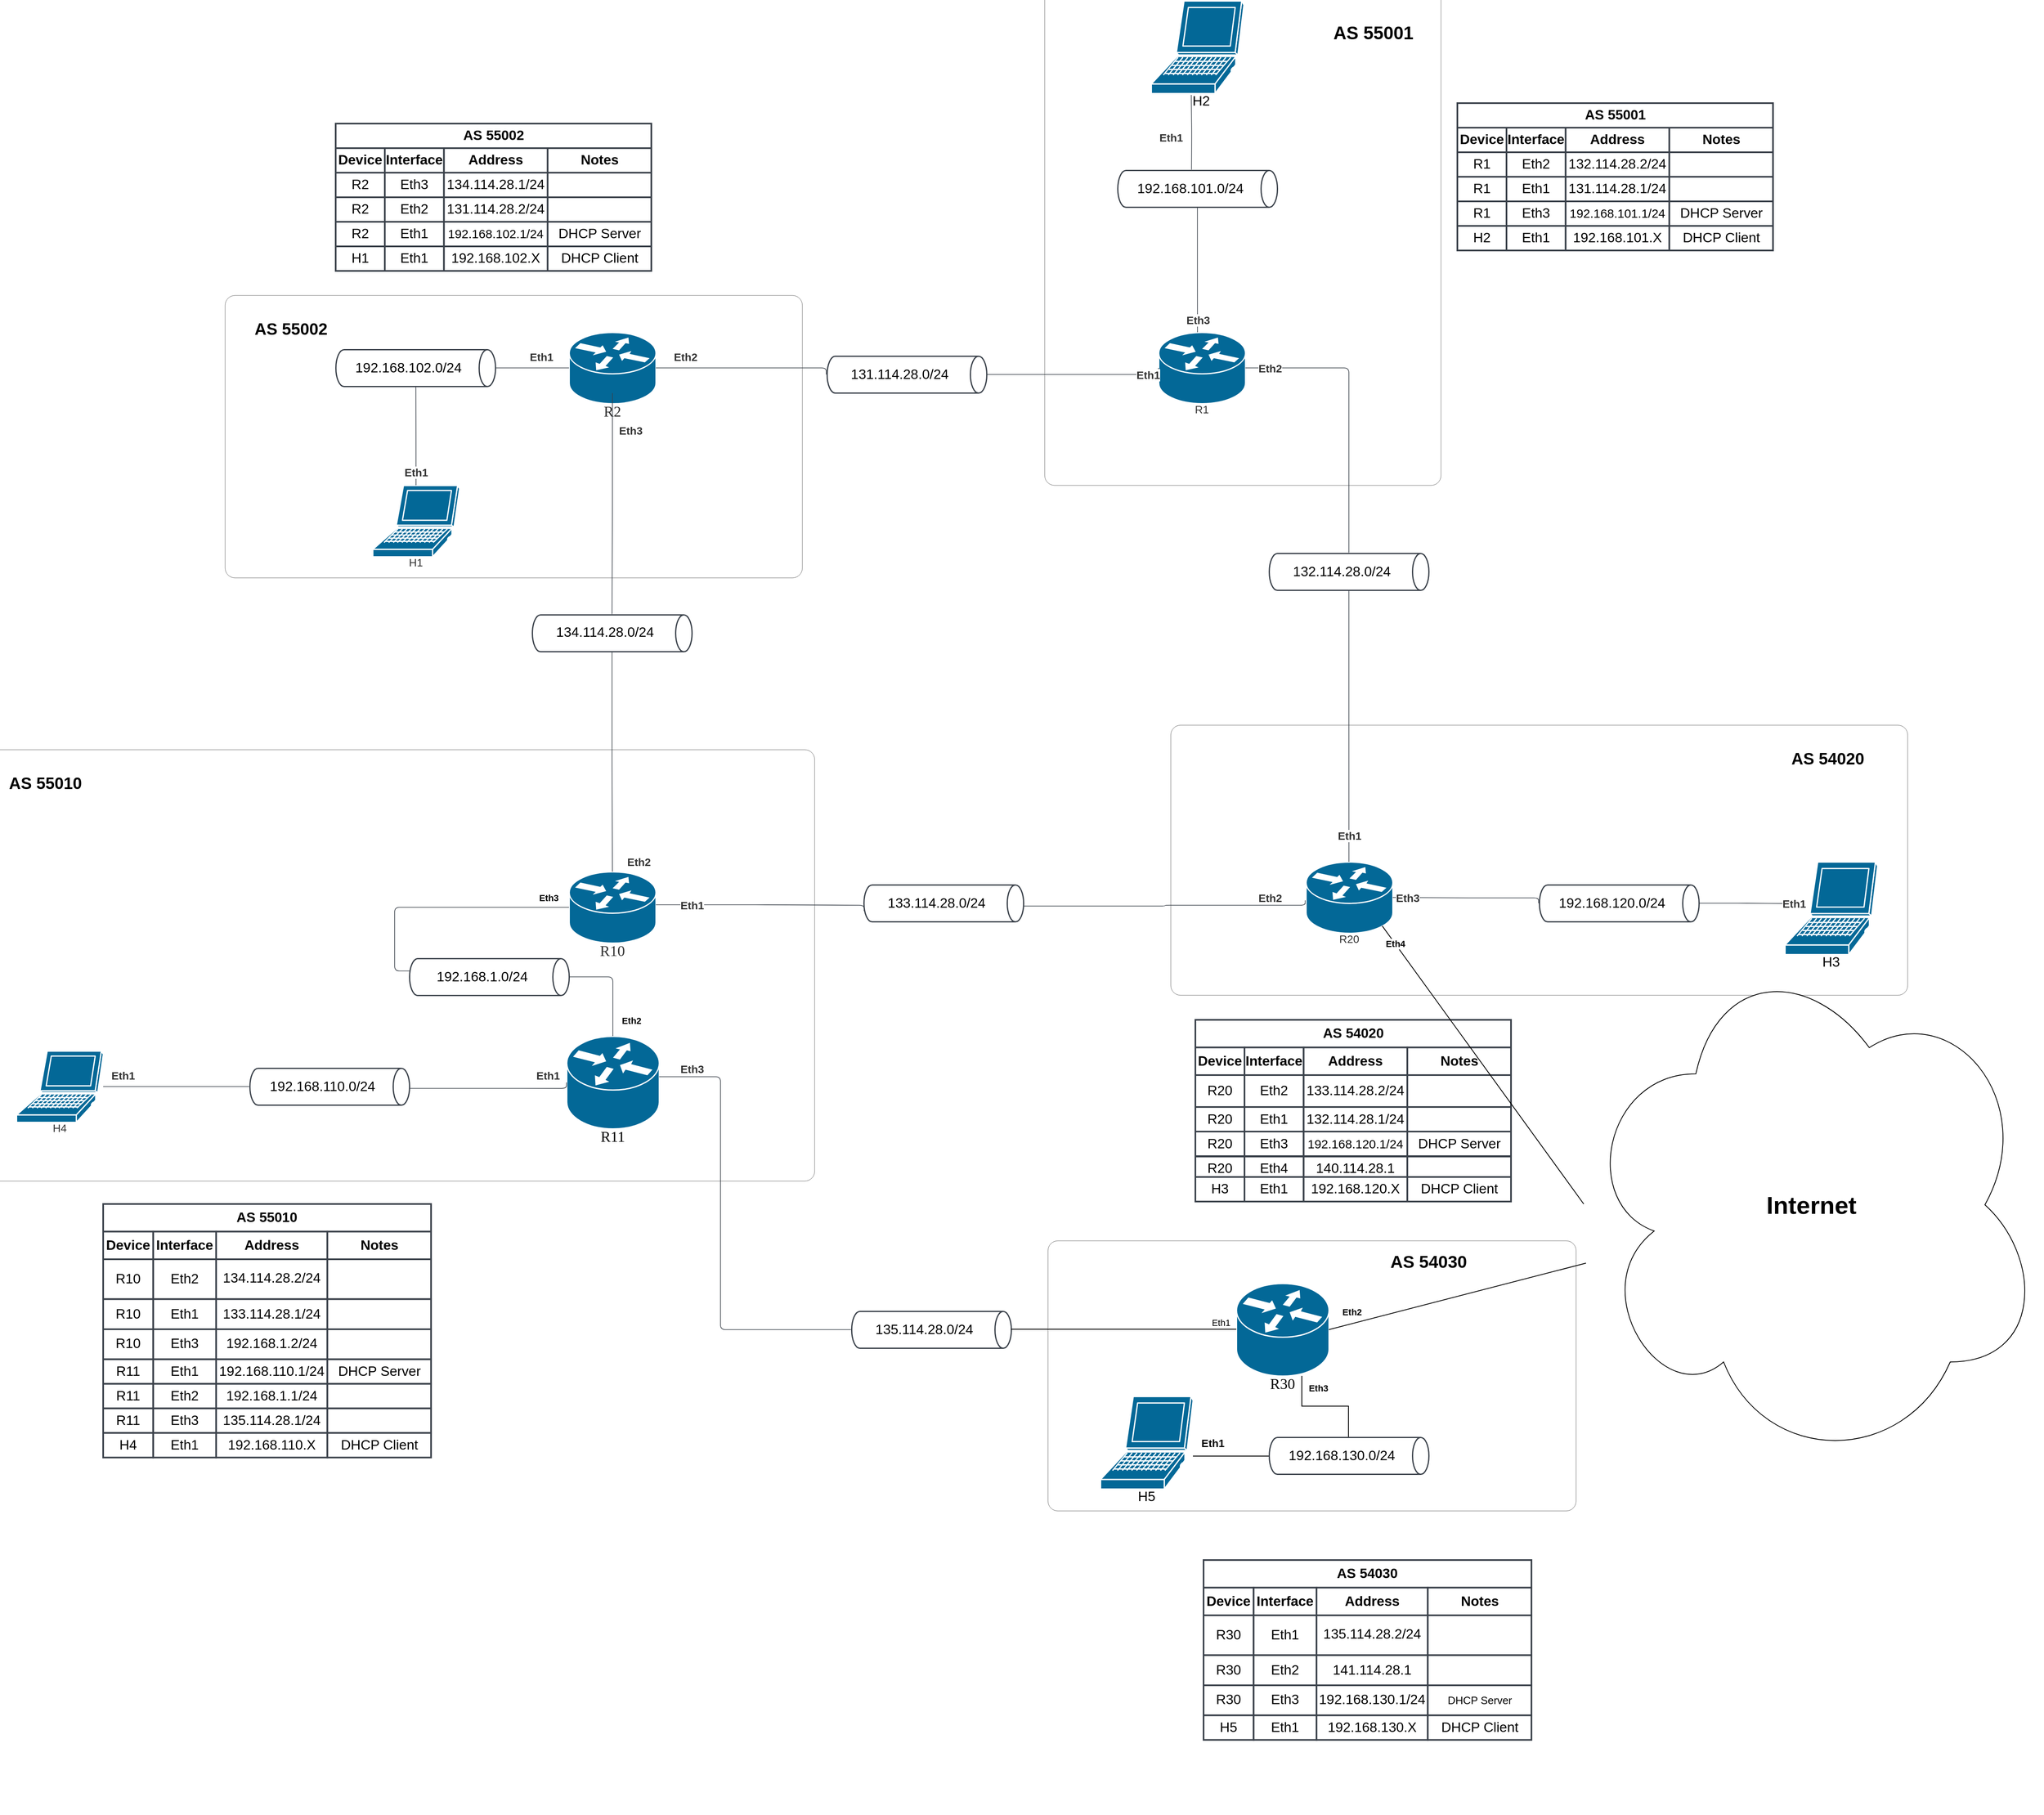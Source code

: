 <mxfile version="26.1.1" pages="6">
  <diagram name="Pagina-1" id="MQBXEES3nzHE7K_IIKbU">
    <mxGraphModel dx="1615" dy="871" grid="1" gridSize="10" guides="1" tooltips="1" connect="1" arrows="1" fold="1" page="1" pageScale="1" pageWidth="3300" pageHeight="2339" math="0" shadow="0">
      <root>
        <mxCell id="0" />
        <mxCell id="1" parent="0" />
        <mxCell id="9dSPCgguCx3j1RxGnscm-1" value="" style="html=1;overflow=block;blockSpacing=1;whiteSpace=wrap;rounded=1;absoluteArcSize=1;arcSize=24;container=1;pointerEvents=0;collapsible=0;recursiveResize=0;fontSize=13;spacing=0;strokeColor=#666666;fillOpacity=0;fillColor=#f5f5f5;strokeWidth=NaN;lucidId=ARVRokSl0pFR;fontColor=#333333;" parent="1" vertex="1">
          <mxGeometry x="210" y="940" width="1035" height="527" as="geometry" />
        </mxCell>
        <mxCell id="9dSPCgguCx3j1RxGnscm-225" value="&lt;font style=&quot;font-size: 20px;&quot;&gt;&lt;b&gt;AS 55010&lt;/b&gt;&lt;/font&gt;" style="text;html=1;align=center;verticalAlign=middle;resizable=0;points=[];autosize=1;strokeColor=none;fillColor=none;" parent="9dSPCgguCx3j1RxGnscm-1" vertex="1">
          <mxGeometry x="40" y="20" width="110" height="40" as="geometry" />
        </mxCell>
        <mxCell id="9dSPCgguCx3j1RxGnscm-2" value="" style="html=1;overflow=block;blockSpacing=1;whiteSpace=wrap;rounded=1;absoluteArcSize=1;arcSize=24;container=1;pointerEvents=0;collapsible=0;recursiveResize=0;fontSize=13;spacing=0;strokeColor=#666666;fillOpacity=0;fillColor=#f5f5f5;strokeWidth=NaN;lucidId=VTVRvzMMeu-D;fontColor=#333333;" parent="1" vertex="1">
          <mxGeometry x="525" y="385" width="705" height="345" as="geometry" />
        </mxCell>
        <mxCell id="9dSPCgguCx3j1RxGnscm-3" value="H1" style="html=1;overflow=block;blockSpacing=1;whiteSpace=wrap;shape=mxgraph.cisco.computers_and_peripherals.laptop;verticalLabelPosition=bottom;verticalAlign=top;fillColor=#036897;strokeColor=#ffffff;fontSize=13.3;fontColor=#333333;spacing=0;strokeOpacity=100;fillOpacity=100;strokeWidth=1.5;lucidId=TKURbuQtqFWh;" parent="9dSPCgguCx3j1RxGnscm-2" vertex="1">
          <mxGeometry x="180.13" y="232" width="106" height="87" as="geometry" />
        </mxCell>
        <mxCell id="9dSPCgguCx3j1RxGnscm-203" value="&lt;font style=&quot;font-size: 20px;&quot;&gt;&lt;b&gt;AS 55002&lt;/b&gt;&lt;/font&gt;" style="text;html=1;align=center;verticalAlign=middle;resizable=0;points=[];autosize=1;strokeColor=none;fillColor=none;" parent="9dSPCgguCx3j1RxGnscm-2" vertex="1">
          <mxGeometry x="25" y="20" width="110" height="40" as="geometry" />
        </mxCell>
        <mxCell id="9dSPCgguCx3j1RxGnscm-4" value="" style="html=1;overflow=block;blockSpacing=1;whiteSpace=wrap;rounded=1;absoluteArcSize=1;arcSize=24;container=1;pointerEvents=0;collapsible=0;recursiveResize=0;fontSize=13;spacing=0;strokeColor=#666666;fillOpacity=0;fillColor=#f5f5f5;strokeWidth=NaN;lucidId=FVVRsZxAqTbk;fontColor=#333333;" parent="1" vertex="1">
          <mxGeometry x="1526" y="10" width="484" height="607" as="geometry" />
        </mxCell>
        <mxCell id="9dSPCgguCx3j1RxGnscm-217" value="&lt;font style=&quot;font-size: 22px;&quot;&gt;&lt;b&gt;&lt;font&gt;AS 55001&lt;/font&gt;&lt;/b&gt;&lt;/font&gt;" style="text;html=1;align=center;verticalAlign=middle;whiteSpace=wrap;rounded=0;" parent="9dSPCgguCx3j1RxGnscm-4" vertex="1">
          <mxGeometry x="344" y="40" width="115" height="30" as="geometry" />
        </mxCell>
        <mxCell id="9dSPCgguCx3j1RxGnscm-5" value="" style="html=1;overflow=block;blockSpacing=1;whiteSpace=wrap;rounded=1;absoluteArcSize=1;arcSize=24;container=1;pointerEvents=0;collapsible=0;recursiveResize=0;fontSize=13;spacing=0;strokeColor=#666666;fillOpacity=0;fillColor=#f5f5f5;strokeWidth=NaN;lucidId=vXVRtQ3uxH7K;fontColor=#333333;" parent="1" vertex="1">
          <mxGeometry x="1680" y="910" width="900" height="330" as="geometry" />
        </mxCell>
        <mxCell id="9dSPCgguCx3j1RxGnscm-6" value="" style="html=1;jettySize=18;whiteSpace=wrap;fontSize=13;strokeColor=#3a414a;strokeOpacity=100;strokeWidth=0.8;rounded=1;arcSize=12;edgeStyle=orthogonalEdgeStyle;startArrow=none;endArrow=none;exitX=1.004;exitY=0.5;exitPerimeter=0;entryX=0;entryY=0.5;entryPerimeter=0;lucidId=yqVRWHVJWmas;" parent="9dSPCgguCx3j1RxGnscm-5" edge="1">
          <mxGeometry width="100" height="100" relative="1" as="geometry">
            <Array as="points">
              <mxPoint x="-7" y="220" />
              <mxPoint x="164" y="220" />
            </Array>
            <mxPoint x="-180.0" y="221" as="sourcePoint" />
            <mxPoint x="164.22" y="214.0" as="targetPoint" />
          </mxGeometry>
        </mxCell>
        <mxCell id="9dSPCgguCx3j1RxGnscm-7" value="Eth2" style="text;html=1;resizable=0;labelBackgroundColor=default;align=center;verticalAlign=middle;fontStyle=1;fontColor=#333333;fontSize=13.3;" parent="9dSPCgguCx3j1RxGnscm-6" vertex="1">
          <mxGeometry x="0.805" relative="1" as="geometry">
            <mxPoint x="-15" y="-9" as="offset" />
          </mxGeometry>
        </mxCell>
        <mxCell id="9dSPCgguCx3j1RxGnscm-227" value="&lt;font style=&quot;font-size: 20px;&quot;&gt;&lt;b&gt;AS 54020&lt;/b&gt;&lt;/font&gt;" style="text;html=1;align=center;verticalAlign=middle;resizable=0;points=[];autosize=1;strokeColor=none;fillColor=none;" parent="9dSPCgguCx3j1RxGnscm-5" vertex="1">
          <mxGeometry x="747.46" y="20" width="110" height="40" as="geometry" />
        </mxCell>
        <mxCell id="9dSPCgguCx3j1RxGnscm-8" value="" style="html=1;overflow=block;blockSpacing=1;whiteSpace=wrap;rounded=1;absoluteArcSize=1;arcSize=24;container=1;pointerEvents=0;collapsible=0;recursiveResize=0;fontSize=13;spacing=0;strokeColor=#666666;fillOpacity=0;fillColor=#f5f5f5;strokeWidth=NaN;lucidId=xvuSX6tk~0MG;fontColor=#333333;" parent="1" vertex="1">
          <mxGeometry x="1530" y="1540" width="645" height="330" as="geometry" />
        </mxCell>
        <mxCell id="9dSPCgguCx3j1RxGnscm-233" style="edgeStyle=orthogonalEdgeStyle;rounded=0;orthogonalLoop=1;jettySize=auto;html=1;endArrow=none;startFill=0;" parent="9dSPCgguCx3j1RxGnscm-8" source="9dSPCgguCx3j1RxGnscm-199" target="9dSPCgguCx3j1RxGnscm-232" edge="1">
          <mxGeometry relative="1" as="geometry">
            <Array as="points">
              <mxPoint x="200" y="263" />
              <mxPoint x="200" y="263" />
            </Array>
          </mxGeometry>
        </mxCell>
        <mxCell id="9dSPCgguCx3j1RxGnscm-254" value="&lt;b&gt;&lt;font style=&quot;font-size: 13px;&quot;&gt;Eth1&lt;/font&gt;&lt;/b&gt;" style="edgeLabel;html=1;align=center;verticalAlign=middle;resizable=0;points=[];" parent="9dSPCgguCx3j1RxGnscm-233" vertex="1" connectable="0">
          <mxGeometry x="-0.216" relative="1" as="geometry">
            <mxPoint x="-13" y="-16" as="offset" />
          </mxGeometry>
        </mxCell>
        <mxCell id="9dSPCgguCx3j1RxGnscm-199" value="H5" style="html=1;overflow=block;blockSpacing=1;whiteSpace=wrap;shape=mxgraph.cisco.computers_and_peripherals.laptop;verticalLabelPosition=bottom;verticalAlign=top;fillColor=#036897;strokeColor=#ffffff;fontSize=16.7;spacing=0;strokeOpacity=100;fillOpacity=100;strokeWidth=1.5;lucidId=UGuSC1~siKxt;" parent="9dSPCgguCx3j1RxGnscm-8" vertex="1">
          <mxGeometry x="64" y="190" width="113" height="113" as="geometry" />
        </mxCell>
        <mxCell id="9dSPCgguCx3j1RxGnscm-231" value="&lt;b&gt;AS 54030&lt;/b&gt;" style="text;html=1;align=center;verticalAlign=middle;whiteSpace=wrap;rounded=0;fontSize=21;" parent="9dSPCgguCx3j1RxGnscm-8" vertex="1">
          <mxGeometry x="410" y="10" width="110" height="30" as="geometry" />
        </mxCell>
        <mxCell id="9dSPCgguCx3j1RxGnscm-236" value="" style="edgeStyle=orthogonalEdgeStyle;rounded=0;orthogonalLoop=1;jettySize=auto;html=1;endArrow=none;startFill=0;" parent="9dSPCgguCx3j1RxGnscm-8" source="9dSPCgguCx3j1RxGnscm-158" target="9dSPCgguCx3j1RxGnscm-232" edge="1">
          <mxGeometry relative="1" as="geometry">
            <Array as="points">
              <mxPoint x="310" y="202" />
              <mxPoint x="367" y="202" />
            </Array>
          </mxGeometry>
        </mxCell>
        <mxCell id="9dSPCgguCx3j1RxGnscm-253" value="&lt;b&gt;Eth3&lt;/b&gt;" style="edgeLabel;html=1;align=center;verticalAlign=middle;resizable=0;points=[];" parent="9dSPCgguCx3j1RxGnscm-236" vertex="1" connectable="0">
          <mxGeometry x="0.197" y="1" relative="1" as="geometry">
            <mxPoint x="-22" y="-21" as="offset" />
          </mxGeometry>
        </mxCell>
        <mxCell id="9dSPCgguCx3j1RxGnscm-158" value="R30" style="html=1;overflow=block;blockSpacing=1;whiteSpace=wrap;shape=mxgraph.cisco.routers.router;verticalLabelPosition=bottom;verticalAlign=top;fillColor=#036897;strokeColor=#ffffff;fontSize=18.3;fontFamily=Liberation Serif;spacing=0;strokeOpacity=100;fillOpacity=100;strokeWidth=1.5;lucidId=0vuSmZRLHlov;" parent="9dSPCgguCx3j1RxGnscm-8" vertex="1">
          <mxGeometry x="230" y="52" width="113" height="113" as="geometry" />
        </mxCell>
        <mxCell id="9dSPCgguCx3j1RxGnscm-232" value="192.168.130.0/24" style="html=1;overflow=block;blockSpacing=1;whiteSpace=wrap;shape=cylinder3;direction=south;size=10;anchorPointDirection=0;boundedLbl=1;fontSize=16.7;spacing=3.8;strokeColor=#3a414a;strokeOpacity=100;fillOpacity=100;rounded=1;absoluteArcSize=1;arcSize=9;fillColor=#ffffff;strokeWidth=1.5;lucidId=qKVRq.omtLO-;" parent="9dSPCgguCx3j1RxGnscm-8" vertex="1">
          <mxGeometry x="270" y="240" width="195" height="45" as="geometry" />
        </mxCell>
        <mxCell id="9dSPCgguCx3j1RxGnscm-9" value="131.114.28.0/24" style="html=1;overflow=block;blockSpacing=1;whiteSpace=wrap;shape=cylinder3;direction=south;size=10;anchorPointDirection=0;boundedLbl=1;fontSize=16.7;spacing=3.8;verticalAlign=middle;strokeColor=#3a414a;strokeOpacity=100;fillOpacity=100;rounded=1;absoluteArcSize=1;arcSize=9;fillColor=#ffffff;strokeWidth=1.5;lucidId=fCURxe5m-ERd;" parent="1" vertex="1">
          <mxGeometry x="1260" y="459" width="195" height="45" as="geometry" />
        </mxCell>
        <mxCell id="9dSPCgguCx3j1RxGnscm-10" value="R2" style="html=1;overflow=block;blockSpacing=1;whiteSpace=wrap;shape=mxgraph.cisco.routers.router;verticalLabelPosition=bottom;verticalAlign=top;fillColor=#036897;strokeColor=#ffffff;fontSize=18.3;fontFamily=Liberation Serif;fontColor=#333333;spacing=0;strokeOpacity=100;fillOpacity=100;strokeWidth=1.5;lucidId=sCURof6pif63;" parent="1" vertex="1">
          <mxGeometry x="945" y="430" width="106" height="87" as="geometry" />
        </mxCell>
        <mxCell id="9dSPCgguCx3j1RxGnscm-11" value="" style="html=1;jettySize=18;whiteSpace=wrap;fontSize=13;strokeColor=#3a414a;strokeOpacity=100;strokeWidth=0.8;rounded=1;arcSize=12;edgeStyle=orthogonalEdgeStyle;startArrow=none;endArrow=none;exitX=1;exitY=0.5;exitPerimeter=0;entryX=-0.004;entryY=0.5;entryPerimeter=0;lucidId=TDUREIDh5YUy;" parent="1" source="9dSPCgguCx3j1RxGnscm-10" target="9dSPCgguCx3j1RxGnscm-9" edge="1">
          <mxGeometry width="100" height="100" relative="1" as="geometry">
            <Array as="points">
              <mxPoint x="1259" y="474" />
            </Array>
          </mxGeometry>
        </mxCell>
        <mxCell id="9dSPCgguCx3j1RxGnscm-12" value="Eth2" style="text;html=1;resizable=0;labelBackgroundColor=default;align=center;verticalAlign=middle;fontStyle=1;fontColor=#333333;fontSize=13.3;" parent="9dSPCgguCx3j1RxGnscm-11" vertex="1">
          <mxGeometry x="-0.668" relative="1" as="geometry">
            <mxPoint y="-14" as="offset" />
          </mxGeometry>
        </mxCell>
        <mxCell id="9dSPCgguCx3j1RxGnscm-13" value="" style="group;dropTarget=0;pointerEvents=0;html=1;" parent="1" vertex="1">
          <mxGeometry x="660" y="175" width="386" height="180" as="geometry" />
        </mxCell>
        <mxCell id="9dSPCgguCx3j1RxGnscm-14" value="AS 55002" style="shape=partialRectangle;html=1;whiteSpace=wrap;connectable=0;fillColor=#ffffff;strokeWidth=2;strokeOpacity=100;verticalAlign=middle;spacing=3.8;strokeColor=#3a414a;rounded=1;absoluteArcSize=1;arcSize=9;fontSize=16.7;fontStyle=1;" parent="9dSPCgguCx3j1RxGnscm-13" vertex="1">
          <mxGeometry width="385.509" height="30" as="geometry" />
        </mxCell>
        <mxCell id="9dSPCgguCx3j1RxGnscm-15" value="Device" style="shape=partialRectangle;html=1;whiteSpace=wrap;connectable=0;fillColor=#ffffff;strokeWidth=2;strokeOpacity=100;verticalAlign=middle;spacing=3.8;strokeColor=#3a414a;rounded=1;absoluteArcSize=1;arcSize=9;fontSize=16.7;fontStyle=1;" parent="9dSPCgguCx3j1RxGnscm-13" vertex="1">
          <mxGeometry y="30" width="60" height="30" as="geometry" />
        </mxCell>
        <mxCell id="9dSPCgguCx3j1RxGnscm-16" value="Interface" style="shape=partialRectangle;html=1;whiteSpace=wrap;connectable=0;fillColor=#ffffff;strokeWidth=2;strokeOpacity=100;verticalAlign=middle;spacing=3.8;strokeColor=#3a414a;rounded=1;absoluteArcSize=1;arcSize=9;fontSize=16.7;fontStyle=1;" parent="9dSPCgguCx3j1RxGnscm-13" vertex="1">
          <mxGeometry x="60" y="30" width="72.269" height="30" as="geometry" />
        </mxCell>
        <mxCell id="9dSPCgguCx3j1RxGnscm-17" value="Address" style="shape=partialRectangle;html=1;whiteSpace=wrap;connectable=0;fillColor=#ffffff;strokeWidth=2;strokeOpacity=100;verticalAlign=middle;spacing=3.8;strokeColor=#3a414a;rounded=1;absoluteArcSize=1;arcSize=9;fontSize=16.7;fontStyle=1;" parent="9dSPCgguCx3j1RxGnscm-13" vertex="1">
          <mxGeometry x="132.269" y="30" width="126.62" height="30" as="geometry" />
        </mxCell>
        <mxCell id="9dSPCgguCx3j1RxGnscm-18" value="Notes" style="shape=partialRectangle;html=1;whiteSpace=wrap;connectable=0;fillColor=#ffffff;strokeWidth=2;strokeOpacity=100;verticalAlign=middle;spacing=3.8;strokeColor=#3a414a;rounded=1;absoluteArcSize=1;arcSize=9;fontSize=16.7;fontStyle=1;" parent="9dSPCgguCx3j1RxGnscm-13" vertex="1">
          <mxGeometry x="258.889" y="30" width="126.62" height="30" as="geometry" />
        </mxCell>
        <mxCell id="9dSPCgguCx3j1RxGnscm-19" value="R2" style="shape=partialRectangle;html=1;whiteSpace=wrap;connectable=0;fillColor=#ffffff;strokeWidth=2;strokeOpacity=100;verticalAlign=middle;spacing=3.8;strokeColor=#3a414a;rounded=1;absoluteArcSize=1;arcSize=9;fontSize=16.7;" parent="9dSPCgguCx3j1RxGnscm-13" vertex="1">
          <mxGeometry y="60" width="60" height="30" as="geometry" />
        </mxCell>
        <mxCell id="9dSPCgguCx3j1RxGnscm-20" value="Eth3" style="shape=partialRectangle;html=1;whiteSpace=wrap;connectable=0;fillColor=#ffffff;strokeWidth=2;strokeOpacity=100;verticalAlign=middle;spacing=3.8;strokeColor=#3a414a;rounded=1;absoluteArcSize=1;arcSize=9;fontSize=16.7;" parent="9dSPCgguCx3j1RxGnscm-13" vertex="1">
          <mxGeometry x="60" y="60" width="72.269" height="30" as="geometry" />
        </mxCell>
        <mxCell id="9dSPCgguCx3j1RxGnscm-21" value="134.114.28.1/24" style="shape=partialRectangle;html=1;whiteSpace=wrap;connectable=0;fillColor=#ffffff;strokeWidth=2;strokeOpacity=100;verticalAlign=middle;spacing=3.8;strokeColor=#3a414a;rounded=1;absoluteArcSize=1;arcSize=9;fontSize=16.7;" parent="9dSPCgguCx3j1RxGnscm-13" vertex="1">
          <mxGeometry x="132.269" y="60" width="126.62" height="30" as="geometry" />
        </mxCell>
        <mxCell id="9dSPCgguCx3j1RxGnscm-22" value="" style="shape=partialRectangle;html=1;whiteSpace=wrap;connectable=0;fillColor=#ffffff;strokeWidth=2;strokeOpacity=100;verticalAlign=middle;spacing=3.8;strokeColor=#3a414a;rounded=1;absoluteArcSize=1;arcSize=9;fontSize=13;" parent="9dSPCgguCx3j1RxGnscm-13" vertex="1">
          <mxGeometry x="258.889" y="60" width="126.62" height="30" as="geometry" />
        </mxCell>
        <mxCell id="9dSPCgguCx3j1RxGnscm-23" value="R2" style="shape=partialRectangle;html=1;whiteSpace=wrap;connectable=0;fillColor=#ffffff;strokeWidth=2;strokeOpacity=100;verticalAlign=middle;spacing=3.8;strokeColor=#3a414a;rounded=1;absoluteArcSize=1;arcSize=9;fontSize=16.7;" parent="9dSPCgguCx3j1RxGnscm-13" vertex="1">
          <mxGeometry y="90" width="60" height="30" as="geometry" />
        </mxCell>
        <mxCell id="9dSPCgguCx3j1RxGnscm-24" value="Eth2" style="shape=partialRectangle;html=1;whiteSpace=wrap;connectable=0;fillColor=#ffffff;strokeWidth=2;strokeOpacity=100;verticalAlign=middle;spacing=3.8;strokeColor=#3a414a;rounded=1;absoluteArcSize=1;arcSize=9;fontSize=16.7;" parent="9dSPCgguCx3j1RxGnscm-13" vertex="1">
          <mxGeometry x="60" y="90" width="72.269" height="30" as="geometry" />
        </mxCell>
        <mxCell id="9dSPCgguCx3j1RxGnscm-25" value="131.114.28.2/24" style="shape=partialRectangle;html=1;whiteSpace=wrap;connectable=0;fillColor=#ffffff;strokeWidth=2;strokeOpacity=100;verticalAlign=middle;spacing=3.8;strokeColor=#3a414a;rounded=1;absoluteArcSize=1;arcSize=9;fontSize=16.7;" parent="9dSPCgguCx3j1RxGnscm-13" vertex="1">
          <mxGeometry x="132.269" y="90" width="126.62" height="30" as="geometry" />
        </mxCell>
        <mxCell id="9dSPCgguCx3j1RxGnscm-26" value="" style="shape=partialRectangle;html=1;whiteSpace=wrap;connectable=0;fillColor=#ffffff;strokeWidth=2;strokeOpacity=100;verticalAlign=middle;spacing=3.8;strokeColor=#3a414a;rounded=1;absoluteArcSize=1;arcSize=9;fontSize=13;" parent="9dSPCgguCx3j1RxGnscm-13" vertex="1">
          <mxGeometry x="258.889" y="90" width="126.62" height="30" as="geometry" />
        </mxCell>
        <mxCell id="9dSPCgguCx3j1RxGnscm-27" value="R2" style="shape=partialRectangle;html=1;whiteSpace=wrap;connectable=0;fillColor=#ffffff;strokeWidth=2;strokeOpacity=100;verticalAlign=middle;spacing=3.8;strokeColor=#3a414a;rounded=1;absoluteArcSize=1;arcSize=9;fontSize=16.7;" parent="9dSPCgguCx3j1RxGnscm-13" vertex="1">
          <mxGeometry y="120" width="60" height="30" as="geometry" />
        </mxCell>
        <mxCell id="9dSPCgguCx3j1RxGnscm-28" value="Eth1" style="shape=partialRectangle;html=1;whiteSpace=wrap;connectable=0;fillColor=#ffffff;strokeWidth=2;strokeOpacity=100;verticalAlign=middle;spacing=3.8;strokeColor=#3a414a;rounded=1;absoluteArcSize=1;arcSize=9;fontSize=16.7;" parent="9dSPCgguCx3j1RxGnscm-13" vertex="1">
          <mxGeometry x="60" y="120" width="72.269" height="30" as="geometry" />
        </mxCell>
        <mxCell id="9dSPCgguCx3j1RxGnscm-29" value="&lt;font style=&quot;font-size: 15px;&quot;&gt;192.168.102.1/24&lt;/font&gt;" style="shape=partialRectangle;html=1;whiteSpace=wrap;connectable=0;fillColor=#ffffff;strokeWidth=2;strokeOpacity=100;verticalAlign=middle;spacing=3.8;strokeColor=#3a414a;rounded=1;absoluteArcSize=1;arcSize=9;fontSize=16.7;" parent="9dSPCgguCx3j1RxGnscm-13" vertex="1">
          <mxGeometry x="132.269" y="120" width="126.62" height="30" as="geometry" />
        </mxCell>
        <mxCell id="9dSPCgguCx3j1RxGnscm-30" value="DHCP Server" style="shape=partialRectangle;html=1;whiteSpace=wrap;connectable=0;fillColor=#ffffff;strokeWidth=2;strokeOpacity=100;verticalAlign=middle;spacing=3.8;strokeColor=#3a414a;rounded=1;absoluteArcSize=1;arcSize=9;fontSize=16.7;" parent="9dSPCgguCx3j1RxGnscm-13" vertex="1">
          <mxGeometry x="258.889" y="120" width="126.62" height="30" as="geometry" />
        </mxCell>
        <mxCell id="9dSPCgguCx3j1RxGnscm-31" value="H1" style="shape=partialRectangle;html=1;whiteSpace=wrap;connectable=0;fillColor=#ffffff;strokeWidth=2;strokeOpacity=100;verticalAlign=middle;spacing=3.8;strokeColor=#3a414a;rounded=1;absoluteArcSize=1;arcSize=9;fontSize=16.7;" parent="9dSPCgguCx3j1RxGnscm-13" vertex="1">
          <mxGeometry y="150" width="60" height="30" as="geometry" />
        </mxCell>
        <mxCell id="9dSPCgguCx3j1RxGnscm-32" value="Eth1" style="shape=partialRectangle;html=1;whiteSpace=wrap;connectable=0;fillColor=#ffffff;strokeWidth=2;strokeOpacity=100;verticalAlign=middle;spacing=3.8;strokeColor=#3a414a;rounded=1;absoluteArcSize=1;arcSize=9;fontSize=16.7;" parent="9dSPCgguCx3j1RxGnscm-13" vertex="1">
          <mxGeometry x="60" y="150" width="72.269" height="30" as="geometry" />
        </mxCell>
        <mxCell id="9dSPCgguCx3j1RxGnscm-33" value="192.168.102.X" style="shape=partialRectangle;html=1;whiteSpace=wrap;connectable=0;fillColor=#ffffff;strokeWidth=2;strokeOpacity=100;verticalAlign=middle;spacing=3.8;strokeColor=#3a414a;rounded=1;absoluteArcSize=1;arcSize=9;fontSize=16.7;" parent="9dSPCgguCx3j1RxGnscm-13" vertex="1">
          <mxGeometry x="132.269" y="150" width="126.62" height="30" as="geometry" />
        </mxCell>
        <mxCell id="9dSPCgguCx3j1RxGnscm-34" value="DHCP Client" style="shape=partialRectangle;html=1;whiteSpace=wrap;connectable=0;fillColor=#ffffff;strokeWidth=2;strokeOpacity=100;verticalAlign=middle;spacing=3.8;strokeColor=#3a414a;rounded=1;absoluteArcSize=1;arcSize=9;fontSize=16.7;" parent="9dSPCgguCx3j1RxGnscm-13" vertex="1">
          <mxGeometry x="258.889" y="150" width="126.62" height="30" as="geometry" />
        </mxCell>
        <mxCell id="9dSPCgguCx3j1RxGnscm-35" value="192.168.102.0/24" style="html=1;overflow=block;blockSpacing=1;whiteSpace=wrap;shape=cylinder3;direction=south;size=10;anchorPointDirection=0;boundedLbl=1;fontSize=16.7;spacing=3.8;strokeColor=#3a414a;strokeOpacity=100;fillOpacity=100;rounded=1;absoluteArcSize=1;arcSize=9;fillColor=#ffffff;strokeWidth=1.5;lucidId=ZJURGm3RNnhG;" parent="1" vertex="1">
          <mxGeometry x="660" y="451" width="195" height="45" as="geometry" />
        </mxCell>
        <mxCell id="9dSPCgguCx3j1RxGnscm-36" value="" style="html=1;jettySize=18;whiteSpace=wrap;fontSize=13;strokeColor=#3a414a;strokeOpacity=100;strokeWidth=0.8;rounded=1;arcSize=12;edgeStyle=orthogonalEdgeStyle;startArrow=none;endArrow=none;exitX=0;exitY=0.5;exitPerimeter=0;entryX=1.004;entryY=0.5;entryPerimeter=0;lucidId=~JURISX_sIDZ;" parent="1" source="9dSPCgguCx3j1RxGnscm-10" target="9dSPCgguCx3j1RxGnscm-35" edge="1">
          <mxGeometry width="100" height="100" relative="1" as="geometry">
            <Array as="points" />
          </mxGeometry>
        </mxCell>
        <mxCell id="9dSPCgguCx3j1RxGnscm-37" value="Eth1" style="text;html=1;resizable=0;labelBackgroundColor=default;align=center;verticalAlign=middle;fontStyle=1;fontColor=#333333;fontSize=13.3;" parent="9dSPCgguCx3j1RxGnscm-36" vertex="1">
          <mxGeometry x="-0.796" relative="1" as="geometry">
            <mxPoint x="-25" y="-14" as="offset" />
          </mxGeometry>
        </mxCell>
        <mxCell id="9dSPCgguCx3j1RxGnscm-38" value="" style="html=1;jettySize=18;whiteSpace=wrap;fontSize=13;strokeColor=#3a414a;strokeOpacity=100;strokeWidth=0.8;rounded=1;arcSize=12;edgeStyle=orthogonalEdgeStyle;startArrow=none;endArrow=none;exitX=0.5;exitY=0;exitPerimeter=0;entryX=0.502;entryY=1.017;entryPerimeter=0;lucidId=9KURpmgzEh4C;" parent="1" source="9dSPCgguCx3j1RxGnscm-3" target="9dSPCgguCx3j1RxGnscm-35" edge="1">
          <mxGeometry width="100" height="100" relative="1" as="geometry">
            <Array as="points" />
          </mxGeometry>
        </mxCell>
        <mxCell id="9dSPCgguCx3j1RxGnscm-39" value="Eth1" style="text;html=1;resizable=0;labelBackgroundColor=default;align=center;verticalAlign=middle;fontStyle=1;fontColor=#333333;fontSize=13.3;" parent="9dSPCgguCx3j1RxGnscm-38" vertex="1">
          <mxGeometry x="-0.736" relative="1" as="geometry">
            <mxPoint as="offset" />
          </mxGeometry>
        </mxCell>
        <mxCell id="9dSPCgguCx3j1RxGnscm-40" value="R1" style="html=1;overflow=block;blockSpacing=1;whiteSpace=wrap;shape=mxgraph.cisco.routers.router;verticalLabelPosition=bottom;verticalAlign=top;fillColor=#036897;strokeColor=#ffffff;fontSize=13.3;fontColor=#333333;spacing=0;strokeOpacity=100;fillOpacity=100;strokeWidth=1.5;lucidId=fNURm3JqRkwI;" parent="1" vertex="1">
          <mxGeometry x="1665" y="430" width="106" height="87" as="geometry" />
        </mxCell>
        <mxCell id="9dSPCgguCx3j1RxGnscm-41" value="" style="html=1;jettySize=18;whiteSpace=wrap;fontSize=13;strokeColor=#3a414a;strokeOpacity=100;strokeWidth=0.8;rounded=1;arcSize=12;edgeStyle=orthogonalEdgeStyle;startArrow=none;endArrow=none;exitX=1.004;exitY=0.5;exitPerimeter=0;entryX=0;entryY=0.5;entryPerimeter=0;lucidId=K-URjw45yr3c;" parent="1" source="9dSPCgguCx3j1RxGnscm-9" target="9dSPCgguCx3j1RxGnscm-40" edge="1">
          <mxGeometry width="100" height="100" relative="1" as="geometry">
            <Array as="points">
              <mxPoint x="1665" y="482" />
            </Array>
          </mxGeometry>
        </mxCell>
        <mxCell id="9dSPCgguCx3j1RxGnscm-42" value="Eth1" style="text;html=1;resizable=0;labelBackgroundColor=default;align=center;verticalAlign=middle;fontStyle=1;fontColor=#333333;fontSize=13.3;" parent="9dSPCgguCx3j1RxGnscm-41" vertex="1">
          <mxGeometry x="0.805" relative="1" as="geometry">
            <mxPoint as="offset" />
          </mxGeometry>
        </mxCell>
        <mxCell id="9dSPCgguCx3j1RxGnscm-43" value="&amp;nbsp; H2" style="points=[[0.436,0.668,0]];html=1;overflow=block;blockSpacing=1;whiteSpace=wrap;shape=mxgraph.cisco.computers_and_peripherals.laptop;verticalLabelPosition=bottom;verticalAlign=top;fillColor=#036897;strokeColor=#ffffff;fontSize=16.7;spacing=0;strokeOpacity=100;fillOpacity=100;strokeWidth=1.5;lucidId=hdVRu6Ox6UHC;" parent="1" vertex="1">
          <mxGeometry x="1656" y="25" width="113" height="113" as="geometry" />
        </mxCell>
        <mxCell id="9dSPCgguCx3j1RxGnscm-44" value="" style="html=1;jettySize=18;whiteSpace=wrap;fontSize=13;strokeColor=#3a414a;strokeOpacity=100;strokeWidth=0.8;rounded=1;arcSize=12;edgeStyle=orthogonalEdgeStyle;startArrow=none;endArrow=none;exitX=0.5;exitY=1.017;exitPerimeter=0;entryX=0.449;entryY=0;entryPerimeter=0;lucidId=xeVRhKG0XGc9;" parent="1" source="9dSPCgguCx3j1RxGnscm-86" target="9dSPCgguCx3j1RxGnscm-40" edge="1">
          <mxGeometry width="100" height="100" relative="1" as="geometry">
            <Array as="points" />
          </mxGeometry>
        </mxCell>
        <mxCell id="9dSPCgguCx3j1RxGnscm-45" value="Eth3" style="text;html=1;resizable=0;labelBackgroundColor=default;align=center;verticalAlign=middle;fontStyle=1;fontColor=#333333;fontSize=13.3;" parent="9dSPCgguCx3j1RxGnscm-44" vertex="1">
          <mxGeometry x="0.805" relative="1" as="geometry">
            <mxPoint as="offset" />
          </mxGeometry>
        </mxCell>
        <mxCell id="9dSPCgguCx3j1RxGnscm-46" value="132.114.28.0/24" style="html=1;overflow=block;blockSpacing=1;whiteSpace=wrap;shape=cylinder3;direction=south;size=10;anchorPointDirection=0;boundedLbl=1;fontSize=16.7;spacing=3.8;verticalAlign=middle;strokeColor=#3a414a;strokeOpacity=100;fillOpacity=100;rounded=1;absoluteArcSize=1;arcSize=9;fillColor=#ffffff;strokeWidth=1.5;lucidId=GiVRu4kat.sn;" parent="1" vertex="1">
          <mxGeometry x="1800" y="700" width="195" height="45" as="geometry" />
        </mxCell>
        <mxCell id="9dSPCgguCx3j1RxGnscm-47" value="" style="html=1;jettySize=18;whiteSpace=wrap;fontSize=13;strokeColor=#3a414a;strokeOpacity=100;strokeWidth=0.8;rounded=1;arcSize=12;edgeStyle=orthogonalEdgeStyle;startArrow=none;endArrow=none;exitX=1;exitY=0.5;exitPerimeter=0;entryX=0.5;entryY=-0.017;entryPerimeter=0;lucidId=ejVR3KXCib64;" parent="1" source="9dSPCgguCx3j1RxGnscm-40" target="9dSPCgguCx3j1RxGnscm-46" edge="1">
          <mxGeometry width="100" height="100" relative="1" as="geometry">
            <Array as="points" />
          </mxGeometry>
        </mxCell>
        <mxCell id="9dSPCgguCx3j1RxGnscm-48" value="Eth2" style="text;html=1;resizable=0;labelBackgroundColor=default;align=center;verticalAlign=middle;fontStyle=1;fontColor=#333333;fontSize=13.3;" parent="9dSPCgguCx3j1RxGnscm-47" vertex="1">
          <mxGeometry x="-0.83" relative="1" as="geometry">
            <mxPoint as="offset" />
          </mxGeometry>
        </mxCell>
        <mxCell id="9dSPCgguCx3j1RxGnscm-49" value="R20" style="html=1;overflow=block;blockSpacing=1;whiteSpace=wrap;shape=mxgraph.cisco.routers.router;verticalLabelPosition=bottom;verticalAlign=top;fillColor=#036897;strokeColor=#ffffff;fontSize=13.3;fontColor=#333333;spacing=0;strokeOpacity=100;fillOpacity=100;strokeWidth=1.5;lucidId=BmVRaE0Tv0t1;" parent="1" vertex="1">
          <mxGeometry x="1845" y="1077" width="106" height="87" as="geometry" />
        </mxCell>
        <mxCell id="9dSPCgguCx3j1RxGnscm-50" value="" style="html=1;jettySize=18;whiteSpace=wrap;fontSize=13;strokeColor=#3a414a;strokeOpacity=100;strokeWidth=0.8;rounded=1;arcSize=12;edgeStyle=orthogonalEdgeStyle;startArrow=none;endArrow=none;exitX=0.5;exitY=1.017;exitPerimeter=0;entryX=0.496;entryY=0;entryPerimeter=0;lucidId=LmVRJoTTz-6b;" parent="1" source="9dSPCgguCx3j1RxGnscm-46" target="9dSPCgguCx3j1RxGnscm-49" edge="1">
          <mxGeometry width="100" height="100" relative="1" as="geometry">
            <Array as="points" />
          </mxGeometry>
        </mxCell>
        <mxCell id="9dSPCgguCx3j1RxGnscm-51" value="Eth1" style="text;html=1;resizable=0;labelBackgroundColor=default;align=center;verticalAlign=middle;fontStyle=1;fontColor=#333333;fontSize=13.3;" parent="9dSPCgguCx3j1RxGnscm-50" vertex="1">
          <mxGeometry x="0.805" relative="1" as="geometry">
            <mxPoint as="offset" />
          </mxGeometry>
        </mxCell>
        <mxCell id="9dSPCgguCx3j1RxGnscm-52" value="133.114.28.0/24" style="html=1;overflow=block;blockSpacing=1;whiteSpace=wrap;shape=cylinder3;direction=south;size=10;anchorPointDirection=0;boundedLbl=1;fontSize=16.7;spacing=3.8;verticalAlign=middle;strokeColor=#3a414a;strokeOpacity=100;fillOpacity=100;rounded=1;absoluteArcSize=1;arcSize=9;fillColor=#ffffff;strokeWidth=1.5;lucidId=xoVR4ob_kkQF;" parent="1" vertex="1">
          <mxGeometry x="1305" y="1105" width="195" height="45" as="geometry" />
        </mxCell>
        <mxCell id="9dSPCgguCx3j1RxGnscm-53" value="&lt;div style=&quot;display: flex; justify-content: center; text-align: center; align-items: baseline; font-size: 0; line-height: 1.25;margin-top: -2px;&quot;&gt;&lt;span&gt;&lt;span style=&quot;font-size:16.7px;&quot;&gt;134.114.28.0/2&lt;/span&gt;&lt;span style=&quot;font-size:16.7px;&quot;&gt;4&lt;/span&gt;&lt;/span&gt;&lt;/div&gt;" style="html=1;overflow=block;blockSpacing=1;whiteSpace=wrap;shape=cylinder3;direction=south;size=10;anchorPointDirection=0;boundedLbl=1;fontSize=13;spacing=3.8;verticalAlign=middle;strokeColor=#3a414a;strokeOpacity=100;fillOpacity=100;rounded=1;absoluteArcSize=1;arcSize=9;fillColor=#ffffff;strokeWidth=1.5;lucidId=FoVR7f1Ml3q-;" parent="1" vertex="1">
          <mxGeometry x="900" y="775" width="195" height="45" as="geometry" />
        </mxCell>
        <mxCell id="9dSPCgguCx3j1RxGnscm-54" value="R10" style="html=1;overflow=block;blockSpacing=1;whiteSpace=wrap;shape=mxgraph.cisco.routers.router;verticalLabelPosition=bottom;verticalAlign=top;fillColor=#036897;strokeColor=#ffffff;fontSize=18.3;fontFamily=Liberation Serif;fontColor=#333333;spacing=0;strokeOpacity=100;fillOpacity=100;strokeWidth=1.5;lucidId=XoVRWnAyFVmB;" parent="1" vertex="1">
          <mxGeometry x="945" y="1089" width="106" height="87" as="geometry" />
        </mxCell>
        <mxCell id="9dSPCgguCx3j1RxGnscm-55" value="" style="html=1;jettySize=18;whiteSpace=wrap;fontSize=13;strokeColor=#3a414a;strokeOpacity=100;strokeWidth=0.8;rounded=1;arcSize=12;edgeStyle=orthogonalEdgeStyle;startArrow=none;endArrow=none;exitX=1;exitY=0.441;exitPerimeter=0;entryX=0.002;entryY=0.667;entryPerimeter=0;lucidId=9qVRlUqPD2rC;" parent="1" edge="1">
          <mxGeometry width="100" height="100" relative="1" as="geometry">
            <Array as="points">
              <mxPoint x="1179" y="1129" />
              <mxPoint x="1305" y="1130" />
            </Array>
            <mxPoint x="1051" y="1129.367" as="sourcePoint" />
            <mxPoint x="1305.39" y="1137.015" as="targetPoint" />
          </mxGeometry>
        </mxCell>
        <mxCell id="9dSPCgguCx3j1RxGnscm-56" value="Eth1" style="text;html=1;resizable=0;labelBackgroundColor=default;align=center;verticalAlign=middle;fontStyle=1;fontColor=#333333;fontSize=13.3;" parent="9dSPCgguCx3j1RxGnscm-55" vertex="1">
          <mxGeometry x="-0.668" relative="1" as="geometry">
            <mxPoint as="offset" />
          </mxGeometry>
        </mxCell>
        <mxCell id="9dSPCgguCx3j1RxGnscm-57" value="" style="html=1;jettySize=18;whiteSpace=wrap;fontSize=13;strokeColor=#3a414a;strokeOpacity=100;strokeWidth=0.8;rounded=1;arcSize=12;edgeStyle=orthogonalEdgeStyle;startArrow=none;endArrow=none;exitX=0.5;exitY=0.853;exitPerimeter=0;entryX=0.5;entryY=-0.017;entryPerimeter=0;lucidId=TrVRvyweUizG;" parent="1" source="9dSPCgguCx3j1RxGnscm-10" target="9dSPCgguCx3j1RxGnscm-53" edge="1">
          <mxGeometry width="100" height="100" relative="1" as="geometry">
            <Array as="points" />
          </mxGeometry>
        </mxCell>
        <mxCell id="9dSPCgguCx3j1RxGnscm-58" value="Eth3" style="text;html=1;resizable=0;labelBackgroundColor=default;align=center;verticalAlign=middle;fontStyle=1;fontColor=#333333;fontSize=13.3;" parent="9dSPCgguCx3j1RxGnscm-57" vertex="1">
          <mxGeometry x="-0.738" relative="1" as="geometry">
            <mxPoint x="22" y="10" as="offset" />
          </mxGeometry>
        </mxCell>
        <mxCell id="9dSPCgguCx3j1RxGnscm-59" value="" style="html=1;jettySize=18;whiteSpace=wrap;fontSize=13;strokeColor=#3a414a;strokeOpacity=100;strokeWidth=0.8;rounded=1;arcSize=12;edgeStyle=orthogonalEdgeStyle;startArrow=none;endArrow=none;exitX=0.5;exitY=1.017;exitPerimeter=0;entryX=0.5;entryY=0;entryPerimeter=0;lucidId=rsVROlJWqAWO;" parent="1" source="9dSPCgguCx3j1RxGnscm-53" target="9dSPCgguCx3j1RxGnscm-54" edge="1">
          <mxGeometry width="100" height="100" relative="1" as="geometry">
            <Array as="points" />
          </mxGeometry>
        </mxCell>
        <mxCell id="9dSPCgguCx3j1RxGnscm-60" value="Eth2" style="text;html=1;resizable=0;labelBackgroundColor=default;align=center;verticalAlign=middle;fontStyle=1;fontColor=#333333;fontSize=13.3;" parent="9dSPCgguCx3j1RxGnscm-59" vertex="1">
          <mxGeometry x="1" relative="1" as="geometry">
            <mxPoint x="32" y="-12" as="offset" />
          </mxGeometry>
        </mxCell>
        <mxCell id="9dSPCgguCx3j1RxGnscm-61" value="H3" style="points=[[0.144,0.395,0]];html=1;overflow=block;blockSpacing=1;whiteSpace=wrap;shape=mxgraph.cisco.computers_and_peripherals.laptop;verticalLabelPosition=bottom;verticalAlign=top;fillColor=#036897;strokeColor=#ffffff;fontSize=16.7;spacing=0;strokeOpacity=100;fillOpacity=100;strokeWidth=1.5;lucidId=2tVRI_BQHP-n;" parent="1" vertex="1">
          <mxGeometry x="2430" y="1077" width="113" height="113" as="geometry" />
        </mxCell>
        <mxCell id="9dSPCgguCx3j1RxGnscm-62" value="" style="html=1;jettySize=18;whiteSpace=wrap;fontSize=13;strokeColor=#3a414a;strokeOpacity=100;strokeWidth=0.8;rounded=1;arcSize=12;edgeStyle=orthogonalEdgeStyle;startArrow=none;endArrow=none;exitX=-0.004;exitY=0.5;exitPerimeter=0;entryX=1;entryY=0.5;entryPerimeter=0;lucidId=~tVRQu~.viIO;" parent="1" source="9dSPCgguCx3j1RxGnscm-111" target="9dSPCgguCx3j1RxGnscm-49" edge="1">
          <mxGeometry width="100" height="100" relative="1" as="geometry">
            <Array as="points">
              <mxPoint x="2129" y="1121" />
              <mxPoint x="2050" y="1121" />
            </Array>
          </mxGeometry>
        </mxCell>
        <mxCell id="9dSPCgguCx3j1RxGnscm-63" value="Eth3" style="text;html=1;resizable=0;labelBackgroundColor=default;align=center;verticalAlign=middle;fontStyle=1;fontColor=#333333;fontSize=13.3;" parent="9dSPCgguCx3j1RxGnscm-62" vertex="1">
          <mxGeometry x="0.805" relative="1" as="geometry">
            <mxPoint as="offset" />
          </mxGeometry>
        </mxCell>
        <mxCell id="9dSPCgguCx3j1RxGnscm-64" value="" style="group;dropTarget=0;pointerEvents=0;html=1;" parent="1" vertex="1">
          <mxGeometry x="2030" y="150" width="386" height="180" as="geometry" />
        </mxCell>
        <mxCell id="9dSPCgguCx3j1RxGnscm-65" value="AS 55001" style="shape=partialRectangle;html=1;whiteSpace=wrap;connectable=0;fillColor=#ffffff;strokeWidth=2;strokeOpacity=100;verticalAlign=middle;spacing=3.8;strokeColor=#3a414a;rounded=1;absoluteArcSize=1;arcSize=9;fontSize=16.7;fontStyle=1;" parent="9dSPCgguCx3j1RxGnscm-64" vertex="1">
          <mxGeometry width="385.509" height="30" as="geometry" />
        </mxCell>
        <mxCell id="9dSPCgguCx3j1RxGnscm-66" value="Device" style="shape=partialRectangle;html=1;whiteSpace=wrap;connectable=0;fillColor=#ffffff;strokeWidth=2;strokeOpacity=100;verticalAlign=middle;spacing=3.8;strokeColor=#3a414a;rounded=1;absoluteArcSize=1;arcSize=9;fontSize=16.7;fontStyle=1;" parent="9dSPCgguCx3j1RxGnscm-64" vertex="1">
          <mxGeometry y="30" width="60" height="30" as="geometry" />
        </mxCell>
        <mxCell id="9dSPCgguCx3j1RxGnscm-67" value="Interface" style="shape=partialRectangle;html=1;whiteSpace=wrap;connectable=0;fillColor=#ffffff;strokeWidth=2;strokeOpacity=100;verticalAlign=middle;spacing=3.8;strokeColor=#3a414a;rounded=1;absoluteArcSize=1;arcSize=9;fontSize=16.7;fontStyle=1;" parent="9dSPCgguCx3j1RxGnscm-64" vertex="1">
          <mxGeometry x="60" y="30" width="72.269" height="30" as="geometry" />
        </mxCell>
        <mxCell id="9dSPCgguCx3j1RxGnscm-68" value="Address" style="shape=partialRectangle;html=1;whiteSpace=wrap;connectable=0;fillColor=#ffffff;strokeWidth=2;strokeOpacity=100;verticalAlign=middle;spacing=3.8;strokeColor=#3a414a;rounded=1;absoluteArcSize=1;arcSize=9;fontSize=16.7;fontStyle=1;" parent="9dSPCgguCx3j1RxGnscm-64" vertex="1">
          <mxGeometry x="132.269" y="30" width="126.62" height="30" as="geometry" />
        </mxCell>
        <mxCell id="9dSPCgguCx3j1RxGnscm-69" value="Notes" style="shape=partialRectangle;html=1;whiteSpace=wrap;connectable=0;fillColor=#ffffff;strokeWidth=2;strokeOpacity=100;verticalAlign=middle;spacing=3.8;strokeColor=#3a414a;rounded=1;absoluteArcSize=1;arcSize=9;fontSize=16.7;fontStyle=1;" parent="9dSPCgguCx3j1RxGnscm-64" vertex="1">
          <mxGeometry x="258.889" y="30" width="126.62" height="30" as="geometry" />
        </mxCell>
        <mxCell id="9dSPCgguCx3j1RxGnscm-70" value="R1" style="shape=partialRectangle;html=1;whiteSpace=wrap;connectable=0;fillColor=#ffffff;strokeWidth=2;strokeOpacity=100;verticalAlign=middle;spacing=3.8;strokeColor=#3a414a;rounded=1;absoluteArcSize=1;arcSize=9;fontSize=16.7;" parent="9dSPCgguCx3j1RxGnscm-64" vertex="1">
          <mxGeometry y="60" width="60" height="30" as="geometry" />
        </mxCell>
        <mxCell id="9dSPCgguCx3j1RxGnscm-71" value="Eth2" style="shape=partialRectangle;html=1;whiteSpace=wrap;connectable=0;fillColor=#ffffff;strokeWidth=2;strokeOpacity=100;verticalAlign=middle;spacing=3.8;strokeColor=#3a414a;rounded=1;absoluteArcSize=1;arcSize=9;fontSize=16.7;" parent="9dSPCgguCx3j1RxGnscm-64" vertex="1">
          <mxGeometry x="60" y="60" width="72.269" height="30" as="geometry" />
        </mxCell>
        <mxCell id="9dSPCgguCx3j1RxGnscm-72" value="132.114.28.2/24" style="shape=partialRectangle;html=1;whiteSpace=wrap;connectable=0;fillColor=#ffffff;strokeWidth=2;strokeOpacity=100;verticalAlign=middle;spacing=3.8;strokeColor=#3a414a;rounded=1;absoluteArcSize=1;arcSize=9;fontSize=16.7;" parent="9dSPCgguCx3j1RxGnscm-64" vertex="1">
          <mxGeometry x="132.269" y="60" width="126.62" height="30" as="geometry" />
        </mxCell>
        <mxCell id="9dSPCgguCx3j1RxGnscm-73" value="" style="shape=partialRectangle;html=1;whiteSpace=wrap;connectable=0;fillColor=#ffffff;strokeWidth=2;strokeOpacity=100;verticalAlign=middle;spacing=3.8;strokeColor=#3a414a;rounded=1;absoluteArcSize=1;arcSize=9;fontSize=13;" parent="9dSPCgguCx3j1RxGnscm-64" vertex="1">
          <mxGeometry x="258.889" y="60" width="126.62" height="30" as="geometry" />
        </mxCell>
        <mxCell id="9dSPCgguCx3j1RxGnscm-74" value="R1" style="shape=partialRectangle;html=1;whiteSpace=wrap;connectable=0;fillColor=#ffffff;strokeWidth=2;strokeOpacity=100;verticalAlign=middle;spacing=3.8;strokeColor=#3a414a;rounded=1;absoluteArcSize=1;arcSize=9;fontSize=16.7;" parent="9dSPCgguCx3j1RxGnscm-64" vertex="1">
          <mxGeometry y="90" width="60" height="30" as="geometry" />
        </mxCell>
        <mxCell id="9dSPCgguCx3j1RxGnscm-75" value="Eth1" style="shape=partialRectangle;html=1;whiteSpace=wrap;connectable=0;fillColor=#ffffff;strokeWidth=2;strokeOpacity=100;verticalAlign=middle;spacing=3.8;strokeColor=#3a414a;rounded=1;absoluteArcSize=1;arcSize=9;fontSize=16.7;" parent="9dSPCgguCx3j1RxGnscm-64" vertex="1">
          <mxGeometry x="60" y="90" width="72.269" height="30" as="geometry" />
        </mxCell>
        <mxCell id="9dSPCgguCx3j1RxGnscm-76" value="131.114.28.1/24" style="shape=partialRectangle;html=1;whiteSpace=wrap;connectable=0;fillColor=#ffffff;strokeWidth=2;strokeOpacity=100;verticalAlign=middle;spacing=3.8;strokeColor=#3a414a;rounded=1;absoluteArcSize=1;arcSize=9;fontSize=16.7;" parent="9dSPCgguCx3j1RxGnscm-64" vertex="1">
          <mxGeometry x="132.269" y="90" width="126.62" height="30" as="geometry" />
        </mxCell>
        <mxCell id="9dSPCgguCx3j1RxGnscm-77" value="" style="shape=partialRectangle;html=1;whiteSpace=wrap;connectable=0;fillColor=#ffffff;strokeWidth=2;strokeOpacity=100;verticalAlign=middle;spacing=3.8;strokeColor=#3a414a;rounded=1;absoluteArcSize=1;arcSize=9;fontSize=13;" parent="9dSPCgguCx3j1RxGnscm-64" vertex="1">
          <mxGeometry x="258.889" y="90" width="126.62" height="30" as="geometry" />
        </mxCell>
        <mxCell id="9dSPCgguCx3j1RxGnscm-78" value="R1" style="shape=partialRectangle;html=1;whiteSpace=wrap;connectable=0;fillColor=#ffffff;strokeWidth=2;strokeOpacity=100;verticalAlign=middle;spacing=3.8;strokeColor=#3a414a;rounded=1;absoluteArcSize=1;arcSize=9;fontSize=16.7;" parent="9dSPCgguCx3j1RxGnscm-64" vertex="1">
          <mxGeometry y="120" width="60" height="30" as="geometry" />
        </mxCell>
        <mxCell id="9dSPCgguCx3j1RxGnscm-79" value="Eth3" style="shape=partialRectangle;html=1;whiteSpace=wrap;connectable=0;fillColor=#ffffff;strokeWidth=2;strokeOpacity=100;verticalAlign=middle;spacing=3.8;strokeColor=#3a414a;rounded=1;absoluteArcSize=1;arcSize=9;fontSize=16.7;" parent="9dSPCgguCx3j1RxGnscm-64" vertex="1">
          <mxGeometry x="60" y="120" width="72.269" height="30" as="geometry" />
        </mxCell>
        <mxCell id="9dSPCgguCx3j1RxGnscm-80" value="&lt;font style=&quot;font-size: 15px;&quot;&gt;192.168.101.1/24&lt;/font&gt;" style="shape=partialRectangle;html=1;whiteSpace=wrap;connectable=0;fillColor=#ffffff;strokeWidth=2;strokeOpacity=100;verticalAlign=middle;spacing=3.8;strokeColor=#3a414a;rounded=1;absoluteArcSize=1;arcSize=9;fontSize=16.7;" parent="9dSPCgguCx3j1RxGnscm-64" vertex="1">
          <mxGeometry x="132.269" y="120" width="126.62" height="30" as="geometry" />
        </mxCell>
        <mxCell id="9dSPCgguCx3j1RxGnscm-81" value="DHCP Server" style="shape=partialRectangle;html=1;whiteSpace=wrap;connectable=0;fillColor=#ffffff;strokeWidth=2;strokeOpacity=100;verticalAlign=middle;spacing=3.8;strokeColor=#3a414a;rounded=1;absoluteArcSize=1;arcSize=9;fontSize=16.7;" parent="9dSPCgguCx3j1RxGnscm-64" vertex="1">
          <mxGeometry x="258.889" y="120" width="126.62" height="30" as="geometry" />
        </mxCell>
        <mxCell id="9dSPCgguCx3j1RxGnscm-82" value="H2" style="shape=partialRectangle;html=1;whiteSpace=wrap;connectable=0;fillColor=#ffffff;strokeWidth=2;strokeOpacity=100;verticalAlign=middle;spacing=3.8;strokeColor=#3a414a;rounded=1;absoluteArcSize=1;arcSize=9;fontSize=16.7;" parent="9dSPCgguCx3j1RxGnscm-64" vertex="1">
          <mxGeometry y="150" width="60" height="30" as="geometry" />
        </mxCell>
        <mxCell id="9dSPCgguCx3j1RxGnscm-83" value="Eth1" style="shape=partialRectangle;html=1;whiteSpace=wrap;connectable=0;fillColor=#ffffff;strokeWidth=2;strokeOpacity=100;verticalAlign=middle;spacing=3.8;strokeColor=#3a414a;rounded=1;absoluteArcSize=1;arcSize=9;fontSize=16.7;" parent="9dSPCgguCx3j1RxGnscm-64" vertex="1">
          <mxGeometry x="60" y="150" width="72.269" height="30" as="geometry" />
        </mxCell>
        <mxCell id="9dSPCgguCx3j1RxGnscm-84" value="192.168.101.X" style="shape=partialRectangle;html=1;whiteSpace=wrap;connectable=0;fillColor=#ffffff;strokeWidth=2;strokeOpacity=100;verticalAlign=middle;spacing=3.8;strokeColor=#3a414a;rounded=1;absoluteArcSize=1;arcSize=9;fontSize=16.7;" parent="9dSPCgguCx3j1RxGnscm-64" vertex="1">
          <mxGeometry x="132.269" y="150" width="126.62" height="30" as="geometry" />
        </mxCell>
        <mxCell id="9dSPCgguCx3j1RxGnscm-85" value="DHCP Client" style="shape=partialRectangle;html=1;whiteSpace=wrap;connectable=0;fillColor=#ffffff;strokeWidth=2;strokeOpacity=100;verticalAlign=middle;spacing=3.8;strokeColor=#3a414a;rounded=1;absoluteArcSize=1;arcSize=9;fontSize=16.7;" parent="9dSPCgguCx3j1RxGnscm-64" vertex="1">
          <mxGeometry x="258.889" y="150" width="126.62" height="30" as="geometry" />
        </mxCell>
        <mxCell id="9dSPCgguCx3j1RxGnscm-86" value="192.168.101.0/24" style="html=1;overflow=block;blockSpacing=1;whiteSpace=wrap;shape=cylinder3;direction=south;size=10;anchorPointDirection=0;boundedLbl=1;fontSize=16.7;spacing=3.8;verticalAlign=middle;strokeColor=#3a414a;strokeOpacity=100;fillOpacity=100;rounded=1;absoluteArcSize=1;arcSize=9;fillColor=#ffffff;strokeWidth=1.5;lucidId=_vVRPWT._KSi;" parent="1" vertex="1">
          <mxGeometry x="1615" y="232" width="195" height="45" as="geometry" />
        </mxCell>
        <mxCell id="9dSPCgguCx3j1RxGnscm-87" value="" style="html=1;jettySize=18;whiteSpace=wrap;fontSize=13;strokeColor=#3a414a;strokeOpacity=100;strokeWidth=0.8;rounded=1;arcSize=12;edgeStyle=orthogonalEdgeStyle;startArrow=none;endArrow=none;entryX=0.463;entryY=-0.017;entryPerimeter=0;lucidId=twVR64xRB9IR;" parent="1" target="9dSPCgguCx3j1RxGnscm-86" edge="1">
          <mxGeometry width="100" height="100" relative="1" as="geometry">
            <Array as="points" />
            <mxPoint x="1705" y="140" as="sourcePoint" />
          </mxGeometry>
        </mxCell>
        <mxCell id="9dSPCgguCx3j1RxGnscm-88" value="Eth1" style="text;html=1;resizable=0;labelBackgroundColor=default;align=center;verticalAlign=middle;fontStyle=1;fontColor=#333333;fontSize=13.3;" parent="9dSPCgguCx3j1RxGnscm-87" vertex="1">
          <mxGeometry x="-0.621" relative="1" as="geometry">
            <mxPoint x="-25" y="34" as="offset" />
          </mxGeometry>
        </mxCell>
        <mxCell id="9dSPCgguCx3j1RxGnscm-89" value="" style="group;dropTarget=0;pointerEvents=0;html=1;" parent="1" vertex="1">
          <mxGeometry x="1710" y="1270" width="386" height="197" as="geometry" />
        </mxCell>
        <mxCell id="9dSPCgguCx3j1RxGnscm-90" value="AS 54020" style="shape=partialRectangle;html=1;whiteSpace=wrap;connectable=0;fillColor=#ffffff;strokeWidth=2;strokeOpacity=100;verticalAlign=middle;spacing=3.8;strokeColor=#3a414a;rounded=1;absoluteArcSize=1;arcSize=9;fontSize=16.7;fontStyle=1;" parent="9dSPCgguCx3j1RxGnscm-89" vertex="1">
          <mxGeometry width="385.509" height="33.75" as="geometry" />
        </mxCell>
        <mxCell id="9dSPCgguCx3j1RxGnscm-91" value="Device" style="shape=partialRectangle;html=1;whiteSpace=wrap;connectable=0;fillColor=#ffffff;strokeWidth=2;strokeOpacity=100;verticalAlign=middle;spacing=3.8;strokeColor=#3a414a;rounded=1;absoluteArcSize=1;arcSize=9;fontSize=16.7;fontStyle=1;" parent="9dSPCgguCx3j1RxGnscm-89" vertex="1">
          <mxGeometry y="33.75" width="60" height="33.75" as="geometry" />
        </mxCell>
        <mxCell id="9dSPCgguCx3j1RxGnscm-92" value="Interface" style="shape=partialRectangle;html=1;whiteSpace=wrap;connectable=0;fillColor=#ffffff;strokeWidth=2;strokeOpacity=100;verticalAlign=middle;spacing=3.8;strokeColor=#3a414a;rounded=1;absoluteArcSize=1;arcSize=9;fontSize=16.7;fontStyle=1;" parent="9dSPCgguCx3j1RxGnscm-89" vertex="1">
          <mxGeometry x="60" y="33.75" width="72.269" height="33.75" as="geometry" />
        </mxCell>
        <mxCell id="9dSPCgguCx3j1RxGnscm-93" value="Address" style="shape=partialRectangle;html=1;whiteSpace=wrap;connectable=0;fillColor=#ffffff;strokeWidth=2;strokeOpacity=100;verticalAlign=middle;spacing=3.8;strokeColor=#3a414a;rounded=1;absoluteArcSize=1;arcSize=9;fontSize=16.7;fontStyle=1;" parent="9dSPCgguCx3j1RxGnscm-89" vertex="1">
          <mxGeometry x="132.269" y="33.75" width="126.62" height="33.75" as="geometry" />
        </mxCell>
        <mxCell id="9dSPCgguCx3j1RxGnscm-94" value="Notes" style="shape=partialRectangle;html=1;whiteSpace=wrap;connectable=0;fillColor=#ffffff;strokeWidth=2;strokeOpacity=100;verticalAlign=middle;spacing=3.8;strokeColor=#3a414a;rounded=1;absoluteArcSize=1;arcSize=9;fontSize=16.7;fontStyle=1;" parent="9dSPCgguCx3j1RxGnscm-89" vertex="1">
          <mxGeometry x="258.889" y="33.75" width="126.62" height="33.75" as="geometry" />
        </mxCell>
        <mxCell id="9dSPCgguCx3j1RxGnscm-95" value="R20" style="shape=partialRectangle;html=1;whiteSpace=wrap;connectable=0;fillColor=#ffffff;strokeWidth=2;strokeOpacity=100;verticalAlign=middle;spacing=3.8;strokeColor=#3a414a;rounded=1;absoluteArcSize=1;arcSize=9;fontSize=16.7;" parent="9dSPCgguCx3j1RxGnscm-89" vertex="1">
          <mxGeometry y="67.5" width="60" height="39" as="geometry" />
        </mxCell>
        <mxCell id="9dSPCgguCx3j1RxGnscm-96" value="Eth2" style="shape=partialRectangle;html=1;whiteSpace=wrap;connectable=0;fillColor=#ffffff;strokeWidth=2;strokeOpacity=100;verticalAlign=middle;spacing=3.8;strokeColor=#3a414a;rounded=1;absoluteArcSize=1;arcSize=9;fontSize=16.7;" parent="9dSPCgguCx3j1RxGnscm-89" vertex="1">
          <mxGeometry x="60" y="67.5" width="72.269" height="39" as="geometry" />
        </mxCell>
        <mxCell id="9dSPCgguCx3j1RxGnscm-97" value="133.114.28.2/24" style="shape=partialRectangle;html=1;whiteSpace=wrap;connectable=0;fillColor=#ffffff;strokeWidth=2;strokeOpacity=100;verticalAlign=middle;spacing=3.8;strokeColor=#3a414a;rounded=1;absoluteArcSize=1;arcSize=9;fontSize=16.7;" parent="9dSPCgguCx3j1RxGnscm-89" vertex="1">
          <mxGeometry x="132.269" y="67.5" width="126.62" height="39" as="geometry" />
        </mxCell>
        <mxCell id="9dSPCgguCx3j1RxGnscm-98" value="" style="shape=partialRectangle;html=1;whiteSpace=wrap;connectable=0;fillColor=#ffffff;strokeWidth=2;strokeOpacity=100;verticalAlign=middle;spacing=3.8;strokeColor=#3a414a;rounded=1;absoluteArcSize=1;arcSize=9;fontSize=13;" parent="9dSPCgguCx3j1RxGnscm-89" vertex="1">
          <mxGeometry x="258.889" y="67.5" width="126.62" height="39" as="geometry" />
        </mxCell>
        <mxCell id="9dSPCgguCx3j1RxGnscm-99" value="R20" style="shape=partialRectangle;html=1;whiteSpace=wrap;connectable=0;fillColor=#ffffff;strokeWidth=2;strokeOpacity=100;verticalAlign=middle;spacing=3.8;strokeColor=#3a414a;rounded=1;absoluteArcSize=1;arcSize=9;fontSize=16.7;" parent="9dSPCgguCx3j1RxGnscm-89" vertex="1">
          <mxGeometry y="106.5" width="60" height="30" as="geometry" />
        </mxCell>
        <mxCell id="9dSPCgguCx3j1RxGnscm-100" value="Eth1" style="shape=partialRectangle;html=1;whiteSpace=wrap;connectable=0;fillColor=#ffffff;strokeWidth=2;strokeOpacity=100;verticalAlign=middle;spacing=3.8;strokeColor=#3a414a;rounded=1;absoluteArcSize=1;arcSize=9;fontSize=16.7;" parent="9dSPCgguCx3j1RxGnscm-89" vertex="1">
          <mxGeometry x="60" y="106.5" width="72.269" height="30" as="geometry" />
        </mxCell>
        <mxCell id="9dSPCgguCx3j1RxGnscm-101" value="132.114.28.1/24" style="shape=partialRectangle;html=1;whiteSpace=wrap;connectable=0;fillColor=#ffffff;strokeWidth=2;strokeOpacity=100;verticalAlign=middle;spacing=3.8;strokeColor=#3a414a;rounded=1;absoluteArcSize=1;arcSize=9;fontSize=16.7;" parent="9dSPCgguCx3j1RxGnscm-89" vertex="1">
          <mxGeometry x="132.269" y="106.5" width="126.62" height="30" as="geometry" />
        </mxCell>
        <mxCell id="9dSPCgguCx3j1RxGnscm-102" value="" style="shape=partialRectangle;html=1;whiteSpace=wrap;connectable=0;fillColor=#ffffff;strokeWidth=2;strokeOpacity=100;verticalAlign=middle;spacing=3.8;strokeColor=#3a414a;rounded=1;absoluteArcSize=1;arcSize=9;fontSize=13;" parent="9dSPCgguCx3j1RxGnscm-89" vertex="1">
          <mxGeometry x="258.889" y="106.5" width="126.62" height="30" as="geometry" />
        </mxCell>
        <mxCell id="9dSPCgguCx3j1RxGnscm-103" value="R20" style="shape=partialRectangle;html=1;whiteSpace=wrap;connectable=0;fillColor=#ffffff;strokeWidth=2;strokeOpacity=100;verticalAlign=middle;spacing=3.8;strokeColor=#3a414a;rounded=1;absoluteArcSize=1;arcSize=9;fontSize=16.7;" parent="9dSPCgguCx3j1RxGnscm-89" vertex="1">
          <mxGeometry y="136.5" width="60" height="30" as="geometry" />
        </mxCell>
        <mxCell id="9dSPCgguCx3j1RxGnscm-104" value="Eth3" style="shape=partialRectangle;html=1;whiteSpace=wrap;connectable=0;fillColor=#ffffff;strokeWidth=2;strokeOpacity=100;verticalAlign=middle;spacing=3.8;strokeColor=#3a414a;rounded=1;absoluteArcSize=1;arcSize=9;fontSize=16.7;" parent="9dSPCgguCx3j1RxGnscm-89" vertex="1">
          <mxGeometry x="60" y="136.5" width="72.269" height="30" as="geometry" />
        </mxCell>
        <mxCell id="9dSPCgguCx3j1RxGnscm-105" value="&lt;font style=&quot;font-size: 15px;&quot;&gt;192.168.120.1/24&lt;/font&gt;" style="shape=partialRectangle;html=1;whiteSpace=wrap;connectable=0;fillColor=#ffffff;strokeWidth=2;strokeOpacity=100;verticalAlign=middle;spacing=3.8;strokeColor=#3a414a;rounded=1;absoluteArcSize=1;arcSize=9;fontSize=16.7;" parent="9dSPCgguCx3j1RxGnscm-89" vertex="1">
          <mxGeometry x="132.269" y="136.5" width="126.62" height="30" as="geometry" />
        </mxCell>
        <mxCell id="9dSPCgguCx3j1RxGnscm-106" value="DHCP Server" style="shape=partialRectangle;html=1;whiteSpace=wrap;connectable=0;fillColor=#ffffff;strokeWidth=2;strokeOpacity=100;verticalAlign=middle;spacing=3.8;strokeColor=#3a414a;rounded=1;absoluteArcSize=1;arcSize=9;fontSize=16.7;" parent="9dSPCgguCx3j1RxGnscm-89" vertex="1">
          <mxGeometry x="258.889" y="136.5" width="126.62" height="30" as="geometry" />
        </mxCell>
        <mxCell id="9dSPCgguCx3j1RxGnscm-111" value="192.168.120.0/24" style="html=1;overflow=block;blockSpacing=1;whiteSpace=wrap;shape=cylinder3;direction=south;size=10;anchorPointDirection=0;boundedLbl=1;fontSize=16.7;spacing=3.8;verticalAlign=middle;strokeColor=#3a414a;strokeOpacity=100;fillOpacity=100;rounded=1;absoluteArcSize=1;arcSize=9;fillColor=#ffffff;strokeWidth=1.5;lucidId=MBVRke0z_Mwp;" parent="1" vertex="1">
          <mxGeometry x="2130" y="1105" width="195" height="45" as="geometry" />
        </mxCell>
        <mxCell id="9dSPCgguCx3j1RxGnscm-112" value="" style="html=1;jettySize=18;whiteSpace=wrap;fontSize=13;strokeColor=#3a414a;strokeOpacity=100;strokeWidth=0.8;rounded=1;arcSize=12;edgeStyle=orthogonalEdgeStyle;startArrow=none;endArrow=none;exitX=1.004;exitY=0.5;exitPerimeter=0;entryX=0.144;entryY=0.395;entryPerimeter=0;lucidId=cCVRxtD34P-7;" parent="1" source="9dSPCgguCx3j1RxGnscm-111" target="9dSPCgguCx3j1RxGnscm-61" edge="1">
          <mxGeometry width="100" height="100" relative="1" as="geometry">
            <Array as="points">
              <mxPoint x="2378" y="1128" />
              <mxPoint x="2446" y="1128" />
            </Array>
          </mxGeometry>
        </mxCell>
        <mxCell id="9dSPCgguCx3j1RxGnscm-113" value="Eth1" style="text;html=1;resizable=0;labelBackgroundColor=default;align=center;verticalAlign=middle;fontStyle=1;fontColor=#333333;fontSize=13.3;" parent="9dSPCgguCx3j1RxGnscm-112" vertex="1">
          <mxGeometry x="0.805" relative="1" as="geometry">
            <mxPoint as="offset" />
          </mxGeometry>
        </mxCell>
        <mxCell id="9dSPCgguCx3j1RxGnscm-114" value="" style="group;dropTarget=0;pointerEvents=0;html=1;" parent="1" vertex="1">
          <mxGeometry x="376" y="1495" width="400" height="213" as="geometry" />
        </mxCell>
        <mxCell id="9dSPCgguCx3j1RxGnscm-115" value="AS 55010" style="shape=partialRectangle;html=1;whiteSpace=wrap;connectable=0;fillColor=#ffffff;strokeWidth=2;strokeOpacity=100;verticalAlign=middle;spacing=3.8;strokeColor=#3a414a;rounded=1;absoluteArcSize=1;arcSize=9;fontSize=16.7;fontStyle=1;" parent="9dSPCgguCx3j1RxGnscm-114" vertex="1">
          <mxGeometry width="400.463" height="33.75" as="geometry" />
        </mxCell>
        <mxCell id="9dSPCgguCx3j1RxGnscm-116" value="Device" style="shape=partialRectangle;html=1;whiteSpace=wrap;connectable=0;fillColor=#ffffff;strokeWidth=2;strokeOpacity=100;verticalAlign=middle;spacing=3.8;strokeColor=#3a414a;rounded=1;absoluteArcSize=1;arcSize=9;fontSize=16.7;fontStyle=1;" parent="9dSPCgguCx3j1RxGnscm-114" vertex="1">
          <mxGeometry y="33.75" width="61.157" height="33.75" as="geometry" />
        </mxCell>
        <mxCell id="9dSPCgguCx3j1RxGnscm-117" value="Interface" style="shape=partialRectangle;html=1;whiteSpace=wrap;connectable=0;fillColor=#ffffff;strokeWidth=2;strokeOpacity=100;verticalAlign=middle;spacing=3.8;strokeColor=#3a414a;rounded=1;absoluteArcSize=1;arcSize=9;fontSize=16.7;fontStyle=1;" parent="9dSPCgguCx3j1RxGnscm-114" vertex="1">
          <mxGeometry x="61.157" y="33.75" width="76.806" height="33.75" as="geometry" />
        </mxCell>
        <mxCell id="9dSPCgguCx3j1RxGnscm-118" value="Address" style="shape=partialRectangle;html=1;whiteSpace=wrap;connectable=0;fillColor=#ffffff;strokeWidth=2;strokeOpacity=100;verticalAlign=middle;spacing=3.8;strokeColor=#3a414a;rounded=1;absoluteArcSize=1;arcSize=9;fontSize=16.7;fontStyle=1;" parent="9dSPCgguCx3j1RxGnscm-114" vertex="1">
          <mxGeometry x="137.963" y="33.75" width="135.88" height="33.75" as="geometry" />
        </mxCell>
        <mxCell id="9dSPCgguCx3j1RxGnscm-119" value="Notes" style="shape=partialRectangle;html=1;whiteSpace=wrap;connectable=0;fillColor=#ffffff;strokeWidth=2;strokeOpacity=100;verticalAlign=middle;spacing=3.8;strokeColor=#3a414a;rounded=1;absoluteArcSize=1;arcSize=9;fontSize=16.7;fontStyle=1;" parent="9dSPCgguCx3j1RxGnscm-114" vertex="1">
          <mxGeometry x="273.843" y="33.75" width="126.62" height="33.75" as="geometry" />
        </mxCell>
        <mxCell id="9dSPCgguCx3j1RxGnscm-120" value="R10" style="shape=partialRectangle;html=1;whiteSpace=wrap;connectable=0;fillColor=#ffffff;strokeWidth=2;strokeOpacity=100;verticalAlign=middle;spacing=3.8;strokeColor=#3a414a;rounded=1;absoluteArcSize=1;arcSize=9;fontSize=16.7;" parent="9dSPCgguCx3j1RxGnscm-114" vertex="1">
          <mxGeometry y="67.5" width="61.157" height="48.75" as="geometry" />
        </mxCell>
        <mxCell id="9dSPCgguCx3j1RxGnscm-121" value="Eth2" style="shape=partialRectangle;html=1;whiteSpace=wrap;connectable=0;fillColor=#ffffff;strokeWidth=2;strokeOpacity=100;verticalAlign=middle;spacing=3.8;strokeColor=#3a414a;rounded=1;absoluteArcSize=1;arcSize=9;fontSize=16.7;" parent="9dSPCgguCx3j1RxGnscm-114" vertex="1">
          <mxGeometry x="61.157" y="67.5" width="76.806" height="48.75" as="geometry" />
        </mxCell>
        <mxCell id="9dSPCgguCx3j1RxGnscm-122" value="&lt;div style=&quot;display: flex; justify-content: center; text-align: center; align-items: baseline; font-size: 0; line-height: 1.25;margin-top: -2px;&quot;&gt;&lt;span&gt;&lt;span style=&quot;font-size:16.7px;&quot;&gt;134.114.28.2/2&lt;/span&gt;&lt;span style=&quot;font-size:16.7px;&quot;&gt;4&lt;/span&gt;&lt;/span&gt;&lt;/div&gt;" style="shape=partialRectangle;html=1;whiteSpace=wrap;connectable=0;fillColor=#ffffff;strokeWidth=2;strokeOpacity=100;verticalAlign=middle;overflow=block;blockSpacing=1;spacing=3.8;strokeColor=#3a414a;rounded=1;absoluteArcSize=1;arcSize=9;fontSize=13;" parent="9dSPCgguCx3j1RxGnscm-114" vertex="1">
          <mxGeometry x="137.963" y="67.5" width="135.88" height="48.75" as="geometry" />
        </mxCell>
        <mxCell id="9dSPCgguCx3j1RxGnscm-123" value="" style="shape=partialRectangle;html=1;whiteSpace=wrap;connectable=0;fillColor=#ffffff;strokeWidth=2;strokeOpacity=100;verticalAlign=middle;spacing=3.8;strokeColor=#3a414a;rounded=1;absoluteArcSize=1;arcSize=9;fontSize=13;" parent="9dSPCgguCx3j1RxGnscm-114" vertex="1">
          <mxGeometry x="273.843" y="67.5" width="126.62" height="48.75" as="geometry" />
        </mxCell>
        <mxCell id="9dSPCgguCx3j1RxGnscm-124" value="R10" style="shape=partialRectangle;html=1;whiteSpace=wrap;connectable=0;fillColor=#ffffff;strokeWidth=2;strokeOpacity=100;verticalAlign=middle;spacing=3.8;strokeColor=#3a414a;rounded=1;absoluteArcSize=1;arcSize=9;fontSize=16.7;" parent="9dSPCgguCx3j1RxGnscm-114" vertex="1">
          <mxGeometry y="116.25" width="61.157" height="36.75" as="geometry" />
        </mxCell>
        <mxCell id="9dSPCgguCx3j1RxGnscm-125" value="Eth1" style="shape=partialRectangle;html=1;whiteSpace=wrap;connectable=0;fillColor=#ffffff;strokeWidth=2;strokeOpacity=100;verticalAlign=middle;spacing=3.8;strokeColor=#3a414a;rounded=1;absoluteArcSize=1;arcSize=9;fontSize=16.7;" parent="9dSPCgguCx3j1RxGnscm-114" vertex="1">
          <mxGeometry x="61.157" y="116.25" width="76.806" height="36.75" as="geometry" />
        </mxCell>
        <mxCell id="9dSPCgguCx3j1RxGnscm-126" value="133.114.28.1/24" style="shape=partialRectangle;html=1;whiteSpace=wrap;connectable=0;fillColor=#ffffff;strokeWidth=2;strokeOpacity=100;verticalAlign=middle;spacing=3.8;strokeColor=#3a414a;rounded=1;absoluteArcSize=1;arcSize=9;fontSize=16.7;" parent="9dSPCgguCx3j1RxGnscm-114" vertex="1">
          <mxGeometry x="137.963" y="116.25" width="135.88" height="36.75" as="geometry" />
        </mxCell>
        <mxCell id="9dSPCgguCx3j1RxGnscm-127" value="" style="shape=partialRectangle;html=1;whiteSpace=wrap;connectable=0;fillColor=#ffffff;strokeWidth=2;strokeOpacity=100;verticalAlign=middle;spacing=3.8;strokeColor=#3a414a;rounded=1;absoluteArcSize=1;arcSize=9;fontSize=13;" parent="9dSPCgguCx3j1RxGnscm-114" vertex="1">
          <mxGeometry x="273.843" y="116.25" width="126.62" height="36.75" as="geometry" />
        </mxCell>
        <mxCell id="9dSPCgguCx3j1RxGnscm-128" value="R10" style="shape=partialRectangle;html=1;whiteSpace=wrap;connectable=0;fillColor=#ffffff;strokeWidth=2;strokeOpacity=100;verticalAlign=middle;spacing=3.8;strokeColor=#3a414a;rounded=1;absoluteArcSize=1;arcSize=9;fontSize=16.7;" parent="9dSPCgguCx3j1RxGnscm-114" vertex="1">
          <mxGeometry y="153" width="61.157" height="36.75" as="geometry" />
        </mxCell>
        <mxCell id="9dSPCgguCx3j1RxGnscm-129" value="Eth3" style="shape=partialRectangle;html=1;whiteSpace=wrap;connectable=0;fillColor=#ffffff;strokeWidth=2;strokeOpacity=100;verticalAlign=middle;spacing=3.8;strokeColor=#3a414a;rounded=1;absoluteArcSize=1;arcSize=9;fontSize=16.7;" parent="9dSPCgguCx3j1RxGnscm-114" vertex="1">
          <mxGeometry x="61.157" y="153" width="76.806" height="36.75" as="geometry" />
        </mxCell>
        <mxCell id="9dSPCgguCx3j1RxGnscm-130" value="192.168.1.2/24" style="shape=partialRectangle;html=1;whiteSpace=wrap;connectable=0;fillColor=#ffffff;strokeWidth=2;strokeOpacity=100;verticalAlign=middle;spacing=3.8;strokeColor=#3a414a;rounded=1;absoluteArcSize=1;arcSize=9;fontSize=16.7;" parent="9dSPCgguCx3j1RxGnscm-114" vertex="1">
          <mxGeometry x="137.963" y="153" width="135.88" height="36.75" as="geometry" />
        </mxCell>
        <mxCell id="9dSPCgguCx3j1RxGnscm-131" value="" style="shape=partialRectangle;html=1;whiteSpace=wrap;connectable=0;fillColor=#ffffff;strokeWidth=2;strokeOpacity=100;verticalAlign=middle;spacing=3.8;strokeColor=#3a414a;rounded=1;absoluteArcSize=1;arcSize=9;fontSize=13;" parent="9dSPCgguCx3j1RxGnscm-114" vertex="1">
          <mxGeometry x="273.843" y="153" width="126.62" height="36.75" as="geometry" />
        </mxCell>
        <mxCell id="9dSPCgguCx3j1RxGnscm-132" value="R11" style="shape=partialRectangle;html=1;whiteSpace=wrap;connectable=0;fillColor=#ffffff;strokeWidth=2;strokeOpacity=100;verticalAlign=middle;spacing=3.8;strokeColor=#3a414a;rounded=1;absoluteArcSize=1;arcSize=9;fontSize=16.7;" parent="9dSPCgguCx3j1RxGnscm-114" vertex="1">
          <mxGeometry y="189.75" width="61.157" height="30" as="geometry" />
        </mxCell>
        <mxCell id="9dSPCgguCx3j1RxGnscm-133" value="Eth1" style="shape=partialRectangle;html=1;whiteSpace=wrap;connectable=0;fillColor=#ffffff;strokeWidth=2;strokeOpacity=100;verticalAlign=middle;spacing=3.8;strokeColor=#3a414a;rounded=1;absoluteArcSize=1;arcSize=9;fontSize=16.7;" parent="9dSPCgguCx3j1RxGnscm-114" vertex="1">
          <mxGeometry x="61.157" y="189.75" width="76.806" height="30" as="geometry" />
        </mxCell>
        <mxCell id="9dSPCgguCx3j1RxGnscm-134" value="192.168.110.1/24" style="shape=partialRectangle;html=1;whiteSpace=wrap;connectable=0;fillColor=#ffffff;strokeWidth=2;strokeOpacity=100;verticalAlign=middle;spacing=3.8;strokeColor=#3a414a;rounded=1;absoluteArcSize=1;arcSize=9;fontSize=16.7;" parent="9dSPCgguCx3j1RxGnscm-114" vertex="1">
          <mxGeometry x="137.963" y="189.75" width="135.88" height="30" as="geometry" />
        </mxCell>
        <mxCell id="9dSPCgguCx3j1RxGnscm-135" value="DHCP Server" style="shape=partialRectangle;html=1;whiteSpace=wrap;connectable=0;fillColor=#ffffff;strokeWidth=2;strokeOpacity=100;verticalAlign=middle;spacing=3.8;strokeColor=#3a414a;rounded=1;absoluteArcSize=1;arcSize=9;fontSize=16.7;" parent="9dSPCgguCx3j1RxGnscm-114" vertex="1">
          <mxGeometry x="273.843" y="189.75" width="126.62" height="30" as="geometry" />
        </mxCell>
        <mxCell id="9dSPCgguCx3j1RxGnscm-136" value="R11" style="shape=partialRectangle;html=1;whiteSpace=wrap;connectable=0;fillColor=#ffffff;strokeWidth=2;strokeOpacity=100;verticalAlign=middle;spacing=3.8;strokeColor=#3a414a;rounded=1;absoluteArcSize=1;arcSize=9;fontSize=16.7;" parent="9dSPCgguCx3j1RxGnscm-114" vertex="1">
          <mxGeometry y="219.75" width="61.157" height="30" as="geometry" />
        </mxCell>
        <mxCell id="9dSPCgguCx3j1RxGnscm-137" value="Eth2" style="shape=partialRectangle;html=1;whiteSpace=wrap;connectable=0;fillColor=#ffffff;strokeWidth=2;strokeOpacity=100;verticalAlign=middle;spacing=3.8;strokeColor=#3a414a;rounded=1;absoluteArcSize=1;arcSize=9;fontSize=16.7;" parent="9dSPCgguCx3j1RxGnscm-114" vertex="1">
          <mxGeometry x="61.157" y="219.75" width="76.806" height="30" as="geometry" />
        </mxCell>
        <mxCell id="9dSPCgguCx3j1RxGnscm-138" value="192.168.1.1/24" style="shape=partialRectangle;html=1;whiteSpace=wrap;connectable=0;fillColor=#ffffff;strokeWidth=2;strokeOpacity=100;verticalAlign=middle;spacing=3.8;strokeColor=#3a414a;rounded=1;absoluteArcSize=1;arcSize=9;fontSize=16.7;" parent="9dSPCgguCx3j1RxGnscm-114" vertex="1">
          <mxGeometry x="137.963" y="219.75" width="135.88" height="30" as="geometry" />
        </mxCell>
        <mxCell id="9dSPCgguCx3j1RxGnscm-139" value="" style="shape=partialRectangle;html=1;whiteSpace=wrap;connectable=0;fillColor=#ffffff;strokeWidth=2;strokeOpacity=100;verticalAlign=middle;spacing=3.8;strokeColor=#3a414a;rounded=1;absoluteArcSize=1;arcSize=9;fontSize=13;" parent="9dSPCgguCx3j1RxGnscm-114" vertex="1">
          <mxGeometry x="273.843" y="219.75" width="126.62" height="30" as="geometry" />
        </mxCell>
        <mxCell id="9dSPCgguCx3j1RxGnscm-140" value="R11" style="shape=partialRectangle;html=1;whiteSpace=wrap;connectable=0;fillColor=#ffffff;strokeWidth=2;strokeOpacity=100;verticalAlign=middle;spacing=3.8;strokeColor=#3a414a;rounded=1;absoluteArcSize=1;arcSize=9;fontSize=16.7;" parent="9dSPCgguCx3j1RxGnscm-114" vertex="1">
          <mxGeometry y="249.75" width="61.157" height="30" as="geometry" />
        </mxCell>
        <mxCell id="9dSPCgguCx3j1RxGnscm-141" value="Eth3" style="shape=partialRectangle;html=1;whiteSpace=wrap;connectable=0;fillColor=#ffffff;strokeWidth=2;strokeOpacity=100;verticalAlign=middle;spacing=3.8;strokeColor=#3a414a;rounded=1;absoluteArcSize=1;arcSize=9;fontSize=16.7;" parent="9dSPCgguCx3j1RxGnscm-114" vertex="1">
          <mxGeometry x="61.157" y="249.75" width="76.806" height="30" as="geometry" />
        </mxCell>
        <mxCell id="9dSPCgguCx3j1RxGnscm-142" value="135.114.28.1/24" style="shape=partialRectangle;html=1;whiteSpace=wrap;connectable=0;fillColor=#ffffff;strokeWidth=2;strokeOpacity=100;verticalAlign=middle;spacing=3.8;strokeColor=#3a414a;rounded=1;absoluteArcSize=1;arcSize=9;fontSize=16.7;" parent="9dSPCgguCx3j1RxGnscm-114" vertex="1">
          <mxGeometry x="137.963" y="249.75" width="135.88" height="30" as="geometry" />
        </mxCell>
        <mxCell id="9dSPCgguCx3j1RxGnscm-143" value="" style="shape=partialRectangle;html=1;whiteSpace=wrap;connectable=0;fillColor=#ffffff;strokeWidth=2;strokeOpacity=100;verticalAlign=middle;spacing=3.8;strokeColor=#3a414a;rounded=1;absoluteArcSize=1;arcSize=9;fontSize=13;" parent="9dSPCgguCx3j1RxGnscm-114" vertex="1">
          <mxGeometry x="273.843" y="249.75" width="126.62" height="30" as="geometry" />
        </mxCell>
        <mxCell id="9dSPCgguCx3j1RxGnscm-144" value="H4" style="shape=partialRectangle;html=1;whiteSpace=wrap;connectable=0;fillColor=#ffffff;strokeWidth=2;strokeOpacity=100;verticalAlign=middle;spacing=3.8;strokeColor=#3a414a;rounded=1;absoluteArcSize=1;arcSize=9;fontSize=16.7;" parent="9dSPCgguCx3j1RxGnscm-114" vertex="1">
          <mxGeometry y="279.75" width="61.157" height="30" as="geometry" />
        </mxCell>
        <mxCell id="9dSPCgguCx3j1RxGnscm-145" value="Eth1" style="shape=partialRectangle;html=1;whiteSpace=wrap;connectable=0;fillColor=#ffffff;strokeWidth=2;strokeOpacity=100;verticalAlign=middle;spacing=3.8;strokeColor=#3a414a;rounded=1;absoluteArcSize=1;arcSize=9;fontSize=16.7;" parent="9dSPCgguCx3j1RxGnscm-114" vertex="1">
          <mxGeometry x="61.157" y="279.75" width="76.806" height="30" as="geometry" />
        </mxCell>
        <mxCell id="9dSPCgguCx3j1RxGnscm-146" value="192.168.110.X" style="shape=partialRectangle;html=1;whiteSpace=wrap;connectable=0;fillColor=#ffffff;strokeWidth=2;strokeOpacity=100;verticalAlign=middle;spacing=3.8;strokeColor=#3a414a;rounded=1;absoluteArcSize=1;arcSize=9;fontSize=16.7;" parent="9dSPCgguCx3j1RxGnscm-114" vertex="1">
          <mxGeometry x="137.963" y="279.75" width="135.88" height="30" as="geometry" />
        </mxCell>
        <mxCell id="9dSPCgguCx3j1RxGnscm-147" value="DHCP Client" style="shape=partialRectangle;html=1;whiteSpace=wrap;connectable=0;fillColor=#ffffff;strokeWidth=2;strokeOpacity=100;verticalAlign=middle;spacing=3.8;strokeColor=#3a414a;rounded=1;absoluteArcSize=1;arcSize=9;fontSize=16.7;" parent="9dSPCgguCx3j1RxGnscm-114" vertex="1">
          <mxGeometry x="273.843" y="279.75" width="126.62" height="30" as="geometry" />
        </mxCell>
        <mxCell id="9dSPCgguCx3j1RxGnscm-148" value="192.168.110.0/24" style="html=1;overflow=block;blockSpacing=1;whiteSpace=wrap;shape=cylinder3;direction=south;size=10;anchorPointDirection=0;boundedLbl=1;fontSize=16.7;spacing=3.8;strokeColor=#3a414a;strokeOpacity=100;fillOpacity=100;rounded=1;absoluteArcSize=1;arcSize=9;fillColor=#ffffff;strokeWidth=1.5;lucidId=qKVRq.omtLO-;" parent="1" vertex="1">
          <mxGeometry x="555" y="1329" width="195" height="45" as="geometry" />
        </mxCell>
        <mxCell id="9dSPCgguCx3j1RxGnscm-149" value="H4" style="html=1;overflow=block;blockSpacing=1;whiteSpace=wrap;shape=mxgraph.cisco.computers_and_peripherals.laptop;verticalLabelPosition=bottom;verticalAlign=top;fillColor=#036897;strokeColor=#ffffff;fontSize=13.3;fontColor=#333333;spacing=0;strokeOpacity=100;fillOpacity=100;strokeWidth=1.5;lucidId=0KVRapU-o06K;" parent="1" vertex="1">
          <mxGeometry x="270" y="1308" width="106" height="87" as="geometry" />
        </mxCell>
        <mxCell id="9dSPCgguCx3j1RxGnscm-150" value="" style="html=1;jettySize=18;whiteSpace=wrap;fontSize=13;strokeColor=#3a414a;strokeOpacity=100;strokeWidth=0.8;rounded=1;arcSize=12;edgeStyle=orthogonalEdgeStyle;startArrow=none;endArrow=none;exitX=1;exitY=0.5;exitPerimeter=0;entryX=-0.004;entryY=0.5;entryPerimeter=0;lucidId=8KVR8Z_KnX4S;" parent="1" source="9dSPCgguCx3j1RxGnscm-149" target="9dSPCgguCx3j1RxGnscm-148" edge="1">
          <mxGeometry width="100" height="100" relative="1" as="geometry">
            <Array as="points" />
          </mxGeometry>
        </mxCell>
        <mxCell id="9dSPCgguCx3j1RxGnscm-151" value="Eth1" style="text;html=1;resizable=0;labelBackgroundColor=default;align=center;verticalAlign=middle;fontStyle=1;fontColor=#333333;fontSize=13.3;" parent="9dSPCgguCx3j1RxGnscm-150" vertex="1">
          <mxGeometry x="-0.934" relative="1" as="geometry">
            <mxPoint x="18" y="-14" as="offset" />
          </mxGeometry>
        </mxCell>
        <mxCell id="9dSPCgguCx3j1RxGnscm-152" value="R11" style="html=1;overflow=block;blockSpacing=1;whiteSpace=wrap;shape=mxgraph.cisco.routers.router;verticalLabelPosition=bottom;verticalAlign=top;fillColor=#036897;strokeColor=#ffffff;fontSize=18.3;fontFamily=Liberation Serif;spacing=0;strokeOpacity=100;fillOpacity=100;strokeWidth=1.5;lucidId=6ouS~GBme5HE;" parent="1" vertex="1">
          <mxGeometry x="942" y="1290" width="113" height="113" as="geometry" />
        </mxCell>
        <mxCell id="9dSPCgguCx3j1RxGnscm-153" value="" style="html=1;jettySize=18;whiteSpace=wrap;fontSize=13;strokeColor=#3a414a;strokeOpacity=100;strokeWidth=0.8;rounded=1;arcSize=12;edgeStyle=orthogonalEdgeStyle;startArrow=none;endArrow=none;exitX=0;exitY=0.5;exitPerimeter=0;entryX=1.003;entryY=0.55;entryPerimeter=0;lucidId=TpuStxyddQs3;" parent="1" source="9dSPCgguCx3j1RxGnscm-152" target="9dSPCgguCx3j1RxGnscm-148" edge="1">
          <mxGeometry width="100" height="100" relative="1" as="geometry">
            <Array as="points">
              <mxPoint x="942" y="1354" />
            </Array>
          </mxGeometry>
        </mxCell>
        <mxCell id="9dSPCgguCx3j1RxGnscm-154" value="Eth1" style="text;html=1;resizable=0;labelBackgroundColor=default;align=center;verticalAlign=middle;fontStyle=1;fontColor=#333333;fontSize=13.3;" parent="9dSPCgguCx3j1RxGnscm-153" vertex="1">
          <mxGeometry x="-0.688" relative="1" as="geometry">
            <mxPoint y="-16" as="offset" />
          </mxGeometry>
        </mxCell>
        <mxCell id="9dSPCgguCx3j1RxGnscm-155" value="135.114.28.0/24" style="html=1;overflow=block;blockSpacing=1;whiteSpace=wrap;shape=cylinder3;direction=south;size=10;anchorPointDirection=0;boundedLbl=1;fontSize=16.7;spacing=3.8;verticalAlign=middle;strokeColor=#3a414a;strokeOpacity=100;fillOpacity=100;rounded=1;absoluteArcSize=1;arcSize=9;fillColor=#ffffff;strokeWidth=1.5;lucidId=CquSKc5vbUwf;" parent="1" vertex="1">
          <mxGeometry x="1290" y="1626" width="195" height="45" as="geometry" />
        </mxCell>
        <mxCell id="9dSPCgguCx3j1RxGnscm-156" value="" style="html=1;jettySize=18;whiteSpace=wrap;fontSize=13;strokeColor=#3a414a;strokeOpacity=100;strokeWidth=0.8;rounded=1;arcSize=12;edgeStyle=orthogonalEdgeStyle;startArrow=none;endArrow=none;exitX=0.002;exitY=0.339;exitPerimeter=0;entryX=0;entryY=0.5;entryPerimeter=0;lucidId=pruS.yVmMZCp;" parent="1" source="9dSPCgguCx3j1RxGnscm-163" target="9dSPCgguCx3j1RxGnscm-54" edge="1">
          <mxGeometry width="100" height="100" relative="1" as="geometry">
            <Array as="points" />
          </mxGeometry>
        </mxCell>
        <mxCell id="9dSPCgguCx3j1RxGnscm-157" value="&lt;b&gt;Eth3&lt;/b&gt;" style="edgeLabel;html=1;align=center;verticalAlign=middle;resizable=0;points=[];" parent="9dSPCgguCx3j1RxGnscm-156" vertex="1" connectable="0">
          <mxGeometry x="0.866" y="2" relative="1" as="geometry">
            <mxPoint x="-5" y="-10" as="offset" />
          </mxGeometry>
        </mxCell>
        <mxCell id="9dSPCgguCx3j1RxGnscm-159" value="" style="html=1;jettySize=18;whiteSpace=wrap;fontSize=13;strokeColor=#3a414a;strokeOpacity=100;strokeWidth=0.8;rounded=1;arcSize=12;edgeStyle=orthogonalEdgeStyle;startArrow=none;endArrow=none;exitX=1;exitY=0.438;exitPerimeter=0;entryX=-0.004;entryY=0.5;entryPerimeter=0;lucidId=qwuS7AupD4MG;" parent="1" source="9dSPCgguCx3j1RxGnscm-152" target="9dSPCgguCx3j1RxGnscm-155" edge="1">
          <mxGeometry width="100" height="100" relative="1" as="geometry">
            <Array as="points">
              <mxPoint x="1130" y="1339" />
              <mxPoint x="1130" y="1649" />
            </Array>
          </mxGeometry>
        </mxCell>
        <mxCell id="9dSPCgguCx3j1RxGnscm-160" value="Eth3" style="text;html=1;resizable=0;labelBackgroundColor=default;align=center;verticalAlign=middle;fontStyle=1;fontColor=#333333;fontSize=13.3;" parent="9dSPCgguCx3j1RxGnscm-159" vertex="1">
          <mxGeometry x="-0.814" relative="1" as="geometry">
            <mxPoint x="-11" y="-10" as="offset" />
          </mxGeometry>
        </mxCell>
        <mxCell id="9dSPCgguCx3j1RxGnscm-163" value="192.168.1.0/24" style="html=1;overflow=block;blockSpacing=1;whiteSpace=wrap;shape=cylinder3;direction=south;size=10;anchorPointDirection=0;boundedLbl=1;fontSize=16.7;spacing=3.8;strokeColor=#3a414a;strokeOpacity=100;fillOpacity=100;rounded=1;absoluteArcSize=1;arcSize=9;fillColor=#ffffff;strokeWidth=1.5;lucidId=1AuSwqd-dB_D;" parent="1" vertex="1">
          <mxGeometry x="750" y="1195" width="195" height="45" as="geometry" />
        </mxCell>
        <mxCell id="9dSPCgguCx3j1RxGnscm-164" value="" style="html=1;jettySize=18;whiteSpace=wrap;fontSize=13;strokeColor=#3a414a;strokeOpacity=100;strokeWidth=0.8;rounded=1;arcSize=12;edgeStyle=orthogonalEdgeStyle;startArrow=none;endArrow=none;exitX=1.004;exitY=0.5;exitPerimeter=0;entryX=0.5;entryY=0;entryPerimeter=0;lucidId=bCuS91MJCl95;" parent="1" source="9dSPCgguCx3j1RxGnscm-163" target="9dSPCgguCx3j1RxGnscm-152" edge="1">
          <mxGeometry width="100" height="100" relative="1" as="geometry">
            <Array as="points" />
          </mxGeometry>
        </mxCell>
        <mxCell id="9dSPCgguCx3j1RxGnscm-228" value="&lt;b&gt;Eth2&lt;/b&gt;" style="edgeLabel;html=1;align=center;verticalAlign=middle;resizable=0;points=[];" parent="9dSPCgguCx3j1RxGnscm-164" vertex="1" connectable="0">
          <mxGeometry x="0.795" y="3" relative="1" as="geometry">
            <mxPoint x="19" y="-7" as="offset" />
          </mxGeometry>
        </mxCell>
        <mxCell id="9dSPCgguCx3j1RxGnscm-165" value="" style="group;dropTarget=0;pointerEvents=0;html=1;" parent="1" vertex="1">
          <mxGeometry x="2027" y="1930" width="400" height="310" as="geometry" />
        </mxCell>
        <mxCell id="9dSPCgguCx3j1RxGnscm-166" value="AS 54030" style="shape=partialRectangle;html=1;whiteSpace=wrap;connectable=0;fillColor=#ffffff;strokeWidth=2;strokeOpacity=100;verticalAlign=middle;spacing=3.8;strokeColor=#3a414a;rounded=1;absoluteArcSize=1;arcSize=9;fontSize=16.7;fontStyle=1;" parent="9dSPCgguCx3j1RxGnscm-165" vertex="1">
          <mxGeometry x="-307" width="400.463" height="33.75" as="geometry" />
        </mxCell>
        <mxCell id="9dSPCgguCx3j1RxGnscm-167" value="Device" style="shape=partialRectangle;html=1;whiteSpace=wrap;connectable=0;fillColor=#ffffff;strokeWidth=2;strokeOpacity=100;verticalAlign=middle;spacing=3.8;strokeColor=#3a414a;rounded=1;absoluteArcSize=1;arcSize=9;fontSize=16.7;fontStyle=1;" parent="9dSPCgguCx3j1RxGnscm-165" vertex="1">
          <mxGeometry x="-307" y="33.75" width="61.157" height="33.75" as="geometry" />
        </mxCell>
        <mxCell id="9dSPCgguCx3j1RxGnscm-168" value="Interface" style="shape=partialRectangle;html=1;whiteSpace=wrap;connectable=0;fillColor=#ffffff;strokeWidth=2;strokeOpacity=100;verticalAlign=middle;spacing=3.8;strokeColor=#3a414a;rounded=1;absoluteArcSize=1;arcSize=9;fontSize=16.7;fontStyle=1;" parent="9dSPCgguCx3j1RxGnscm-165" vertex="1">
          <mxGeometry x="-245.843" y="33.75" width="76.806" height="33.75" as="geometry" />
        </mxCell>
        <mxCell id="9dSPCgguCx3j1RxGnscm-169" value="Address" style="shape=partialRectangle;html=1;whiteSpace=wrap;connectable=0;fillColor=#ffffff;strokeWidth=2;strokeOpacity=100;verticalAlign=middle;spacing=3.8;strokeColor=#3a414a;rounded=1;absoluteArcSize=1;arcSize=9;fontSize=16.7;fontStyle=1;" parent="9dSPCgguCx3j1RxGnscm-165" vertex="1">
          <mxGeometry x="-169.037" y="33.75" width="135.88" height="33.75" as="geometry" />
        </mxCell>
        <mxCell id="9dSPCgguCx3j1RxGnscm-170" value="Notes" style="shape=partialRectangle;html=1;whiteSpace=wrap;connectable=0;fillColor=#ffffff;strokeWidth=2;strokeOpacity=100;verticalAlign=middle;spacing=3.8;strokeColor=#3a414a;rounded=1;absoluteArcSize=1;arcSize=9;fontSize=16.7;fontStyle=1;" parent="9dSPCgguCx3j1RxGnscm-165" vertex="1">
          <mxGeometry x="-33.157" y="33.75" width="126.62" height="33.75" as="geometry" />
        </mxCell>
        <mxCell id="9dSPCgguCx3j1RxGnscm-171" value="R30" style="shape=partialRectangle;html=1;whiteSpace=wrap;connectable=0;fillColor=#ffffff;strokeWidth=2;strokeOpacity=100;verticalAlign=middle;spacing=3.8;strokeColor=#3a414a;rounded=1;absoluteArcSize=1;arcSize=9;fontSize=16.7;" parent="9dSPCgguCx3j1RxGnscm-165" vertex="1">
          <mxGeometry x="-307" y="67.5" width="61.157" height="48.75" as="geometry" />
        </mxCell>
        <mxCell id="9dSPCgguCx3j1RxGnscm-172" value="Eth1" style="shape=partialRectangle;html=1;whiteSpace=wrap;connectable=0;fillColor=#ffffff;strokeWidth=2;strokeOpacity=100;verticalAlign=middle;spacing=3.8;strokeColor=#3a414a;rounded=1;absoluteArcSize=1;arcSize=9;fontSize=16.7;" parent="9dSPCgguCx3j1RxGnscm-165" vertex="1">
          <mxGeometry x="-245.843" y="67.5" width="76.806" height="48.75" as="geometry" />
        </mxCell>
        <mxCell id="9dSPCgguCx3j1RxGnscm-173" value="&lt;div style=&quot;display: flex; justify-content: center; text-align: center; align-items: baseline; font-size: 0; line-height: 1.25;margin-top: -2px;&quot;&gt;&lt;span&gt;&lt;span style=&quot;font-size:16.7px;&quot;&gt;135.114.28.2/2&lt;/span&gt;&lt;span style=&quot;font-size:16.7px;&quot;&gt;4&lt;/span&gt;&lt;/span&gt;&lt;/div&gt;" style="shape=partialRectangle;html=1;whiteSpace=wrap;connectable=0;fillColor=#ffffff;strokeWidth=2;strokeOpacity=100;verticalAlign=middle;overflow=block;blockSpacing=1;spacing=3.8;strokeColor=#3a414a;rounded=1;absoluteArcSize=1;arcSize=9;fontSize=13;" parent="9dSPCgguCx3j1RxGnscm-165" vertex="1">
          <mxGeometry x="-169.037" y="67.5" width="135.88" height="48.75" as="geometry" />
        </mxCell>
        <mxCell id="9dSPCgguCx3j1RxGnscm-174" value="" style="shape=partialRectangle;html=1;whiteSpace=wrap;connectable=0;fillColor=#ffffff;strokeWidth=2;strokeOpacity=100;verticalAlign=middle;spacing=3.8;strokeColor=#3a414a;rounded=1;absoluteArcSize=1;arcSize=9;fontSize=13;" parent="9dSPCgguCx3j1RxGnscm-165" vertex="1">
          <mxGeometry x="-33.157" y="67.5" width="126.62" height="48.75" as="geometry" />
        </mxCell>
        <mxCell id="9dSPCgguCx3j1RxGnscm-175" value="R30" style="shape=partialRectangle;html=1;whiteSpace=wrap;connectable=0;fillColor=#ffffff;strokeWidth=2;strokeOpacity=100;verticalAlign=middle;spacing=3.8;strokeColor=#3a414a;rounded=1;absoluteArcSize=1;arcSize=9;fontSize=16.7;" parent="9dSPCgguCx3j1RxGnscm-165" vertex="1">
          <mxGeometry x="-307" y="116.25" width="61.157" height="36.75" as="geometry" />
        </mxCell>
        <mxCell id="9dSPCgguCx3j1RxGnscm-176" value="Eth2" style="shape=partialRectangle;html=1;whiteSpace=wrap;connectable=0;fillColor=#ffffff;strokeWidth=2;strokeOpacity=100;verticalAlign=middle;spacing=3.8;strokeColor=#3a414a;rounded=1;absoluteArcSize=1;arcSize=9;fontSize=16.7;" parent="9dSPCgguCx3j1RxGnscm-165" vertex="1">
          <mxGeometry x="-245.843" y="116.25" width="76.806" height="36.75" as="geometry" />
        </mxCell>
        <mxCell id="9dSPCgguCx3j1RxGnscm-177" value="141.114.28.1" style="shape=partialRectangle;html=1;whiteSpace=wrap;connectable=0;fillColor=#ffffff;strokeWidth=2;strokeOpacity=100;verticalAlign=middle;spacing=3.8;strokeColor=#3a414a;rounded=1;absoluteArcSize=1;arcSize=9;fontSize=16.7;" parent="9dSPCgguCx3j1RxGnscm-165" vertex="1">
          <mxGeometry x="-169.037" y="116.25" width="135.88" height="36.75" as="geometry" />
        </mxCell>
        <mxCell id="9dSPCgguCx3j1RxGnscm-178" value="" style="shape=partialRectangle;html=1;whiteSpace=wrap;connectable=0;fillColor=#ffffff;strokeWidth=2;strokeOpacity=100;verticalAlign=middle;spacing=3.8;strokeColor=#3a414a;rounded=1;absoluteArcSize=1;arcSize=9;fontSize=13;" parent="9dSPCgguCx3j1RxGnscm-165" vertex="1">
          <mxGeometry x="-33.157" y="116.25" width="126.62" height="36.75" as="geometry" />
        </mxCell>
        <mxCell id="9dSPCgguCx3j1RxGnscm-179" value="R30" style="shape=partialRectangle;html=1;whiteSpace=wrap;connectable=0;fillColor=#ffffff;strokeWidth=2;strokeOpacity=100;verticalAlign=middle;spacing=3.8;strokeColor=#3a414a;rounded=1;absoluteArcSize=1;arcSize=9;fontSize=16.7;" parent="9dSPCgguCx3j1RxGnscm-165" vertex="1">
          <mxGeometry x="-307" y="153" width="61.157" height="36.75" as="geometry" />
        </mxCell>
        <mxCell id="9dSPCgguCx3j1RxGnscm-180" value="Eth3" style="shape=partialRectangle;html=1;whiteSpace=wrap;connectable=0;fillColor=#ffffff;strokeWidth=2;strokeOpacity=100;verticalAlign=middle;spacing=3.8;strokeColor=#3a414a;rounded=1;absoluteArcSize=1;arcSize=9;fontSize=16.7;" parent="9dSPCgguCx3j1RxGnscm-165" vertex="1">
          <mxGeometry x="-245.843" y="153" width="76.806" height="36.75" as="geometry" />
        </mxCell>
        <mxCell id="9dSPCgguCx3j1RxGnscm-181" value="192.168.130.1/24" style="shape=partialRectangle;html=1;whiteSpace=wrap;connectable=0;fillColor=#ffffff;strokeWidth=2;strokeOpacity=100;verticalAlign=middle;spacing=3.8;strokeColor=#3a414a;rounded=1;absoluteArcSize=1;arcSize=9;fontSize=16.7;" parent="9dSPCgguCx3j1RxGnscm-165" vertex="1">
          <mxGeometry x="-169.037" y="153" width="135.88" height="36.75" as="geometry" />
        </mxCell>
        <mxCell id="9dSPCgguCx3j1RxGnscm-182" value="DHCP Server" style="shape=partialRectangle;html=1;whiteSpace=wrap;connectable=0;fillColor=#ffffff;strokeWidth=2;strokeOpacity=100;verticalAlign=middle;spacing=3.8;strokeColor=#3a414a;rounded=1;absoluteArcSize=1;arcSize=9;fontSize=13;" parent="9dSPCgguCx3j1RxGnscm-165" vertex="1">
          <mxGeometry x="-33.157" y="153" width="126.62" height="36.75" as="geometry" />
        </mxCell>
        <mxCell id="9dSPCgguCx3j1RxGnscm-183" value="H5" style="shape=partialRectangle;html=1;whiteSpace=wrap;connectable=0;fillColor=#ffffff;strokeWidth=2;strokeOpacity=100;verticalAlign=middle;spacing=3.8;strokeColor=#3a414a;rounded=1;absoluteArcSize=1;arcSize=9;fontSize=16.7;" parent="9dSPCgguCx3j1RxGnscm-165" vertex="1">
          <mxGeometry x="-307" y="189.75" width="61.157" height="30" as="geometry" />
        </mxCell>
        <mxCell id="9dSPCgguCx3j1RxGnscm-184" value="Eth1" style="shape=partialRectangle;html=1;whiteSpace=wrap;connectable=0;fillColor=#ffffff;strokeWidth=2;strokeOpacity=100;verticalAlign=middle;spacing=3.8;strokeColor=#3a414a;rounded=1;absoluteArcSize=1;arcSize=9;fontSize=16.7;" parent="9dSPCgguCx3j1RxGnscm-165" vertex="1">
          <mxGeometry x="-245.843" y="189.75" width="76.806" height="30" as="geometry" />
        </mxCell>
        <mxCell id="9dSPCgguCx3j1RxGnscm-185" value="192.168.130.X" style="shape=partialRectangle;html=1;whiteSpace=wrap;connectable=0;fillColor=#ffffff;strokeWidth=2;strokeOpacity=100;verticalAlign=middle;spacing=3.8;strokeColor=#3a414a;rounded=1;absoluteArcSize=1;arcSize=9;fontSize=16.7;" parent="9dSPCgguCx3j1RxGnscm-165" vertex="1">
          <mxGeometry x="-169.037" y="189.75" width="135.88" height="30" as="geometry" />
        </mxCell>
        <mxCell id="9dSPCgguCx3j1RxGnscm-186" value="DHCP Client" style="shape=partialRectangle;html=1;whiteSpace=wrap;connectable=0;fillColor=#ffffff;strokeWidth=2;strokeOpacity=100;verticalAlign=middle;spacing=3.8;strokeColor=#3a414a;rounded=1;absoluteArcSize=1;arcSize=9;fontSize=16.7;" parent="9dSPCgguCx3j1RxGnscm-165" vertex="1">
          <mxGeometry x="-33.157" y="189.75" width="126.62" height="30" as="geometry" />
        </mxCell>
        <mxCell id="9dSPCgguCx3j1RxGnscm-200" value="&lt;b&gt;&lt;font style=&quot;font-size: 30px;&quot;&gt;Internet&lt;/font&gt;&lt;/b&gt;" style="ellipse;shape=cloud;whiteSpace=wrap;html=1;align=center;" parent="1" vertex="1">
          <mxGeometry x="2180" y="1176" width="565" height="640" as="geometry" />
        </mxCell>
        <mxCell id="9dSPCgguCx3j1RxGnscm-238" style="edgeStyle=orthogonalEdgeStyle;rounded=0;orthogonalLoop=1;jettySize=auto;html=1;endArrow=none;startFill=0;" parent="1" source="9dSPCgguCx3j1RxGnscm-155" edge="1">
          <mxGeometry relative="1" as="geometry">
            <mxPoint x="1760" y="1648" as="targetPoint" />
          </mxGeometry>
        </mxCell>
        <mxCell id="9dSPCgguCx3j1RxGnscm-239" value="Eth1" style="edgeLabel;html=1;align=center;verticalAlign=middle;resizable=0;points=[];" parent="9dSPCgguCx3j1RxGnscm-238" vertex="1" connectable="0">
          <mxGeometry x="0.319" y="-2" relative="1" as="geometry">
            <mxPoint x="74" y="-10" as="offset" />
          </mxGeometry>
        </mxCell>
        <mxCell id="9dSPCgguCx3j1RxGnscm-243" value="" style="endArrow=none;html=1;rounded=0;exitX=1;exitY=0.5;exitDx=0;exitDy=0;exitPerimeter=0;" parent="1" source="9dSPCgguCx3j1RxGnscm-158" target="9dSPCgguCx3j1RxGnscm-200" edge="1">
          <mxGeometry width="50" height="50" relative="1" as="geometry">
            <mxPoint x="2110" y="1650" as="sourcePoint" />
            <mxPoint x="2160" y="1600" as="targetPoint" />
          </mxGeometry>
        </mxCell>
        <mxCell id="9dSPCgguCx3j1RxGnscm-249" value="&lt;b&gt;Eth2&lt;/b&gt;" style="edgeLabel;html=1;align=center;verticalAlign=middle;resizable=0;points=[];" parent="9dSPCgguCx3j1RxGnscm-243" vertex="1" connectable="0">
          <mxGeometry x="-0.695" y="2" relative="1" as="geometry">
            <mxPoint x="-20" y="-7" as="offset" />
          </mxGeometry>
        </mxCell>
        <mxCell id="9dSPCgguCx3j1RxGnscm-247" value="" style="endArrow=none;html=1;rounded=0;exitX=0.88;exitY=0.9;exitDx=0;exitDy=0;exitPerimeter=0;" parent="1" source="9dSPCgguCx3j1RxGnscm-49" edge="1">
          <mxGeometry width="50" height="50" relative="1" as="geometry">
            <mxPoint x="2000" y="1220" as="sourcePoint" />
            <mxPoint x="2184.33" y="1495" as="targetPoint" />
          </mxGeometry>
        </mxCell>
        <mxCell id="9dSPCgguCx3j1RxGnscm-248" value="&lt;b&gt;Eth4&lt;/b&gt;" style="edgeLabel;html=1;align=center;verticalAlign=middle;resizable=0;points=[];" parent="9dSPCgguCx3j1RxGnscm-247" vertex="1" connectable="0">
          <mxGeometry x="-0.876" relative="1" as="geometry">
            <mxPoint as="offset" />
          </mxGeometry>
        </mxCell>
        <mxCell id="9dSPCgguCx3j1RxGnscm-255" value="R20" style="shape=partialRectangle;html=1;whiteSpace=wrap;connectable=0;fillColor=#ffffff;strokeWidth=2;strokeOpacity=100;verticalAlign=middle;spacing=3.8;strokeColor=#3a414a;rounded=1;absoluteArcSize=1;arcSize=9;fontSize=16.7;" parent="1" vertex="1">
          <mxGeometry x="1710" y="1437" width="60" height="30" as="geometry" />
        </mxCell>
        <mxCell id="9dSPCgguCx3j1RxGnscm-256" value="Eth4" style="shape=partialRectangle;html=1;whiteSpace=wrap;connectable=0;fillColor=#ffffff;strokeWidth=2;strokeOpacity=100;verticalAlign=middle;spacing=3.8;strokeColor=#3a414a;rounded=1;absoluteArcSize=1;arcSize=9;fontSize=16.7;" parent="1" vertex="1">
          <mxGeometry x="1770" y="1437" width="72.269" height="30" as="geometry" />
        </mxCell>
        <mxCell id="9dSPCgguCx3j1RxGnscm-257" value="140.114.28.1" style="shape=partialRectangle;html=1;whiteSpace=wrap;connectable=0;fillColor=#ffffff;strokeWidth=2;strokeOpacity=100;verticalAlign=middle;spacing=3.8;strokeColor=#3a414a;rounded=1;absoluteArcSize=1;arcSize=9;fontSize=16.7;" parent="1" vertex="1">
          <mxGeometry x="1842.269" y="1437" width="126.62" height="30" as="geometry" />
        </mxCell>
        <mxCell id="9dSPCgguCx3j1RxGnscm-258" value="" style="shape=partialRectangle;html=1;whiteSpace=wrap;connectable=0;fillColor=#ffffff;strokeWidth=2;strokeOpacity=100;verticalAlign=middle;spacing=3.8;strokeColor=#3a414a;rounded=1;absoluteArcSize=1;arcSize=9;fontSize=16.7;" parent="1" vertex="1">
          <mxGeometry x="1968.889" y="1437" width="126.62" height="30" as="geometry" />
        </mxCell>
        <mxCell id="9dSPCgguCx3j1RxGnscm-108" value="Eth1" style="shape=partialRectangle;html=1;whiteSpace=wrap;connectable=0;fillColor=#ffffff;strokeWidth=2;strokeOpacity=100;verticalAlign=middle;spacing=3.8;strokeColor=#3a414a;rounded=1;absoluteArcSize=1;arcSize=9;fontSize=16.7;" parent="1" vertex="1">
          <mxGeometry x="1770" y="1462" width="72.269" height="30" as="geometry" />
        </mxCell>
        <mxCell id="9dSPCgguCx3j1RxGnscm-107" value="H3" style="shape=partialRectangle;html=1;whiteSpace=wrap;connectable=0;fillColor=#ffffff;strokeWidth=2;strokeOpacity=100;verticalAlign=middle;spacing=3.8;strokeColor=#3a414a;rounded=1;absoluteArcSize=1;arcSize=9;fontSize=16.7;" parent="1" vertex="1">
          <mxGeometry x="1710" y="1462" width="60" height="30" as="geometry" />
        </mxCell>
        <mxCell id="9dSPCgguCx3j1RxGnscm-109" value="192.168.120.X" style="shape=partialRectangle;html=1;whiteSpace=wrap;connectable=0;fillColor=#ffffff;strokeWidth=2;strokeOpacity=100;verticalAlign=middle;spacing=3.8;strokeColor=#3a414a;rounded=1;absoluteArcSize=1;arcSize=9;fontSize=16.7;" parent="1" vertex="1">
          <mxGeometry x="1842.269" y="1462" width="126.62" height="30" as="geometry" />
        </mxCell>
        <mxCell id="9dSPCgguCx3j1RxGnscm-110" value="DHCP Client" style="shape=partialRectangle;html=1;whiteSpace=wrap;connectable=0;fillColor=#ffffff;strokeWidth=2;strokeOpacity=100;verticalAlign=middle;spacing=3.8;strokeColor=#3a414a;rounded=1;absoluteArcSize=1;arcSize=9;fontSize=16.7;" parent="1" vertex="1">
          <mxGeometry x="1968.889" y="1462" width="126.62" height="30" as="geometry" />
        </mxCell>
      </root>
    </mxGraphModel>
  </diagram>
  <diagram id="DmRlMpm_3ZDWNW6G4Rif" name="Pagina-2">
    <mxGraphModel dx="1837" dy="1118" grid="1" gridSize="10" guides="1" tooltips="1" connect="1" arrows="1" fold="1" page="1" pageScale="1" pageWidth="2339" pageHeight="3300" math="0" shadow="0">
      <root>
        <mxCell id="0" />
        <mxCell id="1" parent="0" />
        <mxCell id="aoJDzJ6fZWF6XLU2u68Y-1" value="" style="html=1;overflow=block;blockSpacing=1;whiteSpace=wrap;rounded=1;absoluteArcSize=1;arcSize=24;container=1;pointerEvents=0;collapsible=0;recursiveResize=0;fontSize=13;spacing=0;strokeColor=#666666;fillOpacity=0;fillColor=#f5f5f5;strokeWidth=NaN;lucidId=VTVRvzMMeu-D;fontColor=#333333;" vertex="1" parent="1">
          <mxGeometry x="160" y="370" width="1180" height="345" as="geometry" />
        </mxCell>
        <mxCell id="aoJDzJ6fZWF6XLU2u68Y-2" value="H1" style="html=1;overflow=block;blockSpacing=1;whiteSpace=wrap;shape=mxgraph.cisco.computers_and_peripherals.laptop;verticalLabelPosition=bottom;verticalAlign=top;fillColor=#036897;strokeColor=#ffffff;fontSize=13.3;fontColor=#333333;spacing=0;strokeOpacity=100;fillOpacity=100;strokeWidth=1.5;lucidId=TKURbuQtqFWh;" vertex="1" parent="aoJDzJ6fZWF6XLU2u68Y-1">
          <mxGeometry x="180.13" y="232" width="106" height="87" as="geometry" />
        </mxCell>
        <mxCell id="aoJDzJ6fZWF6XLU2u68Y-3" value="&lt;font style=&quot;font-size: 20px;&quot;&gt;&lt;b&gt;AS 55002&lt;/b&gt;&lt;/font&gt;" style="text;html=1;align=center;verticalAlign=middle;resizable=0;points=[];autosize=1;strokeColor=none;fillColor=none;" vertex="1" parent="aoJDzJ6fZWF6XLU2u68Y-1">
          <mxGeometry x="18" y="10" width="110" height="40" as="geometry" />
        </mxCell>
        <mxCell id="aoJDzJ6fZWF6XLU2u68Y-36" value="R2" style="html=1;overflow=block;blockSpacing=1;whiteSpace=wrap;shape=mxgraph.cisco.routers.router;verticalLabelPosition=bottom;verticalAlign=top;fillColor=#036897;strokeColor=#ffffff;fontSize=18.3;fontFamily=Liberation Serif;fontColor=#333333;spacing=0;strokeOpacity=100;fillOpacity=100;strokeWidth=1.5;lucidId=sCURof6pif63;" vertex="1" parent="aoJDzJ6fZWF6XLU2u68Y-1">
          <mxGeometry x="753.89" y="45" width="106" height="87" as="geometry" />
        </mxCell>
        <mxCell id="aoJDzJ6fZWF6XLU2u68Y-37" value="Eth1" style="text;html=1;resizable=0;labelBackgroundColor=default;align=center;verticalAlign=middle;fontStyle=1;fontColor=#333333;fontSize=13.3;" vertex="1" parent="aoJDzJ6fZWF6XLU2u68Y-1">
          <mxGeometry x="895.446" y="73.509" as="geometry" />
        </mxCell>
        <mxCell id="aoJDzJ6fZWF6XLU2u68Y-38" value="Eth2" style="text;html=1;resizable=0;labelBackgroundColor=default;align=center;verticalAlign=middle;fontStyle=1;fontColor=#333333;fontSize=13.3;" vertex="1" parent="aoJDzJ6fZWF6XLU2u68Y-1">
          <mxGeometry x="720.001" y="75.5" as="geometry" />
        </mxCell>
        <mxCell id="aoJDzJ6fZWF6XLU2u68Y-39" value="H2" style="html=1;overflow=block;blockSpacing=1;whiteSpace=wrap;shape=mxgraph.cisco.computers_and_peripherals.laptop;verticalLabelPosition=bottom;verticalAlign=top;fillColor=#036897;strokeColor=#ffffff;fontSize=13.3;fontColor=#333333;spacing=0;strokeOpacity=100;fillOpacity=100;strokeWidth=1.5;lucidId=TKURbuQtqFWh;" vertex="1" parent="aoJDzJ6fZWF6XLU2u68Y-1">
          <mxGeometry x="910.0" y="232" width="106" height="87" as="geometry" />
        </mxCell>
        <mxCell id="aoJDzJ6fZWF6XLU2u68Y-40" value="192.168.102.0/24" style="html=1;overflow=block;blockSpacing=1;whiteSpace=wrap;shape=cylinder3;direction=south;size=10;anchorPointDirection=0;boundedLbl=1;fontSize=16.7;spacing=3.8;strokeColor=#3a414a;strokeOpacity=100;fillOpacity=100;rounded=1;absoluteArcSize=1;arcSize=9;fillColor=#ffffff;strokeWidth=1.5;lucidId=ZJURGm3RNnhG;" vertex="1" parent="aoJDzJ6fZWF6XLU2u68Y-1">
          <mxGeometry x="960.63" y="66" width="195" height="45" as="geometry" />
        </mxCell>
        <mxCell id="aoJDzJ6fZWF6XLU2u68Y-41" value="" style="html=1;jettySize=18;whiteSpace=wrap;fontSize=13;strokeColor=#3a414a;strokeOpacity=100;strokeWidth=0.8;rounded=1;arcSize=12;edgeStyle=orthogonalEdgeStyle;startArrow=none;endArrow=none;lucidId=~JURISX_sIDZ;" edge="1" parent="aoJDzJ6fZWF6XLU2u68Y-1">
          <mxGeometry width="100" height="100" relative="1" as="geometry">
            <Array as="points">
              <mxPoint x="859" y="90" />
              <mxPoint x="961" y="90" />
            </Array>
            <mxPoint x="859" y="89" as="sourcePoint" />
            <mxPoint x="960" y="89" as="targetPoint" />
          </mxGeometry>
        </mxCell>
        <mxCell id="aoJDzJ6fZWF6XLU2u68Y-43" value="" style="html=1;jettySize=18;whiteSpace=wrap;fontSize=13;strokeColor=#3a414a;strokeOpacity=100;strokeWidth=0.8;rounded=1;arcSize=12;edgeStyle=orthogonalEdgeStyle;startArrow=none;endArrow=none;exitX=0.5;exitY=0;exitPerimeter=0;entryX=0.502;entryY=1.017;entryPerimeter=0;lucidId=9KURpmgzEh4C;" edge="1" parent="aoJDzJ6fZWF6XLU2u68Y-1" source="aoJDzJ6fZWF6XLU2u68Y-39" target="aoJDzJ6fZWF6XLU2u68Y-40">
          <mxGeometry width="100" height="100" relative="1" as="geometry">
            <Array as="points" />
          </mxGeometry>
        </mxCell>
        <mxCell id="aoJDzJ6fZWF6XLU2u68Y-44" value="Eth1" style="text;html=1;resizable=0;labelBackgroundColor=default;align=center;verticalAlign=middle;fontStyle=1;fontColor=#333333;fontSize=13.3;" vertex="1" parent="aoJDzJ6fZWF6XLU2u68Y-43">
          <mxGeometry x="-0.736" relative="1" as="geometry">
            <mxPoint as="offset" />
          </mxGeometry>
        </mxCell>
        <mxCell id="aoJDzJ6fZWF6XLU2u68Y-4" value="R1" style="html=1;overflow=block;blockSpacing=1;whiteSpace=wrap;shape=mxgraph.cisco.routers.router;verticalLabelPosition=bottom;verticalAlign=top;fillColor=#036897;strokeColor=#ffffff;fontSize=18.3;fontFamily=Liberation Serif;fontColor=#333333;spacing=0;strokeOpacity=100;fillOpacity=100;strokeWidth=1.5;lucidId=sCURof6pif63;" vertex="1" parent="1">
          <mxGeometry x="467" y="415" width="106" height="87" as="geometry" />
        </mxCell>
        <mxCell id="aoJDzJ6fZWF6XLU2u68Y-7" value="" style="group;dropTarget=0;pointerEvents=0;html=1;" vertex="1" parent="1">
          <mxGeometry x="280" y="840" width="386" height="180" as="geometry" />
        </mxCell>
        <mxCell id="aoJDzJ6fZWF6XLU2u68Y-8" value="AS 55002" style="shape=partialRectangle;html=1;whiteSpace=wrap;connectable=0;fillColor=#ffffff;strokeWidth=2;strokeOpacity=100;verticalAlign=middle;spacing=3.8;strokeColor=#3a414a;rounded=1;absoluteArcSize=1;arcSize=9;fontSize=16.7;fontStyle=1;" vertex="1" parent="aoJDzJ6fZWF6XLU2u68Y-7">
          <mxGeometry width="385.509" height="30" as="geometry" />
        </mxCell>
        <mxCell id="aoJDzJ6fZWF6XLU2u68Y-9" value="Device" style="shape=partialRectangle;html=1;whiteSpace=wrap;connectable=0;fillColor=#ffffff;strokeWidth=2;strokeOpacity=100;verticalAlign=middle;spacing=3.8;strokeColor=#3a414a;rounded=1;absoluteArcSize=1;arcSize=9;fontSize=16.7;fontStyle=1;" vertex="1" parent="aoJDzJ6fZWF6XLU2u68Y-7">
          <mxGeometry y="30" width="60" height="30" as="geometry" />
        </mxCell>
        <mxCell id="aoJDzJ6fZWF6XLU2u68Y-10" value="Interface" style="shape=partialRectangle;html=1;whiteSpace=wrap;connectable=0;fillColor=#ffffff;strokeWidth=2;strokeOpacity=100;verticalAlign=middle;spacing=3.8;strokeColor=#3a414a;rounded=1;absoluteArcSize=1;arcSize=9;fontSize=16.7;fontStyle=1;" vertex="1" parent="aoJDzJ6fZWF6XLU2u68Y-7">
          <mxGeometry x="60" y="30" width="72.269" height="30" as="geometry" />
        </mxCell>
        <mxCell id="aoJDzJ6fZWF6XLU2u68Y-11" value="Address" style="shape=partialRectangle;html=1;whiteSpace=wrap;connectable=0;fillColor=#ffffff;strokeWidth=2;strokeOpacity=100;verticalAlign=middle;spacing=3.8;strokeColor=#3a414a;rounded=1;absoluteArcSize=1;arcSize=9;fontSize=16.7;fontStyle=1;" vertex="1" parent="aoJDzJ6fZWF6XLU2u68Y-7">
          <mxGeometry x="132.269" y="30" width="126.62" height="30" as="geometry" />
        </mxCell>
        <mxCell id="aoJDzJ6fZWF6XLU2u68Y-12" value="Notes" style="shape=partialRectangle;html=1;whiteSpace=wrap;connectable=0;fillColor=#ffffff;strokeWidth=2;strokeOpacity=100;verticalAlign=middle;spacing=3.8;strokeColor=#3a414a;rounded=1;absoluteArcSize=1;arcSize=9;fontSize=16.7;fontStyle=1;" vertex="1" parent="aoJDzJ6fZWF6XLU2u68Y-7">
          <mxGeometry x="258.889" y="30" width="126.62" height="30" as="geometry" />
        </mxCell>
        <mxCell id="aoJDzJ6fZWF6XLU2u68Y-13" value="R1" style="shape=partialRectangle;html=1;whiteSpace=wrap;connectable=0;fillColor=#ffffff;strokeWidth=2;strokeOpacity=100;verticalAlign=middle;spacing=3.8;strokeColor=#3a414a;rounded=1;absoluteArcSize=1;arcSize=9;fontSize=16.7;" vertex="1" parent="aoJDzJ6fZWF6XLU2u68Y-7">
          <mxGeometry y="60" width="60" height="30" as="geometry" />
        </mxCell>
        <mxCell id="aoJDzJ6fZWF6XLU2u68Y-14" value="Eth1" style="shape=partialRectangle;html=1;whiteSpace=wrap;connectable=0;fillColor=#ffffff;strokeWidth=2;strokeOpacity=100;verticalAlign=middle;spacing=3.8;strokeColor=#3a414a;rounded=1;absoluteArcSize=1;arcSize=9;fontSize=16.7;" vertex="1" parent="aoJDzJ6fZWF6XLU2u68Y-7">
          <mxGeometry x="60" y="60" width="72.269" height="30" as="geometry" />
        </mxCell>
        <mxCell id="aoJDzJ6fZWF6XLU2u68Y-15" value="&lt;span style=&quot;font-size: 15px;&quot;&gt;192.168.101.1&lt;/span&gt;" style="shape=partialRectangle;html=1;whiteSpace=wrap;connectable=0;fillColor=#ffffff;strokeWidth=2;strokeOpacity=100;verticalAlign=middle;spacing=3.8;strokeColor=#3a414a;rounded=1;absoluteArcSize=1;arcSize=9;fontSize=16.7;" vertex="1" parent="aoJDzJ6fZWF6XLU2u68Y-7">
          <mxGeometry x="132.269" y="60" width="126.62" height="30" as="geometry" />
        </mxCell>
        <mxCell id="aoJDzJ6fZWF6XLU2u68Y-16" value="&lt;span style=&quot;font-size: 17px;&quot;&gt;DHCP Server&lt;/span&gt;" style="shape=partialRectangle;html=1;whiteSpace=wrap;connectable=0;fillColor=#ffffff;strokeWidth=2;strokeOpacity=100;verticalAlign=middle;spacing=3.8;strokeColor=#3a414a;rounded=1;absoluteArcSize=1;arcSize=9;fontSize=13;" vertex="1" parent="aoJDzJ6fZWF6XLU2u68Y-7">
          <mxGeometry x="258.889" y="60" width="126.62" height="30" as="geometry" />
        </mxCell>
        <mxCell id="aoJDzJ6fZWF6XLU2u68Y-17" value="R1" style="shape=partialRectangle;html=1;whiteSpace=wrap;connectable=0;fillColor=#ffffff;strokeWidth=2;strokeOpacity=100;verticalAlign=middle;spacing=3.8;strokeColor=#3a414a;rounded=1;absoluteArcSize=1;arcSize=9;fontSize=16.7;" vertex="1" parent="aoJDzJ6fZWF6XLU2u68Y-7">
          <mxGeometry y="90" width="60" height="30" as="geometry" />
        </mxCell>
        <mxCell id="aoJDzJ6fZWF6XLU2u68Y-18" value="Eth2" style="shape=partialRectangle;html=1;whiteSpace=wrap;connectable=0;fillColor=#ffffff;strokeWidth=2;strokeOpacity=100;verticalAlign=middle;spacing=3.8;strokeColor=#3a414a;rounded=1;absoluteArcSize=1;arcSize=9;fontSize=16.7;" vertex="1" parent="aoJDzJ6fZWF6XLU2u68Y-7">
          <mxGeometry x="60" y="90" width="72.269" height="30" as="geometry" />
        </mxCell>
        <mxCell id="aoJDzJ6fZWF6XLU2u68Y-19" value="&lt;span style=&quot;font-size: 15px;&quot;&gt;10.10.10.1/24&lt;/span&gt;" style="shape=partialRectangle;html=1;whiteSpace=wrap;connectable=0;fillColor=#ffffff;strokeWidth=2;strokeOpacity=100;verticalAlign=middle;spacing=3.8;strokeColor=#3a414a;rounded=1;absoluteArcSize=1;arcSize=9;fontSize=16.7;" vertex="1" parent="aoJDzJ6fZWF6XLU2u68Y-7">
          <mxGeometry x="132.269" y="90" width="126.62" height="30" as="geometry" />
        </mxCell>
        <mxCell id="aoJDzJ6fZWF6XLU2u68Y-20" value="" style="shape=partialRectangle;html=1;whiteSpace=wrap;connectable=0;fillColor=#ffffff;strokeWidth=2;strokeOpacity=100;verticalAlign=middle;spacing=3.8;strokeColor=#3a414a;rounded=1;absoluteArcSize=1;arcSize=9;fontSize=13;" vertex="1" parent="aoJDzJ6fZWF6XLU2u68Y-7">
          <mxGeometry x="258.889" y="90" width="126.62" height="30" as="geometry" />
        </mxCell>
        <mxCell id="aoJDzJ6fZWF6XLU2u68Y-21" value="R2" style="shape=partialRectangle;html=1;whiteSpace=wrap;connectable=0;fillColor=#ffffff;strokeWidth=2;strokeOpacity=100;verticalAlign=middle;spacing=3.8;strokeColor=#3a414a;rounded=1;absoluteArcSize=1;arcSize=9;fontSize=16.7;" vertex="1" parent="aoJDzJ6fZWF6XLU2u68Y-7">
          <mxGeometry y="120" width="60" height="30" as="geometry" />
        </mxCell>
        <mxCell id="aoJDzJ6fZWF6XLU2u68Y-22" value="Eth1" style="shape=partialRectangle;html=1;whiteSpace=wrap;connectable=0;fillColor=#ffffff;strokeWidth=2;strokeOpacity=100;verticalAlign=middle;spacing=3.8;strokeColor=#3a414a;rounded=1;absoluteArcSize=1;arcSize=9;fontSize=16.7;" vertex="1" parent="aoJDzJ6fZWF6XLU2u68Y-7">
          <mxGeometry x="60" y="120" width="72.269" height="30" as="geometry" />
        </mxCell>
        <mxCell id="aoJDzJ6fZWF6XLU2u68Y-23" value="&lt;font style=&quot;font-size: 15px;&quot;&gt;192.168.102.1&lt;/font&gt;" style="shape=partialRectangle;html=1;whiteSpace=wrap;connectable=0;fillColor=#ffffff;strokeWidth=2;strokeOpacity=100;verticalAlign=middle;spacing=3.8;strokeColor=#3a414a;rounded=1;absoluteArcSize=1;arcSize=9;fontSize=16.7;" vertex="1" parent="aoJDzJ6fZWF6XLU2u68Y-7">
          <mxGeometry x="132.269" y="120" width="126.62" height="30" as="geometry" />
        </mxCell>
        <mxCell id="aoJDzJ6fZWF6XLU2u68Y-24" value="DHCP Server" style="shape=partialRectangle;html=1;whiteSpace=wrap;connectable=0;fillColor=#ffffff;strokeWidth=2;strokeOpacity=100;verticalAlign=middle;spacing=3.8;strokeColor=#3a414a;rounded=1;absoluteArcSize=1;arcSize=9;fontSize=16.7;" vertex="1" parent="aoJDzJ6fZWF6XLU2u68Y-7">
          <mxGeometry x="258.889" y="120" width="126.62" height="30" as="geometry" />
        </mxCell>
        <mxCell id="aoJDzJ6fZWF6XLU2u68Y-25" value="R2" style="shape=partialRectangle;html=1;whiteSpace=wrap;connectable=0;fillColor=#ffffff;strokeWidth=2;strokeOpacity=100;verticalAlign=middle;spacing=3.8;strokeColor=#3a414a;rounded=1;absoluteArcSize=1;arcSize=9;fontSize=16.7;" vertex="1" parent="aoJDzJ6fZWF6XLU2u68Y-7">
          <mxGeometry y="150" width="60" height="30" as="geometry" />
        </mxCell>
        <mxCell id="aoJDzJ6fZWF6XLU2u68Y-26" value="Eth2" style="shape=partialRectangle;html=1;whiteSpace=wrap;connectable=0;fillColor=#ffffff;strokeWidth=2;strokeOpacity=100;verticalAlign=middle;spacing=3.8;strokeColor=#3a414a;rounded=1;absoluteArcSize=1;arcSize=9;fontSize=16.7;" vertex="1" parent="aoJDzJ6fZWF6XLU2u68Y-7">
          <mxGeometry x="60" y="150" width="72.269" height="30" as="geometry" />
        </mxCell>
        <mxCell id="aoJDzJ6fZWF6XLU2u68Y-27" value="&lt;span style=&quot;font-size: 15px;&quot;&gt;10.10.10.2/24&lt;/span&gt;" style="shape=partialRectangle;html=1;whiteSpace=wrap;connectable=0;fillColor=#ffffff;strokeWidth=2;strokeOpacity=100;verticalAlign=middle;spacing=3.8;strokeColor=#3a414a;rounded=1;absoluteArcSize=1;arcSize=9;fontSize=16.7;" vertex="1" parent="aoJDzJ6fZWF6XLU2u68Y-7">
          <mxGeometry x="132.269" y="150" width="126.62" height="30" as="geometry" />
        </mxCell>
        <mxCell id="aoJDzJ6fZWF6XLU2u68Y-28" value="" style="shape=partialRectangle;html=1;whiteSpace=wrap;connectable=0;fillColor=#ffffff;strokeWidth=2;strokeOpacity=100;verticalAlign=middle;spacing=3.8;strokeColor=#3a414a;rounded=1;absoluteArcSize=1;arcSize=9;fontSize=16.7;" vertex="1" parent="aoJDzJ6fZWF6XLU2u68Y-7">
          <mxGeometry x="258.889" y="150" width="126.62" height="30" as="geometry" />
        </mxCell>
        <mxCell id="aoJDzJ6fZWF6XLU2u68Y-29" value="192.168.101.0/24" style="html=1;overflow=block;blockSpacing=1;whiteSpace=wrap;shape=cylinder3;direction=south;size=10;anchorPointDirection=0;boundedLbl=1;fontSize=16.7;spacing=3.8;strokeColor=#3a414a;strokeOpacity=100;fillOpacity=100;rounded=1;absoluteArcSize=1;arcSize=9;fillColor=#ffffff;strokeWidth=1.5;lucidId=ZJURGm3RNnhG;" vertex="1" parent="1">
          <mxGeometry x="182" y="436" width="195" height="45" as="geometry" />
        </mxCell>
        <mxCell id="aoJDzJ6fZWF6XLU2u68Y-30" value="" style="html=1;jettySize=18;whiteSpace=wrap;fontSize=13;strokeColor=#3a414a;strokeOpacity=100;strokeWidth=0.8;rounded=1;arcSize=12;edgeStyle=orthogonalEdgeStyle;startArrow=none;endArrow=none;exitX=0;exitY=0.5;exitPerimeter=0;entryX=1.004;entryY=0.5;entryPerimeter=0;lucidId=~JURISX_sIDZ;" edge="1" parent="1" source="aoJDzJ6fZWF6XLU2u68Y-4" target="aoJDzJ6fZWF6XLU2u68Y-29">
          <mxGeometry width="100" height="100" relative="1" as="geometry">
            <Array as="points" />
          </mxGeometry>
        </mxCell>
        <mxCell id="aoJDzJ6fZWF6XLU2u68Y-31" value="Eth1" style="text;html=1;resizable=0;labelBackgroundColor=default;align=center;verticalAlign=middle;fontStyle=1;fontColor=#333333;fontSize=13.3;" vertex="1" parent="aoJDzJ6fZWF6XLU2u68Y-30">
          <mxGeometry x="-0.796" relative="1" as="geometry">
            <mxPoint x="-25" y="-13" as="offset" />
          </mxGeometry>
        </mxCell>
        <mxCell id="aoJDzJ6fZWF6XLU2u68Y-32" value="" style="html=1;jettySize=18;whiteSpace=wrap;fontSize=13;strokeColor=#3a414a;strokeOpacity=100;strokeWidth=0.8;rounded=1;arcSize=12;edgeStyle=orthogonalEdgeStyle;startArrow=none;endArrow=none;exitX=0.5;exitY=0;exitPerimeter=0;entryX=0.502;entryY=1.017;entryPerimeter=0;lucidId=9KURpmgzEh4C;" edge="1" parent="1" source="aoJDzJ6fZWF6XLU2u68Y-2" target="aoJDzJ6fZWF6XLU2u68Y-29">
          <mxGeometry width="100" height="100" relative="1" as="geometry">
            <Array as="points" />
          </mxGeometry>
        </mxCell>
        <mxCell id="aoJDzJ6fZWF6XLU2u68Y-33" value="Eth1" style="text;html=1;resizable=0;labelBackgroundColor=default;align=center;verticalAlign=middle;fontStyle=1;fontColor=#333333;fontSize=13.3;" vertex="1" parent="aoJDzJ6fZWF6XLU2u68Y-32">
          <mxGeometry x="-0.736" relative="1" as="geometry">
            <mxPoint as="offset" />
          </mxGeometry>
        </mxCell>
        <mxCell id="aoJDzJ6fZWF6XLU2u68Y-48" value="H1" style="shape=partialRectangle;html=1;whiteSpace=wrap;connectable=0;fillColor=#ffffff;strokeWidth=2;strokeOpacity=100;verticalAlign=middle;spacing=3.8;strokeColor=#3a414a;rounded=1;absoluteArcSize=1;arcSize=9;fontSize=16.7;" vertex="1" parent="1">
          <mxGeometry x="280" y="1020" width="60" height="30" as="geometry" />
        </mxCell>
        <mxCell id="aoJDzJ6fZWF6XLU2u68Y-49" value="Eth1" style="shape=partialRectangle;html=1;whiteSpace=wrap;connectable=0;fillColor=#ffffff;strokeWidth=2;strokeOpacity=100;verticalAlign=middle;spacing=3.8;strokeColor=#3a414a;rounded=1;absoluteArcSize=1;arcSize=9;fontSize=16.7;" vertex="1" parent="1">
          <mxGeometry x="340" y="1020" width="72.269" height="30" as="geometry" />
        </mxCell>
        <mxCell id="aoJDzJ6fZWF6XLU2u68Y-50" value="&lt;span style=&quot;font-size: 15px;&quot;&gt;192.168.101.X&lt;/span&gt;" style="shape=partialRectangle;html=1;whiteSpace=wrap;connectable=0;fillColor=#ffffff;strokeWidth=2;strokeOpacity=100;verticalAlign=middle;spacing=3.8;strokeColor=#3a414a;rounded=1;absoluteArcSize=1;arcSize=9;fontSize=16.7;" vertex="1" parent="1">
          <mxGeometry x="412.269" y="1020" width="126.62" height="30" as="geometry" />
        </mxCell>
        <mxCell id="aoJDzJ6fZWF6XLU2u68Y-51" value="DHCP Client" style="shape=partialRectangle;html=1;whiteSpace=wrap;connectable=0;fillColor=#ffffff;strokeWidth=2;strokeOpacity=100;verticalAlign=middle;spacing=3.8;strokeColor=#3a414a;rounded=1;absoluteArcSize=1;arcSize=9;fontSize=16.7;" vertex="1" parent="1">
          <mxGeometry x="538.889" y="1020" width="126.62" height="30" as="geometry" />
        </mxCell>
        <mxCell id="aoJDzJ6fZWF6XLU2u68Y-52" value="H2" style="shape=partialRectangle;html=1;whiteSpace=wrap;connectable=0;fillColor=#ffffff;strokeWidth=2;strokeOpacity=100;verticalAlign=middle;spacing=3.8;strokeColor=#3a414a;rounded=1;absoluteArcSize=1;arcSize=9;fontSize=16.7;" vertex="1" parent="1">
          <mxGeometry x="280" y="1050" width="60" height="30" as="geometry" />
        </mxCell>
        <mxCell id="aoJDzJ6fZWF6XLU2u68Y-53" value="Eth1" style="shape=partialRectangle;html=1;whiteSpace=wrap;connectable=0;fillColor=#ffffff;strokeWidth=2;strokeOpacity=100;verticalAlign=middle;spacing=3.8;strokeColor=#3a414a;rounded=1;absoluteArcSize=1;arcSize=9;fontSize=16.7;" vertex="1" parent="1">
          <mxGeometry x="340" y="1050" width="72.269" height="30" as="geometry" />
        </mxCell>
        <mxCell id="aoJDzJ6fZWF6XLU2u68Y-54" value="&lt;span style=&quot;font-size: 15px;&quot;&gt;192.168.102.X&lt;/span&gt;" style="shape=partialRectangle;html=1;whiteSpace=wrap;connectable=0;fillColor=#ffffff;strokeWidth=2;strokeOpacity=100;verticalAlign=middle;spacing=3.8;strokeColor=#3a414a;rounded=1;absoluteArcSize=1;arcSize=9;fontSize=16.7;" vertex="1" parent="1">
          <mxGeometry x="412.269" y="1050" width="126.62" height="30" as="geometry" />
        </mxCell>
        <mxCell id="aoJDzJ6fZWF6XLU2u68Y-55" value="DHCP Client" style="shape=partialRectangle;html=1;whiteSpace=wrap;connectable=0;fillColor=#ffffff;strokeWidth=2;strokeOpacity=100;verticalAlign=middle;spacing=3.8;strokeColor=#3a414a;rounded=1;absoluteArcSize=1;arcSize=9;fontSize=16.7;" vertex="1" parent="1">
          <mxGeometry x="538.889" y="1050" width="126.62" height="30" as="geometry" />
        </mxCell>
        <mxCell id="aoJDzJ6fZWF6XLU2u68Y-56" value="10.10.10.0/24" style="html=1;overflow=block;blockSpacing=1;whiteSpace=wrap;shape=cylinder3;direction=south;size=10;anchorPointDirection=0;boundedLbl=1;fontSize=16.7;spacing=3.8;strokeColor=#3a414a;strokeOpacity=100;fillOpacity=100;rounded=1;absoluteArcSize=1;arcSize=9;fillColor=#ffffff;strokeWidth=1.5;lucidId=ZJURGm3RNnhG;" vertex="1" parent="1">
          <mxGeometry x="640" y="436" width="195" height="45" as="geometry" />
        </mxCell>
        <mxCell id="aoJDzJ6fZWF6XLU2u68Y-59" value="" style="html=1;jettySize=18;whiteSpace=wrap;fontSize=13;strokeColor=#3a414a;strokeOpacity=100;strokeWidth=0.8;rounded=1;arcSize=12;edgeStyle=orthogonalEdgeStyle;startArrow=none;endArrow=none;exitX=0;exitY=0.5;exitPerimeter=0;entryX=1;entryY=0.5;entryPerimeter=0;lucidId=~JURISX_sIDZ;entryDx=0;entryDy=0;exitDx=0;exitDy=0;" edge="1" parent="1" source="aoJDzJ6fZWF6XLU2u68Y-56" target="aoJDzJ6fZWF6XLU2u68Y-4">
          <mxGeometry width="100" height="100" relative="1" as="geometry">
            <Array as="points" />
            <mxPoint x="709" y="542.22" as="sourcePoint" />
            <mxPoint x="620" y="542.22" as="targetPoint" />
          </mxGeometry>
        </mxCell>
        <mxCell id="aoJDzJ6fZWF6XLU2u68Y-60" value="Eth2" style="text;html=1;resizable=0;labelBackgroundColor=default;align=center;verticalAlign=middle;fontStyle=1;fontColor=#333333;fontSize=13.3;" vertex="1" parent="aoJDzJ6fZWF6XLU2u68Y-59">
          <mxGeometry x="-0.796" relative="1" as="geometry">
            <mxPoint x="-25" y="-13" as="offset" />
          </mxGeometry>
        </mxCell>
        <mxCell id="aoJDzJ6fZWF6XLU2u68Y-61" value="" style="html=1;jettySize=18;whiteSpace=wrap;fontSize=13;strokeColor=#3a414a;strokeOpacity=100;strokeWidth=0.8;rounded=1;arcSize=12;edgeStyle=orthogonalEdgeStyle;startArrow=none;endArrow=none;exitX=1;exitY=0.5;exitPerimeter=0;entryX=0;entryY=0.5;entryPerimeter=0;lucidId=~JURISX_sIDZ;entryDx=0;entryDy=0;exitDx=0;exitDy=0;" edge="1" parent="1" source="aoJDzJ6fZWF6XLU2u68Y-56" target="aoJDzJ6fZWF6XLU2u68Y-36">
          <mxGeometry width="100" height="100" relative="1" as="geometry">
            <Array as="points" />
            <mxPoint x="650" y="469" as="sourcePoint" />
            <mxPoint x="583" y="469" as="targetPoint" />
          </mxGeometry>
        </mxCell>
      </root>
    </mxGraphModel>
  </diagram>
  <diagram id="bUMAVsITPSjDFs2cr8fh" name="Pagina-3">
    <mxGraphModel dx="955" dy="515" grid="1" gridSize="10" guides="1" tooltips="1" connect="1" arrows="1" fold="1" page="1" pageScale="1" pageWidth="3300" pageHeight="2339" math="0" shadow="0">
      <root>
        <mxCell id="0" />
        <mxCell id="1" parent="0" />
        <mxCell id="5yIVu6BRNhDVBX_tkjii-1" value="" style="html=1;overflow=block;blockSpacing=1;whiteSpace=wrap;rounded=1;absoluteArcSize=1;arcSize=24;container=1;pointerEvents=0;collapsible=0;recursiveResize=0;fontSize=13;spacing=0;strokeColor=#666666;fillOpacity=0;fillColor=#f5f5f5;strokeWidth=NaN;lucidId=VTVRvzMMeu-D;fontColor=#333333;" vertex="1" parent="1">
          <mxGeometry x="525" y="385" width="705" height="345" as="geometry" />
        </mxCell>
        <mxCell id="5yIVu6BRNhDVBX_tkjii-2" value="H1" style="html=1;overflow=block;blockSpacing=1;whiteSpace=wrap;shape=mxgraph.cisco.computers_and_peripherals.laptop;verticalLabelPosition=bottom;verticalAlign=top;fillColor=#036897;strokeColor=#ffffff;fontSize=13.3;fontColor=#333333;spacing=0;strokeOpacity=100;fillOpacity=100;strokeWidth=1.5;lucidId=TKURbuQtqFWh;" vertex="1" parent="5yIVu6BRNhDVBX_tkjii-1">
          <mxGeometry x="180.13" y="232" width="106" height="87" as="geometry" />
        </mxCell>
        <mxCell id="5yIVu6BRNhDVBX_tkjii-3" value="&lt;font style=&quot;font-size: 20px;&quot;&gt;&lt;b&gt;AS 55002&lt;/b&gt;&lt;/font&gt;" style="text;html=1;align=center;verticalAlign=middle;resizable=0;points=[];autosize=1;strokeColor=none;fillColor=none;" vertex="1" parent="5yIVu6BRNhDVBX_tkjii-1">
          <mxGeometry x="25" y="20" width="110" height="40" as="geometry" />
        </mxCell>
        <mxCell id="5yIVu6BRNhDVBX_tkjii-4" value="R2" style="html=1;overflow=block;blockSpacing=1;whiteSpace=wrap;shape=mxgraph.cisco.routers.router;verticalLabelPosition=bottom;verticalAlign=top;fillColor=#036897;strokeColor=#ffffff;fontSize=18.3;fontFamily=Liberation Serif;fontColor=#333333;spacing=0;strokeOpacity=100;fillOpacity=100;strokeWidth=1.5;lucidId=sCURof6pif63;" vertex="1" parent="1">
          <mxGeometry x="945" y="430" width="106" height="87" as="geometry" />
        </mxCell>
        <mxCell id="5yIVu6BRNhDVBX_tkjii-5" value="" style="html=1;jettySize=18;whiteSpace=wrap;fontSize=13;strokeColor=#3a414a;strokeOpacity=100;strokeWidth=0.8;rounded=1;arcSize=12;edgeStyle=orthogonalEdgeStyle;startArrow=none;endArrow=none;exitX=1;exitY=0.5;exitPerimeter=0;entryX=-0.004;entryY=0.5;entryPerimeter=0;lucidId=TDUREIDh5YUy;" edge="1" parent="1" source="5yIVu6BRNhDVBX_tkjii-4">
          <mxGeometry width="100" height="100" relative="1" as="geometry">
            <Array as="points">
              <mxPoint x="1259" y="474" />
            </Array>
            <mxPoint x="1259" y="482" as="targetPoint" />
          </mxGeometry>
        </mxCell>
        <mxCell id="5yIVu6BRNhDVBX_tkjii-6" value="Eth2" style="text;html=1;resizable=0;labelBackgroundColor=default;align=center;verticalAlign=middle;fontStyle=1;fontColor=#333333;fontSize=13.3;" vertex="1" parent="5yIVu6BRNhDVBX_tkjii-5">
          <mxGeometry x="-0.668" relative="1" as="geometry">
            <mxPoint y="-14" as="offset" />
          </mxGeometry>
        </mxCell>
        <mxCell id="5yIVu6BRNhDVBX_tkjii-7" value="192.168.102.0/24" style="html=1;overflow=block;blockSpacing=1;whiteSpace=wrap;shape=cylinder3;direction=south;size=10;anchorPointDirection=0;boundedLbl=1;fontSize=16.7;spacing=3.8;strokeColor=#3a414a;strokeOpacity=100;fillOpacity=100;rounded=1;absoluteArcSize=1;arcSize=9;fillColor=#ffffff;strokeWidth=1.5;lucidId=ZJURGm3RNnhG;" vertex="1" parent="1">
          <mxGeometry x="660" y="451" width="195" height="45" as="geometry" />
        </mxCell>
        <mxCell id="5yIVu6BRNhDVBX_tkjii-8" value="" style="html=1;jettySize=18;whiteSpace=wrap;fontSize=13;strokeColor=#3a414a;strokeOpacity=100;strokeWidth=0.8;rounded=1;arcSize=12;edgeStyle=orthogonalEdgeStyle;startArrow=none;endArrow=none;exitX=0;exitY=0.5;exitPerimeter=0;entryX=1.004;entryY=0.5;entryPerimeter=0;lucidId=~JURISX_sIDZ;" edge="1" parent="1" source="5yIVu6BRNhDVBX_tkjii-4" target="5yIVu6BRNhDVBX_tkjii-7">
          <mxGeometry width="100" height="100" relative="1" as="geometry">
            <Array as="points" />
          </mxGeometry>
        </mxCell>
        <mxCell id="5yIVu6BRNhDVBX_tkjii-9" value="Eth1" style="text;html=1;resizable=0;labelBackgroundColor=default;align=center;verticalAlign=middle;fontStyle=1;fontColor=#333333;fontSize=13.3;" vertex="1" parent="5yIVu6BRNhDVBX_tkjii-8">
          <mxGeometry x="-0.796" relative="1" as="geometry">
            <mxPoint x="-25" y="-14" as="offset" />
          </mxGeometry>
        </mxCell>
        <mxCell id="5yIVu6BRNhDVBX_tkjii-10" value="" style="html=1;jettySize=18;whiteSpace=wrap;fontSize=13;strokeColor=#3a414a;strokeOpacity=100;strokeWidth=0.8;rounded=1;arcSize=12;edgeStyle=orthogonalEdgeStyle;startArrow=none;endArrow=none;exitX=0.5;exitY=0;exitPerimeter=0;entryX=0.502;entryY=1.017;entryPerimeter=0;lucidId=9KURpmgzEh4C;" edge="1" parent="1" source="5yIVu6BRNhDVBX_tkjii-2" target="5yIVu6BRNhDVBX_tkjii-7">
          <mxGeometry width="100" height="100" relative="1" as="geometry">
            <Array as="points" />
          </mxGeometry>
        </mxCell>
        <mxCell id="5yIVu6BRNhDVBX_tkjii-11" value="Eth1" style="text;html=1;resizable=0;labelBackgroundColor=default;align=center;verticalAlign=middle;fontStyle=1;fontColor=#333333;fontSize=13.3;" vertex="1" parent="5yIVu6BRNhDVBX_tkjii-10">
          <mxGeometry x="-0.736" relative="1" as="geometry">
            <mxPoint as="offset" />
          </mxGeometry>
        </mxCell>
        <mxCell id="5yIVu6BRNhDVBX_tkjii-12" value="Eth3" style="text;html=1;resizable=0;labelBackgroundColor=default;align=center;verticalAlign=middle;fontStyle=1;fontColor=#333333;fontSize=13.3;" vertex="1" parent="1">
          <mxGeometry x="1020.019" y="549.596" as="geometry" />
        </mxCell>
        <mxCell id="5yIVu6BRNhDVBX_tkjii-14" value="... towards other AS" style="text;html=1;align=center;verticalAlign=middle;whiteSpace=wrap;rounded=0;" vertex="1" parent="1">
          <mxGeometry x="1240" y="440" width="60" height="30" as="geometry" />
        </mxCell>
        <mxCell id="5yIVu6BRNhDVBX_tkjii-18" value="" style="rounded=0;whiteSpace=wrap;html=1;fillColor=none;strokeColor=none;" vertex="1" parent="1">
          <mxGeometry x="470" y="350" width="860" height="420" as="geometry" />
        </mxCell>
        <mxCell id="5yIVu6BRNhDVBX_tkjii-20" value="" style="endArrow=none;html=1;rounded=0;" edge="1" parent="1">
          <mxGeometry width="50" height="50" relative="1" as="geometry">
            <mxPoint x="1036" y="809" as="sourcePoint" />
            <mxPoint x="1036" y="509" as="targetPoint" />
          </mxGeometry>
        </mxCell>
        <mxCell id="5yIVu6BRNhDVBX_tkjii-21" value=".. towards other AS" style="text;html=1;align=center;verticalAlign=middle;whiteSpace=wrap;rounded=0;" vertex="1" parent="1">
          <mxGeometry x="1027" y="733" width="133" height="30" as="geometry" />
        </mxCell>
      </root>
    </mxGraphModel>
  </diagram>
  <diagram id="kMVJMuJy_sMAojEf1NKT" name="Pagina-4">
    <mxGraphModel dx="1687" dy="838" grid="1" gridSize="10" guides="1" tooltips="1" connect="1" arrows="1" fold="1" page="1" pageScale="1" pageWidth="3300" pageHeight="2339" math="0" shadow="0">
      <root>
        <mxCell id="0" />
        <mxCell id="1" parent="0" />
        <mxCell id="TJGJitKC0LfNdVgCiDgT-1" value="H1" style="html=1;overflow=block;blockSpacing=1;whiteSpace=wrap;shape=mxgraph.cisco.computers_and_peripherals.laptop;verticalLabelPosition=bottom;verticalAlign=top;fillColor=#036897;strokeColor=#ffffff;fontSize=13.3;fontColor=#333333;spacing=0;strokeOpacity=100;fillOpacity=100;strokeWidth=1.5;lucidId=TKURbuQtqFWh;" parent="1" vertex="1">
          <mxGeometry x="704.5" y="293" width="106" height="87" as="geometry" />
        </mxCell>
        <mxCell id="TJGJitKC0LfNdVgCiDgT-2" value="&lt;font style=&quot;font-size: 20px;&quot;&gt;&lt;b&gt;AS 55002&lt;/b&gt;&lt;/font&gt;" style="text;html=1;align=center;verticalAlign=middle;resizable=0;points=[];autosize=1;strokeColor=none;fillColor=none;" parent="1" vertex="1">
          <mxGeometry x="701.25" y="230" width="110" height="40" as="geometry" />
        </mxCell>
        <mxCell id="TJGJitKC0LfNdVgCiDgT-3" value="R2" style="html=1;overflow=block;blockSpacing=1;whiteSpace=wrap;shape=mxgraph.cisco.routers.router;verticalLabelPosition=bottom;verticalAlign=top;fillColor=#036897;strokeColor=#ffffff;fontSize=18.3;fontFamily=Liberation Serif;fontColor=#333333;spacing=0;strokeOpacity=100;fillOpacity=100;strokeWidth=1.5;lucidId=sCURof6pif63;" parent="1" vertex="1">
          <mxGeometry x="945" y="430" width="106" height="87" as="geometry" />
        </mxCell>
        <mxCell id="TJGJitKC0LfNdVgCiDgT-4" value="" style="html=1;jettySize=18;whiteSpace=wrap;fontSize=13;strokeColor=#3a414a;strokeOpacity=100;strokeWidth=0.8;rounded=1;arcSize=12;edgeStyle=orthogonalEdgeStyle;startArrow=none;endArrow=none;exitX=1;exitY=0.5;exitPerimeter=0;entryX=-0.004;entryY=0.5;entryPerimeter=0;lucidId=TDUREIDh5YUy;" parent="1" source="TJGJitKC0LfNdVgCiDgT-3" edge="1">
          <mxGeometry width="100" height="100" relative="1" as="geometry">
            <Array as="points">
              <mxPoint x="1259" y="474" />
            </Array>
            <mxPoint x="1259" y="482" as="targetPoint" />
          </mxGeometry>
        </mxCell>
        <mxCell id="TJGJitKC0LfNdVgCiDgT-5" value="Eth2" style="text;html=1;resizable=0;labelBackgroundColor=default;align=center;verticalAlign=middle;fontStyle=1;fontColor=#333333;fontSize=13.3;" parent="TJGJitKC0LfNdVgCiDgT-4" vertex="1">
          <mxGeometry x="-0.668" relative="1" as="geometry">
            <mxPoint y="-14" as="offset" />
          </mxGeometry>
        </mxCell>
        <mxCell id="TJGJitKC0LfNdVgCiDgT-6" value="192.168.102.0/24" style="html=1;overflow=block;blockSpacing=1;whiteSpace=wrap;shape=cylinder3;direction=south;size=10;anchorPointDirection=0;boundedLbl=1;fontSize=16.7;spacing=3.8;strokeColor=#3a414a;strokeOpacity=100;fillOpacity=100;rounded=1;absoluteArcSize=1;arcSize=9;fillColor=#ffffff;strokeWidth=1.5;lucidId=ZJURGm3RNnhG;" parent="1" vertex="1">
          <mxGeometry x="660" y="451" width="195" height="45" as="geometry" />
        </mxCell>
        <mxCell id="TJGJitKC0LfNdVgCiDgT-7" value="" style="html=1;jettySize=18;whiteSpace=wrap;fontSize=13;strokeColor=#3a414a;strokeOpacity=100;strokeWidth=0.8;rounded=1;arcSize=12;edgeStyle=orthogonalEdgeStyle;startArrow=none;endArrow=none;exitX=0;exitY=0.5;exitPerimeter=0;entryX=1.004;entryY=0.5;entryPerimeter=0;lucidId=~JURISX_sIDZ;" parent="1" source="TJGJitKC0LfNdVgCiDgT-3" target="TJGJitKC0LfNdVgCiDgT-6" edge="1">
          <mxGeometry width="100" height="100" relative="1" as="geometry">
            <Array as="points" />
          </mxGeometry>
        </mxCell>
        <mxCell id="TJGJitKC0LfNdVgCiDgT-8" value="Eth1" style="text;html=1;resizable=0;labelBackgroundColor=default;align=center;verticalAlign=middle;fontStyle=1;fontColor=#333333;fontSize=13.3;" parent="TJGJitKC0LfNdVgCiDgT-7" vertex="1">
          <mxGeometry x="-0.796" relative="1" as="geometry">
            <mxPoint x="-25" y="-14" as="offset" />
          </mxGeometry>
        </mxCell>
        <mxCell id="r0_fdH4clIZ8BERFawQN-1" value="131.114.28.0/24" style="html=1;overflow=block;blockSpacing=1;whiteSpace=wrap;shape=cylinder3;direction=south;size=10;anchorPointDirection=0;boundedLbl=1;fontSize=16.7;spacing=3.8;verticalAlign=middle;strokeColor=#3a414a;strokeOpacity=100;fillOpacity=100;rounded=1;absoluteArcSize=1;arcSize=9;fillColor=#ffffff;strokeWidth=1.5;lucidId=fCURxe5m-ERd;" parent="1" vertex="1">
          <mxGeometry x="1140" y="459" width="170" height="45" as="geometry" />
        </mxCell>
        <mxCell id="nBu8PcCk18Q9Y9Ke6agY-1" value="&lt;font style=&quot;font-size: 22px;&quot;&gt;&lt;b&gt;&lt;font&gt;AS 55001&lt;/font&gt;&lt;/b&gt;&lt;/font&gt;" style="text;html=1;align=center;verticalAlign=middle;whiteSpace=wrap;rounded=0;" parent="1" vertex="1">
          <mxGeometry x="1417.5" y="130" width="115" height="30" as="geometry" />
        </mxCell>
        <mxCell id="nBu8PcCk18Q9Y9Ke6agY-2" value="R1" style="html=1;overflow=block;blockSpacing=1;whiteSpace=wrap;shape=mxgraph.cisco.routers.router;verticalLabelPosition=bottom;verticalAlign=top;fillColor=#036897;strokeColor=#ffffff;fontSize=13.3;fontColor=#333333;spacing=0;strokeOpacity=100;fillOpacity=100;strokeWidth=1.5;lucidId=fNURm3JqRkwI;" parent="1" vertex="1">
          <mxGeometry x="1412" y="430" width="106" height="87" as="geometry" />
        </mxCell>
        <mxCell id="nBu8PcCk18Q9Y9Ke6agY-5" value="&amp;nbsp; H2" style="points=[[0.436,0.668,0]];html=1;overflow=block;blockSpacing=1;whiteSpace=wrap;shape=mxgraph.cisco.computers_and_peripherals.laptop;verticalLabelPosition=bottom;verticalAlign=top;fillColor=#036897;strokeColor=#ffffff;fontSize=16.7;spacing=0;strokeOpacity=100;fillOpacity=100;strokeWidth=1.5;lucidId=hdVRu6Ox6UHC;" parent="1" vertex="1">
          <mxGeometry x="1412" y="180" width="113" height="113" as="geometry" />
        </mxCell>
        <mxCell id="nBu8PcCk18Q9Y9Ke6agY-6" value="" style="html=1;jettySize=18;whiteSpace=wrap;fontSize=13;strokeColor=#3a414a;strokeOpacity=100;strokeWidth=0.8;rounded=1;arcSize=12;edgeStyle=orthogonalEdgeStyle;startArrow=none;endArrow=none;exitX=0.5;exitY=1.017;exitPerimeter=0;entryX=0.449;entryY=0;entryPerimeter=0;lucidId=xeVRhKG0XGc9;" parent="1" source="nBu8PcCk18Q9Y9Ke6agY-10" target="nBu8PcCk18Q9Y9Ke6agY-2" edge="1">
          <mxGeometry width="100" height="100" relative="1" as="geometry">
            <Array as="points" />
          </mxGeometry>
        </mxCell>
        <mxCell id="nBu8PcCk18Q9Y9Ke6agY-7" value="Eth3" style="text;html=1;resizable=0;labelBackgroundColor=default;align=center;verticalAlign=middle;fontStyle=1;fontColor=#333333;fontSize=13.3;" parent="nBu8PcCk18Q9Y9Ke6agY-6" vertex="1">
          <mxGeometry x="0.805" relative="1" as="geometry">
            <mxPoint x="20" y="-4" as="offset" />
          </mxGeometry>
        </mxCell>
        <mxCell id="nBu8PcCk18Q9Y9Ke6agY-8" value="" style="html=1;jettySize=18;whiteSpace=wrap;fontSize=13;strokeColor=#3a414a;strokeOpacity=100;strokeWidth=0.8;rounded=1;arcSize=12;edgeStyle=orthogonalEdgeStyle;startArrow=none;endArrow=none;exitX=1;exitY=0.5;exitPerimeter=0;lucidId=ejVR3KXCib64;entryX=-0.035;entryY=0.591;entryDx=0;entryDy=0;entryPerimeter=0;" parent="1" source="CJ9vggxOfs2OhTSaivZB-1" target="TSgW6gOoyNQ9og5EHRjM-2" edge="1">
          <mxGeometry width="100" height="100" relative="1" as="geometry">
            <Array as="points">
              <mxPoint x="1857" y="471" />
              <mxPoint x="1896" y="470" />
            </Array>
            <mxPoint x="1560" y="474" as="targetPoint" />
          </mxGeometry>
        </mxCell>
        <mxCell id="nBu8PcCk18Q9Y9Ke6agY-10" value="192.168.101.0/24" style="html=1;overflow=block;blockSpacing=1;whiteSpace=wrap;shape=cylinder3;direction=south;size=10;anchorPointDirection=0;boundedLbl=1;fontSize=16.7;spacing=3.8;verticalAlign=middle;strokeColor=#3a414a;strokeOpacity=100;fillOpacity=100;rounded=1;absoluteArcSize=1;arcSize=9;fillColor=#ffffff;strokeWidth=1.5;lucidId=_vVRPWT._KSi;" parent="1" vertex="1">
          <mxGeometry x="1362" y="320" width="195" height="45" as="geometry" />
        </mxCell>
        <mxCell id="nBu8PcCk18Q9Y9Ke6agY-13" style="edgeStyle=orthogonalEdgeStyle;rounded=0;orthogonalLoop=1;jettySize=auto;html=1;entryX=0.991;entryY=0.315;entryDx=0;entryDy=0;entryPerimeter=0;endArrow=none;startFill=0;" parent="1" source="nBu8PcCk18Q9Y9Ke6agY-10" target="nBu8PcCk18Q9Y9Ke6agY-5" edge="1">
          <mxGeometry relative="1" as="geometry">
            <Array as="points">
              <mxPoint x="1577" y="343" />
              <mxPoint x="1577" y="216" />
            </Array>
          </mxGeometry>
        </mxCell>
        <mxCell id="nBu8PcCk18Q9Y9Ke6agY-14" value="&lt;b&gt;Eth1&lt;/b&gt;" style="edgeLabel;html=1;align=center;verticalAlign=middle;resizable=0;points=[];" parent="nBu8PcCk18Q9Y9Ke6agY-13" vertex="1" connectable="0">
          <mxGeometry x="0.754" y="3" relative="1" as="geometry">
            <mxPoint y="-19" as="offset" />
          </mxGeometry>
        </mxCell>
        <mxCell id="SnUA1mG0WtspI8aRU7Yc-1" style="edgeStyle=orthogonalEdgeStyle;rounded=0;orthogonalLoop=1;jettySize=auto;html=1;entryX=0.95;entryY=0.5;entryDx=0;entryDy=0;entryPerimeter=0;endArrow=none;startFill=0;" parent="1" source="TJGJitKC0LfNdVgCiDgT-6" target="TJGJitKC0LfNdVgCiDgT-1" edge="1">
          <mxGeometry relative="1" as="geometry">
            <Array as="points">
              <mxPoint x="830" y="337" />
            </Array>
          </mxGeometry>
        </mxCell>
        <mxCell id="fruQjP6mqrFbQrBV7plB-1" value="&lt;b&gt;Eth1&lt;/b&gt;" style="edgeLabel;html=1;align=center;verticalAlign=middle;resizable=0;points=[];" parent="SnUA1mG0WtspI8aRU7Yc-1" vertex="1" connectable="0">
          <mxGeometry x="0.825" y="-1" relative="1" as="geometry">
            <mxPoint x="12" y="-16" as="offset" />
          </mxGeometry>
        </mxCell>
        <mxCell id="fruQjP6mqrFbQrBV7plB-2" style="edgeStyle=orthogonalEdgeStyle;rounded=0;orthogonalLoop=1;jettySize=auto;html=1;entryX=-0.008;entryY=0.596;entryDx=0;entryDy=0;entryPerimeter=0;endArrow=none;startFill=0;" parent="1" source="r0_fdH4clIZ8BERFawQN-1" target="nBu8PcCk18Q9Y9Ke6agY-2" edge="1">
          <mxGeometry relative="1" as="geometry" />
        </mxCell>
        <mxCell id="fruQjP6mqrFbQrBV7plB-3" value="&lt;b&gt;Eth1&lt;/b&gt;" style="edgeLabel;html=1;align=center;verticalAlign=middle;resizable=0;points=[];fontSize=13;" parent="fruQjP6mqrFbQrBV7plB-2" vertex="1" connectable="0">
          <mxGeometry x="0.766" y="1" relative="1" as="geometry">
            <mxPoint x="-10" y="-15" as="offset" />
          </mxGeometry>
        </mxCell>
        <mxCell id="TSgW6gOoyNQ9og5EHRjM-2" value="R20" style="html=1;overflow=block;blockSpacing=1;whiteSpace=wrap;shape=mxgraph.cisco.routers.router;verticalLabelPosition=bottom;verticalAlign=top;fillColor=#036897;strokeColor=#ffffff;fontSize=13.3;fontColor=#333333;spacing=0;strokeOpacity=100;fillOpacity=100;strokeWidth=1.5;lucidId=BmVRaE0Tv0t1;" parent="1" vertex="1">
          <mxGeometry x="1900" y="422.61" width="106" height="87" as="geometry" />
        </mxCell>
        <mxCell id="TSgW6gOoyNQ9og5EHRjM-3" value="Eth1" style="text;html=1;resizable=0;labelBackgroundColor=default;align=center;verticalAlign=middle;fontStyle=1;fontColor=#333333;fontSize=13.3;" parent="1" vertex="1">
          <mxGeometry x="1922.746" y="387.5" as="geometry">
            <mxPoint x="-65" y="67" as="offset" />
          </mxGeometry>
        </mxCell>
        <mxCell id="TSgW6gOoyNQ9og5EHRjM-4" value="H3" style="points=[[0.144,0.395,0]];html=1;overflow=block;blockSpacing=1;whiteSpace=wrap;shape=mxgraph.cisco.computers_and_peripherals.laptop;verticalLabelPosition=bottom;verticalAlign=top;fillColor=#036897;strokeColor=#ffffff;fontSize=16.7;spacing=0;strokeOpacity=100;fillOpacity=100;strokeWidth=1.5;lucidId=2tVRI_BQHP-n;" parent="1" vertex="1">
          <mxGeometry x="1870" y="180" width="113" height="113" as="geometry" />
        </mxCell>
        <mxCell id="TSgW6gOoyNQ9og5EHRjM-5" value="" style="html=1;jettySize=18;whiteSpace=wrap;fontSize=13;strokeColor=#3a414a;strokeOpacity=100;strokeWidth=0.8;rounded=1;arcSize=12;edgeStyle=orthogonalEdgeStyle;startArrow=none;endArrow=none;exitX=-0.004;exitY=0.5;exitPerimeter=0;entryX=1;entryY=0.5;entryPerimeter=0;lucidId=~tVRQu~.viIO;" parent="1" source="TSgW6gOoyNQ9og5EHRjM-7" target="TSgW6gOoyNQ9og5EHRjM-2" edge="1">
          <mxGeometry width="100" height="100" relative="1" as="geometry">
            <Array as="points">
              <mxPoint x="2047" y="466" />
            </Array>
          </mxGeometry>
        </mxCell>
        <mxCell id="TSgW6gOoyNQ9og5EHRjM-6" value="Eth3" style="text;html=1;resizable=0;labelBackgroundColor=default;align=center;verticalAlign=middle;fontStyle=1;fontColor=#333333;fontSize=13.3;" parent="TSgW6gOoyNQ9og5EHRjM-5" vertex="1">
          <mxGeometry x="0.805" relative="1" as="geometry">
            <mxPoint x="4" y="-15" as="offset" />
          </mxGeometry>
        </mxCell>
        <mxCell id="QvDfkhAfc6TivxzMHsc--1" style="edgeStyle=orthogonalEdgeStyle;rounded=0;orthogonalLoop=1;jettySize=auto;html=1;endArrow=none;startFill=0;" parent="1" source="TSgW6gOoyNQ9og5EHRjM-7" target="TSgW6gOoyNQ9og5EHRjM-4" edge="1">
          <mxGeometry relative="1" as="geometry">
            <Array as="points">
              <mxPoint x="1910" y="388" />
            </Array>
          </mxGeometry>
        </mxCell>
        <mxCell id="rq9aPm01TawosBinUGrs-5" value="&lt;b&gt;&lt;font style=&quot;font-size: 13px;&quot;&gt;Eth1&lt;/font&gt;&lt;/b&gt;" style="edgeLabel;html=1;align=center;verticalAlign=middle;resizable=0;points=[];" parent="QvDfkhAfc6TivxzMHsc--1" vertex="1" connectable="0">
          <mxGeometry x="0.606" y="-2" relative="1" as="geometry">
            <mxPoint x="-22" y="-11" as="offset" />
          </mxGeometry>
        </mxCell>
        <mxCell id="TSgW6gOoyNQ9og5EHRjM-7" value="192.168.120.0/24" style="html=1;overflow=block;blockSpacing=1;whiteSpace=wrap;shape=cylinder3;direction=south;size=10;anchorPointDirection=0;boundedLbl=1;fontSize=16.7;spacing=3.8;verticalAlign=middle;strokeColor=#3a414a;strokeOpacity=100;fillOpacity=100;rounded=1;absoluteArcSize=1;arcSize=9;fillColor=#ffffff;strokeWidth=1.5;lucidId=MBVRke0z_Mwp;rotation=0;" parent="1" vertex="1">
          <mxGeometry x="1960" y="365" width="195" height="45" as="geometry" />
        </mxCell>
        <mxCell id="hKiDNA7bZ_gmBcxxjDUC-1" value="&lt;font style=&quot;font-size: 20px;&quot;&gt;&lt;b&gt;AS 54020&lt;/b&gt;&lt;/font&gt;" style="text;html=1;align=center;verticalAlign=middle;resizable=0;points=[];autosize=1;strokeColor=none;fillColor=none;" parent="1" vertex="1">
          <mxGeometry x="1960" y="120" width="110" height="40" as="geometry" />
        </mxCell>
        <mxCell id="I3S9hjimUJr8rDCmkZGC-1" value="" style="rounded=1;whiteSpace=wrap;html=1;fillColor=none;" parent="1" vertex="1">
          <mxGeometry x="640" y="212.5" width="467.5" height="350" as="geometry" />
        </mxCell>
        <mxCell id="rq9aPm01TawosBinUGrs-1" value="" style="rounded=1;whiteSpace=wrap;html=1;fillColor=none;" parent="1" vertex="1">
          <mxGeometry x="1340" y="105" width="290" height="445" as="geometry" />
        </mxCell>
        <mxCell id="rq9aPm01TawosBinUGrs-4" value="" style="rounded=1;whiteSpace=wrap;html=1;fillColor=none;" parent="1" vertex="1">
          <mxGeometry x="1840" y="110" width="330" height="420" as="geometry" />
        </mxCell>
        <mxCell id="CJ9vggxOfs2OhTSaivZB-4" value="" style="html=1;jettySize=18;whiteSpace=wrap;fontSize=13;strokeColor=#3a414a;strokeOpacity=100;strokeWidth=0.8;rounded=1;arcSize=12;edgeStyle=orthogonalEdgeStyle;startArrow=none;endArrow=none;exitX=1;exitY=0.5;exitPerimeter=0;lucidId=ejVR3KXCib64;entryX=0.577;entryY=0.997;entryDx=0;entryDy=0;entryPerimeter=0;" parent="1" source="nBu8PcCk18Q9Y9Ke6agY-2" target="CJ9vggxOfs2OhTSaivZB-1" edge="1">
          <mxGeometry width="100" height="100" relative="1" as="geometry">
            <Array as="points">
              <mxPoint x="1650" y="474" />
              <mxPoint x="1650" y="475" />
              <mxPoint x="1744" y="475" />
            </Array>
            <mxPoint x="1896" y="474" as="targetPoint" />
            <mxPoint x="1518" y="474" as="sourcePoint" />
          </mxGeometry>
        </mxCell>
        <mxCell id="CJ9vggxOfs2OhTSaivZB-5" value="Eth2" style="text;html=1;resizable=0;labelBackgroundColor=default;align=center;verticalAlign=middle;fontStyle=1;fontColor=#333333;fontSize=13.3;" parent="CJ9vggxOfs2OhTSaivZB-4" vertex="1">
          <mxGeometry x="-0.83" relative="1" as="geometry">
            <mxPoint x="15" y="-13" as="offset" />
          </mxGeometry>
        </mxCell>
        <mxCell id="CJ9vggxOfs2OhTSaivZB-1" value="132.114.28.0/24" style="html=1;overflow=block;blockSpacing=1;whiteSpace=wrap;shape=cylinder3;direction=south;size=10;anchorPointDirection=0;boundedLbl=1;fontSize=16.7;spacing=3.8;verticalAlign=middle;strokeColor=#3a414a;strokeOpacity=100;fillOpacity=100;rounded=1;absoluteArcSize=1;arcSize=9;fillColor=#ffffff;strokeWidth=1.5;lucidId=GiVRu4kat.sn;" parent="1" vertex="1">
          <mxGeometry x="1649" y="448" width="165" height="45" as="geometry" />
        </mxCell>
        <mxCell id="qo1zgpemq9b6UVNkNM1o-1" value="" style="rounded=0;whiteSpace=wrap;html=1;fillColor=none;strokeColor=none;" vertex="1" parent="1">
          <mxGeometry x="620" y="52.5" width="1590" height="535" as="geometry" />
        </mxCell>
      </root>
    </mxGraphModel>
  </diagram>
  <diagram id="Q2z0fh0aWAk3wqQWWmk_" name="Pagina-5">
    <mxGraphModel dx="1615" dy="871" grid="1" gridSize="10" guides="1" tooltips="1" connect="1" arrows="1" fold="1" page="1" pageScale="1" pageWidth="3300" pageHeight="2339" math="0" shadow="0">
      <root>
        <mxCell id="0" />
        <mxCell id="1" parent="0" />
        <mxCell id="FfKiaeJ_MFPmV9WBdKLm-1" value="&lt;font style=&quot;font-size: 22px;&quot;&gt;&lt;b&gt;&lt;font&gt;AS 55001&lt;/font&gt;&lt;/b&gt;&lt;/font&gt;" style="text;html=1;align=center;verticalAlign=middle;whiteSpace=wrap;rounded=0;" vertex="1" parent="1">
          <mxGeometry x="1260" y="784" width="115" height="30" as="geometry" />
        </mxCell>
        <mxCell id="FfKiaeJ_MFPmV9WBdKLm-2" value="R1" style="html=1;overflow=block;blockSpacing=1;whiteSpace=wrap;shape=mxgraph.cisco.routers.router;verticalLabelPosition=bottom;verticalAlign=top;fillColor=#036897;strokeColor=#ffffff;fontSize=13.3;fontColor=#333333;spacing=0;strokeOpacity=100;fillOpacity=100;strokeWidth=1.5;lucidId=fNURm3JqRkwI;" vertex="1" parent="1">
          <mxGeometry x="1420" y="814" width="106" height="87" as="geometry" />
        </mxCell>
        <mxCell id="FfKiaeJ_MFPmV9WBdKLm-4" value="&amp;nbsp; H2" style="points=[[0.436,0.668,0]];html=1;overflow=block;blockSpacing=1;whiteSpace=wrap;shape=mxgraph.cisco.computers_and_peripherals.laptop;verticalLabelPosition=bottom;verticalAlign=top;fillColor=#036897;strokeColor=#ffffff;fontSize=16.7;spacing=0;strokeOpacity=100;fillOpacity=100;strokeWidth=1.5;lucidId=hdVRu6Ox6UHC;" vertex="1" parent="1">
          <mxGeometry x="1010" y="801" width="113" height="113" as="geometry" />
        </mxCell>
        <mxCell id="FfKiaeJ_MFPmV9WBdKLm-5" value="" style="html=1;jettySize=18;whiteSpace=wrap;fontSize=13;strokeColor=#3a414a;strokeOpacity=100;strokeWidth=0.8;rounded=1;arcSize=12;edgeStyle=orthogonalEdgeStyle;startArrow=none;endArrow=none;exitX=1;exitY=0.5;exitPerimeter=0;entryX=0;entryY=0.5;entryPerimeter=0;lucidId=xeVRhKG0XGc9;entryDx=0;entryDy=0;exitDx=0;exitDy=0;" edge="1" parent="1" source="FfKiaeJ_MFPmV9WBdKLm-9" target="FfKiaeJ_MFPmV9WBdKLm-2">
          <mxGeometry width="100" height="100" relative="1" as="geometry">
            <Array as="points" />
          </mxGeometry>
        </mxCell>
        <mxCell id="FfKiaeJ_MFPmV9WBdKLm-6" value="Eth3" style="text;html=1;resizable=0;labelBackgroundColor=default;align=center;verticalAlign=middle;fontStyle=1;fontColor=#333333;fontSize=13.3;" vertex="1" parent="FfKiaeJ_MFPmV9WBdKLm-5">
          <mxGeometry x="0.805" relative="1" as="geometry">
            <mxPoint x="-17" y="-11" as="offset" />
          </mxGeometry>
        </mxCell>
        <mxCell id="FfKiaeJ_MFPmV9WBdKLm-7" value="" style="html=1;jettySize=18;whiteSpace=wrap;fontSize=13;strokeColor=#3a414a;strokeOpacity=100;strokeWidth=0.8;rounded=1;arcSize=12;edgeStyle=orthogonalEdgeStyle;startArrow=none;endArrow=none;exitX=1;exitY=0.5;exitPerimeter=0;lucidId=ejVR3KXCib64;" edge="1" parent="1" source="FfKiaeJ_MFPmV9WBdKLm-2">
          <mxGeometry width="100" height="100" relative="1" as="geometry">
            <Array as="points">
              <mxPoint x="1570" y="858" />
              <mxPoint x="1570" y="918" />
              <mxPoint x="1496" y="918" />
            </Array>
            <mxPoint x="1496" y="969" as="targetPoint" />
          </mxGeometry>
        </mxCell>
        <mxCell id="FfKiaeJ_MFPmV9WBdKLm-8" value="Eth2" style="text;html=1;resizable=0;labelBackgroundColor=default;align=center;verticalAlign=middle;fontStyle=1;fontColor=#333333;fontSize=13.3;" vertex="1" parent="FfKiaeJ_MFPmV9WBdKLm-7">
          <mxGeometry x="-0.83" relative="1" as="geometry">
            <mxPoint y="11" as="offset" />
          </mxGeometry>
        </mxCell>
        <mxCell id="FfKiaeJ_MFPmV9WBdKLm-9" value="192.168.101.0/24" style="html=1;overflow=block;blockSpacing=1;whiteSpace=wrap;shape=cylinder3;direction=south;size=10;anchorPointDirection=0;boundedLbl=1;fontSize=16.7;spacing=3.8;verticalAlign=middle;strokeColor=#3a414a;strokeOpacity=100;fillOpacity=100;rounded=1;absoluteArcSize=1;arcSize=9;fillColor=#ffffff;strokeWidth=1.5;lucidId=_vVRPWT._KSi;" vertex="1" parent="1">
          <mxGeometry x="1180" y="835" width="195" height="45" as="geometry" />
        </mxCell>
        <mxCell id="w0tnYcy532U4VWFkovhK-1" value="132.114.28.0/24" style="html=1;overflow=block;blockSpacing=1;whiteSpace=wrap;shape=cylinder3;direction=south;size=10;anchorPointDirection=0;boundedLbl=1;fontSize=16.7;spacing=3.8;verticalAlign=middle;strokeColor=#3a414a;strokeOpacity=100;fillOpacity=100;rounded=1;absoluteArcSize=1;arcSize=9;fillColor=#ffffff;strokeWidth=1.5;lucidId=GiVRu4kat.sn;" vertex="1" parent="1">
          <mxGeometry x="1398.84" y="969" width="195" height="45" as="geometry" />
        </mxCell>
        <mxCell id="w0tnYcy532U4VWFkovhK-2" value="" style="html=1;jettySize=18;whiteSpace=wrap;fontSize=13;strokeColor=#3a414a;strokeOpacity=100;strokeWidth=0.8;rounded=1;arcSize=12;edgeStyle=orthogonalEdgeStyle;startArrow=none;endArrow=none;exitX=0.5;exitY=1.017;exitPerimeter=0;lucidId=LmVRJoTTz-6b;entryX=0.5;entryY=0;entryDx=0;entryDy=0;entryPerimeter=0;" edge="1" parent="1" source="w0tnYcy532U4VWFkovhK-1" target="IKwKLgpM0JZWZvppXFHw-3">
          <mxGeometry width="100" height="100" relative="1" as="geometry">
            <Array as="points" />
            <mxPoint x="1698" y="1060" as="targetPoint" />
          </mxGeometry>
        </mxCell>
        <mxCell id="jls33zMIFKscUc-BO5_G-1" value="&lt;b&gt;Eth1&lt;/b&gt;" style="edgeLabel;html=1;align=center;verticalAlign=middle;resizable=0;points=[];" vertex="1" connectable="0" parent="w0tnYcy532U4VWFkovhK-2">
          <mxGeometry x="0.395" y="2" relative="1" as="geometry">
            <mxPoint x="12" as="offset" />
          </mxGeometry>
        </mxCell>
        <mxCell id="IKwKLgpM0JZWZvppXFHw-1" value="Eth2" style="text;html=1;resizable=0;labelBackgroundColor=default;align=center;verticalAlign=middle;fontStyle=1;fontColor=#333333;fontSize=13.3;" vertex="1" parent="1">
          <mxGeometry x="1400.004" y="1150.001" as="geometry">
            <mxPoint x="20" y="-38" as="offset" />
          </mxGeometry>
        </mxCell>
        <mxCell id="IKwKLgpM0JZWZvppXFHw-2" value="&lt;font style=&quot;font-size: 20px;&quot;&gt;&lt;b&gt;AS 54020&lt;/b&gt;&lt;/font&gt;" style="text;html=1;align=center;verticalAlign=middle;resizable=0;points=[];autosize=1;strokeColor=none;fillColor=none;" vertex="1" parent="1">
          <mxGeometry x="1700" y="1044" width="110" height="40" as="geometry" />
        </mxCell>
        <mxCell id="IKwKLgpM0JZWZvppXFHw-3" value="R20" style="html=1;overflow=block;blockSpacing=1;whiteSpace=wrap;shape=mxgraph.cisco.routers.router;verticalLabelPosition=bottom;verticalAlign=top;fillColor=#036897;strokeColor=#ffffff;fontSize=13.3;fontColor=#333333;spacing=0;strokeOpacity=100;fillOpacity=100;strokeWidth=1.5;lucidId=BmVRaE0Tv0t1;" vertex="1" parent="1">
          <mxGeometry x="1443.34" y="1084" width="106" height="87" as="geometry" />
        </mxCell>
        <mxCell id="IKwKLgpM0JZWZvppXFHw-5" value="H3" style="points=[[0.144,0.395,0]];html=1;overflow=block;blockSpacing=1;whiteSpace=wrap;shape=mxgraph.cisco.computers_and_peripherals.laptop;verticalLabelPosition=bottom;verticalAlign=top;fillColor=#036897;strokeColor=#ffffff;fontSize=16.7;spacing=0;strokeOpacity=100;fillOpacity=100;strokeWidth=1.5;lucidId=2tVRI_BQHP-n;" vertex="1" parent="1">
          <mxGeometry x="1860" y="1077" width="113" height="113" as="geometry" />
        </mxCell>
        <mxCell id="IKwKLgpM0JZWZvppXFHw-6" value="" style="html=1;jettySize=18;whiteSpace=wrap;fontSize=13;strokeColor=#3a414a;strokeOpacity=100;strokeWidth=0.8;rounded=1;arcSize=12;edgeStyle=orthogonalEdgeStyle;startArrow=none;endArrow=none;exitX=-0.004;exitY=0.5;exitPerimeter=0;entryX=1;entryY=0.5;entryPerimeter=0;lucidId=~tVRQu~.viIO;" edge="1" parent="1" source="IKwKLgpM0JZWZvppXFHw-8" target="IKwKLgpM0JZWZvppXFHw-3">
          <mxGeometry width="100" height="100" relative="1" as="geometry">
            <Array as="points">
              <mxPoint x="1728" y="1128" />
              <mxPoint x="1648" y="1128" />
            </Array>
          </mxGeometry>
        </mxCell>
        <mxCell id="IKwKLgpM0JZWZvppXFHw-7" value="Eth3" style="text;html=1;resizable=0;labelBackgroundColor=default;align=center;verticalAlign=middle;fontStyle=1;fontColor=#333333;fontSize=13.3;" vertex="1" parent="IKwKLgpM0JZWZvppXFHw-6">
          <mxGeometry x="0.805" relative="1" as="geometry">
            <mxPoint x="6" y="-16" as="offset" />
          </mxGeometry>
        </mxCell>
        <mxCell id="IKwKLgpM0JZWZvppXFHw-8" value="192.168.120.0/24" style="html=1;overflow=block;blockSpacing=1;whiteSpace=wrap;shape=cylinder3;direction=south;size=10;anchorPointDirection=0;boundedLbl=1;fontSize=16.7;spacing=3.8;verticalAlign=middle;strokeColor=#3a414a;strokeOpacity=100;fillOpacity=100;rounded=1;absoluteArcSize=1;arcSize=9;fillColor=#ffffff;strokeWidth=1.5;lucidId=MBVRke0z_Mwp;" vertex="1" parent="1">
          <mxGeometry x="1640" y="1100" width="195" height="45" as="geometry" />
        </mxCell>
        <mxCell id="kDkFjIsJ4ArDhfDkFVMX-1" value="&lt;font style=&quot;font-size: 20px;&quot;&gt;&lt;b&gt;AS 55010&lt;/b&gt;&lt;/font&gt;" style="text;html=1;align=center;verticalAlign=middle;resizable=0;points=[];autosize=1;strokeColor=none;fillColor=none;" vertex="1" parent="1">
          <mxGeometry x="660" y="1124" width="110" height="40" as="geometry" />
        </mxCell>
        <mxCell id="kDkFjIsJ4ArDhfDkFVMX-2" value="R10" style="html=1;overflow=block;blockSpacing=1;whiteSpace=wrap;shape=mxgraph.cisco.routers.router;verticalLabelPosition=bottom;verticalAlign=top;fillColor=#036897;strokeColor=#ffffff;fontSize=18.3;fontFamily=Liberation Serif;fontColor=#333333;spacing=0;strokeOpacity=100;fillOpacity=100;strokeWidth=1.5;lucidId=XoVRWnAyFVmB;" vertex="1" parent="1">
          <mxGeometry x="945" y="1089" width="106" height="87" as="geometry" />
        </mxCell>
        <mxCell id="kDkFjIsJ4ArDhfDkFVMX-3" value="Eth1" style="text;html=1;resizable=0;labelBackgroundColor=default;align=center;verticalAlign=middle;fontStyle=1;fontColor=#333333;fontSize=13.3;" vertex="1" parent="1">
          <mxGeometry x="1094.333" y="1129.356" as="geometry" />
        </mxCell>
        <mxCell id="kDkFjIsJ4ArDhfDkFVMX-5" value="192.168.110.0/24" style="html=1;overflow=block;blockSpacing=1;whiteSpace=wrap;shape=cylinder3;direction=south;size=10;anchorPointDirection=0;boundedLbl=1;fontSize=16.7;spacing=3.8;strokeColor=#3a414a;strokeOpacity=100;fillOpacity=100;rounded=1;absoluteArcSize=1;arcSize=9;fillColor=#ffffff;strokeWidth=1.5;lucidId=qKVRq.omtLO-;" vertex="1" parent="1">
          <mxGeometry x="660" y="1329.5" width="195" height="45" as="geometry" />
        </mxCell>
        <mxCell id="kDkFjIsJ4ArDhfDkFVMX-6" value="H4" style="html=1;overflow=block;blockSpacing=1;whiteSpace=wrap;shape=mxgraph.cisco.computers_and_peripherals.laptop;verticalLabelPosition=bottom;verticalAlign=top;fillColor=#036897;strokeColor=#ffffff;fontSize=13.3;fontColor=#333333;spacing=0;strokeOpacity=100;fillOpacity=100;strokeWidth=1.5;lucidId=0KVRapU-o06K;" vertex="1" parent="1">
          <mxGeometry x="640" y="1190" width="106" height="87" as="geometry" />
        </mxCell>
        <mxCell id="kDkFjIsJ4ArDhfDkFVMX-9" value="R11" style="html=1;overflow=block;blockSpacing=1;whiteSpace=wrap;shape=mxgraph.cisco.routers.router;verticalLabelPosition=bottom;verticalAlign=top;fillColor=#036897;strokeColor=#ffffff;fontSize=18.3;fontFamily=Liberation Serif;spacing=0;strokeOpacity=100;fillOpacity=100;strokeWidth=1.5;lucidId=6ouS~GBme5HE;" vertex="1" parent="1">
          <mxGeometry x="942" y="1290" width="113" height="113" as="geometry" />
        </mxCell>
        <mxCell id="kDkFjIsJ4ArDhfDkFVMX-10" value="" style="html=1;jettySize=18;whiteSpace=wrap;fontSize=13;strokeColor=#3a414a;strokeOpacity=100;strokeWidth=0.8;rounded=1;arcSize=12;edgeStyle=orthogonalEdgeStyle;startArrow=none;endArrow=none;exitX=0;exitY=0.5;exitPerimeter=0;entryX=1.003;entryY=0.55;entryPerimeter=0;lucidId=TpuStxyddQs3;" edge="1" parent="1" source="kDkFjIsJ4ArDhfDkFVMX-9" target="kDkFjIsJ4ArDhfDkFVMX-5">
          <mxGeometry width="100" height="100" relative="1" as="geometry">
            <Array as="points">
              <mxPoint x="942" y="1354" />
            </Array>
          </mxGeometry>
        </mxCell>
        <mxCell id="kDkFjIsJ4ArDhfDkFVMX-11" value="Eth1" style="text;html=1;resizable=0;labelBackgroundColor=default;align=center;verticalAlign=middle;fontStyle=1;fontColor=#333333;fontSize=13.3;" vertex="1" parent="kDkFjIsJ4ArDhfDkFVMX-10">
          <mxGeometry x="-0.688" relative="1" as="geometry">
            <mxPoint x="-25" y="-16" as="offset" />
          </mxGeometry>
        </mxCell>
        <mxCell id="kDkFjIsJ4ArDhfDkFVMX-12" value="" style="html=1;jettySize=18;whiteSpace=wrap;fontSize=13;strokeColor=#3a414a;strokeOpacity=100;strokeWidth=0.8;rounded=1;arcSize=12;edgeStyle=orthogonalEdgeStyle;startArrow=none;endArrow=none;exitX=0.5;exitY=0;exitPerimeter=0;entryX=0;entryY=0.5;entryPerimeter=0;lucidId=pruS.yVmMZCp;exitDx=0;exitDy=0;" edge="1" parent="1" source="kDkFjIsJ4ArDhfDkFVMX-15" target="kDkFjIsJ4ArDhfDkFVMX-2">
          <mxGeometry width="100" height="100" relative="1" as="geometry">
            <Array as="points" />
          </mxGeometry>
        </mxCell>
        <mxCell id="kDkFjIsJ4ArDhfDkFVMX-13" value="&lt;b&gt;Eth3&lt;/b&gt;" style="edgeLabel;html=1;align=center;verticalAlign=middle;resizable=0;points=[];" vertex="1" connectable="0" parent="kDkFjIsJ4ArDhfDkFVMX-12">
          <mxGeometry x="0.866" y="2" relative="1" as="geometry">
            <mxPoint x="-5" y="-10" as="offset" />
          </mxGeometry>
        </mxCell>
        <mxCell id="kDkFjIsJ4ArDhfDkFVMX-14" value="Eth3" style="text;html=1;resizable=0;labelBackgroundColor=default;align=center;verticalAlign=middle;fontStyle=1;fontColor=#333333;fontSize=13.3;" vertex="1" parent="1">
          <mxGeometry x="1094.0" y="1329.498" as="geometry" />
        </mxCell>
        <mxCell id="kDkFjIsJ4ArDhfDkFVMX-15" value="192.168.1.0/24" style="html=1;overflow=block;blockSpacing=1;whiteSpace=wrap;shape=cylinder3;direction=south;size=10;anchorPointDirection=0;boundedLbl=1;fontSize=16.7;spacing=3.8;strokeColor=#3a414a;strokeOpacity=100;fillOpacity=100;rounded=1;absoluteArcSize=1;arcSize=9;fillColor=#ffffff;strokeWidth=1.5;lucidId=1AuSwqd-dB_D;" vertex="1" parent="1">
          <mxGeometry x="790" y="1195" width="155" height="45" as="geometry" />
        </mxCell>
        <mxCell id="kDkFjIsJ4ArDhfDkFVMX-16" value="" style="html=1;jettySize=18;whiteSpace=wrap;fontSize=13;strokeColor=#3a414a;strokeOpacity=100;strokeWidth=0.8;rounded=1;arcSize=12;edgeStyle=orthogonalEdgeStyle;startArrow=none;endArrow=none;exitX=1.004;exitY=0.5;exitPerimeter=0;entryX=0.5;entryY=0;entryPerimeter=0;lucidId=bCuS91MJCl95;" edge="1" parent="1" source="kDkFjIsJ4ArDhfDkFVMX-15" target="kDkFjIsJ4ArDhfDkFVMX-9">
          <mxGeometry width="100" height="100" relative="1" as="geometry">
            <Array as="points" />
          </mxGeometry>
        </mxCell>
        <mxCell id="kDkFjIsJ4ArDhfDkFVMX-17" value="&lt;b&gt;Eth2&lt;/b&gt;" style="edgeLabel;html=1;align=center;verticalAlign=middle;resizable=0;points=[];" vertex="1" connectable="0" parent="kDkFjIsJ4ArDhfDkFVMX-16">
          <mxGeometry x="0.795" y="3" relative="1" as="geometry">
            <mxPoint x="19" y="-7" as="offset" />
          </mxGeometry>
        </mxCell>
        <mxCell id="c2gwUVTbvb_0wZtvOmGx-1" value="133.114.28.0/24" style="html=1;overflow=block;blockSpacing=1;whiteSpace=wrap;shape=cylinder3;direction=south;size=10;anchorPointDirection=0;boundedLbl=1;fontSize=16.7;spacing=3.8;verticalAlign=middle;strokeColor=#3a414a;strokeOpacity=100;fillOpacity=100;rounded=1;absoluteArcSize=1;arcSize=9;fillColor=#ffffff;strokeWidth=1.5;lucidId=xoVR4ob_kkQF;" vertex="1" parent="1">
          <mxGeometry x="1150" y="1105" width="195" height="45" as="geometry" />
        </mxCell>
        <mxCell id="-E37DqP1UzpLnsnhXf8Y-6" value="" style="endArrow=none;html=1;rounded=0;entryX=0;entryY=1;entryDx=0;entryDy=-10;entryPerimeter=0;exitX=0.99;exitY=0.576;exitDx=0;exitDy=0;exitPerimeter=0;" edge="1" parent="1" source="kDkFjIsJ4ArDhfDkFVMX-2" target="c2gwUVTbvb_0wZtvOmGx-1">
          <mxGeometry width="50" height="50" relative="1" as="geometry">
            <mxPoint x="1050.29" y="999.18" as="sourcePoint" />
            <mxPoint x="1140" y="1150" as="targetPoint" />
          </mxGeometry>
        </mxCell>
        <mxCell id="-E37DqP1UzpLnsnhXf8Y-7" style="edgeStyle=orthogonalEdgeStyle;rounded=0;orthogonalLoop=1;jettySize=auto;html=1;entryX=0.86;entryY=0.815;entryDx=0;entryDy=0;entryPerimeter=0;endArrow=none;startFill=0;" edge="1" parent="1" source="kDkFjIsJ4ArDhfDkFVMX-5" target="kDkFjIsJ4ArDhfDkFVMX-6">
          <mxGeometry relative="1" as="geometry">
            <Array as="points">
              <mxPoint x="731" y="1310" />
              <mxPoint x="731" y="1310" />
            </Array>
          </mxGeometry>
        </mxCell>
        <mxCell id="X09qJzi785GqLSs3ktYr-1" value="&lt;b&gt;Eth1&lt;/b&gt;" style="edgeLabel;html=1;align=center;verticalAlign=middle;resizable=0;points=[];" vertex="1" connectable="0" parent="-E37DqP1UzpLnsnhXf8Y-7">
          <mxGeometry x="0.619" y="2" relative="1" as="geometry">
            <mxPoint x="17" y="-14" as="offset" />
          </mxGeometry>
        </mxCell>
        <mxCell id="-E37DqP1UzpLnsnhXf8Y-13" style="edgeStyle=orthogonalEdgeStyle;rounded=0;orthogonalLoop=1;jettySize=auto;html=1;entryX=0;entryY=0.5;entryDx=0;entryDy=0;entryPerimeter=0;endArrow=none;startFill=0;" edge="1" parent="1" source="c2gwUVTbvb_0wZtvOmGx-1" target="IKwKLgpM0JZWZvppXFHw-3">
          <mxGeometry relative="1" as="geometry" />
        </mxCell>
        <mxCell id="DVdwNEPK3L-fufkW5bSA-2" style="edgeStyle=orthogonalEdgeStyle;rounded=0;orthogonalLoop=1;jettySize=auto;html=1;entryX=0;entryY=0.5;entryDx=0;entryDy=0;entryPerimeter=0;endArrow=none;startFill=0;" edge="1" parent="1" source="FfKiaeJ_MFPmV9WBdKLm-4" target="FfKiaeJ_MFPmV9WBdKLm-9">
          <mxGeometry relative="1" as="geometry" />
        </mxCell>
        <mxCell id="DVdwNEPK3L-fufkW5bSA-3" value="&lt;b&gt;Eth1&lt;/b&gt;" style="edgeLabel;html=1;align=center;verticalAlign=middle;resizable=0;points=[];" vertex="1" connectable="0" parent="DVdwNEPK3L-fufkW5bSA-2">
          <mxGeometry x="-0.724" y="-2" relative="1" as="geometry">
            <mxPoint y="-10" as="offset" />
          </mxGeometry>
        </mxCell>
        <mxCell id="X09qJzi785GqLSs3ktYr-2" style="edgeStyle=orthogonalEdgeStyle;rounded=0;orthogonalLoop=1;jettySize=auto;html=1;entryX=0.144;entryY=0.395;entryDx=0;entryDy=0;entryPerimeter=0;endArrow=none;startFill=0;" edge="1" parent="1" source="IKwKLgpM0JZWZvppXFHw-8" target="IKwKLgpM0JZWZvppXFHw-5">
          <mxGeometry relative="1" as="geometry" />
        </mxCell>
        <mxCell id="X09qJzi785GqLSs3ktYr-3" value="" style="rounded=1;whiteSpace=wrap;html=1;fillColor=none;" vertex="1" parent="1">
          <mxGeometry x="633" y="1060" width="497" height="380" as="geometry" />
        </mxCell>
        <mxCell id="KBRVMMJTqN0QQ-3OWz-l-1" value="" style="rounded=1;whiteSpace=wrap;html=1;fillColor=none;" vertex="1" parent="1">
          <mxGeometry x="990" y="727.5" width="640" height="302.5" as="geometry" />
        </mxCell>
        <mxCell id="caxX_p2_lJJe4JadP6ms-1" value="" style="rounded=1;whiteSpace=wrap;html=1;fillColor=none;" vertex="1" parent="1">
          <mxGeometry x="1390" y="1044" width="620" height="186" as="geometry" />
        </mxCell>
        <mxCell id="zJBSR0lnWTx-fiTImBUl-1" value="&lt;b&gt;Eth1&lt;/b&gt;" style="text;html=1;align=center;verticalAlign=middle;whiteSpace=wrap;rounded=0;" vertex="1" parent="1">
          <mxGeometry x="1835" y="1094" width="60" height="30" as="geometry" />
        </mxCell>
        <mxCell id="7M8b7qGBCM_aKZOWBe7y-1" value="" style="rounded=0;whiteSpace=wrap;html=1;fillColor=none;strokeColor=none;" vertex="1" parent="1">
          <mxGeometry x="590" y="680" width="1460" height="800" as="geometry" />
        </mxCell>
      </root>
    </mxGraphModel>
  </diagram>
  <diagram id="HKO917nwEEt27TIg5uSY" name="Pagina-6">
    <mxGraphModel dx="1615" dy="871" grid="1" gridSize="10" guides="1" tooltips="1" connect="1" arrows="1" fold="1" page="1" pageScale="1" pageWidth="3300" pageHeight="2339" math="0" shadow="0">
      <root>
        <mxCell id="0" />
        <mxCell id="1" parent="0" />
        <mxCell id="vUIQqXT3B_EA0nq9z7tP-1" value="H1" style="html=1;overflow=block;blockSpacing=1;whiteSpace=wrap;shape=mxgraph.cisco.computers_and_peripherals.laptop;verticalLabelPosition=bottom;verticalAlign=top;fillColor=#036897;strokeColor=#ffffff;fontSize=13.3;fontColor=#333333;spacing=0;strokeOpacity=100;fillOpacity=100;strokeWidth=1.5;lucidId=TKURbuQtqFWh;" vertex="1" parent="1">
          <mxGeometry x="704.5" y="540" width="106" height="87" as="geometry" />
        </mxCell>
        <mxCell id="vUIQqXT3B_EA0nq9z7tP-2" value="&lt;font style=&quot;font-size: 20px;&quot;&gt;&lt;b&gt;AS 55002&lt;/b&gt;&lt;/font&gt;" style="text;html=1;align=center;verticalAlign=middle;resizable=0;points=[];autosize=1;strokeColor=none;fillColor=none;" vertex="1" parent="1">
          <mxGeometry x="650" y="390" width="110" height="40" as="geometry" />
        </mxCell>
        <mxCell id="vUIQqXT3B_EA0nq9z7tP-3" value="R2" style="html=1;overflow=block;blockSpacing=1;whiteSpace=wrap;shape=mxgraph.cisco.routers.router;verticalLabelPosition=bottom;verticalAlign=top;fillColor=#036897;strokeColor=#ffffff;fontSize=18.3;fontFamily=Liberation Serif;fontColor=#333333;spacing=0;strokeOpacity=100;fillOpacity=100;strokeWidth=1.5;lucidId=sCURof6pif63;" vertex="1" parent="1">
          <mxGeometry x="945" y="430" width="106" height="87" as="geometry" />
        </mxCell>
        <mxCell id="vUIQqXT3B_EA0nq9z7tP-5" value="192.168.102.0/24" style="html=1;overflow=block;blockSpacing=1;whiteSpace=wrap;shape=cylinder3;direction=south;size=10;anchorPointDirection=0;boundedLbl=1;fontSize=16.7;spacing=3.8;strokeColor=#3a414a;strokeOpacity=100;fillOpacity=100;rounded=1;absoluteArcSize=1;arcSize=9;fillColor=#ffffff;strokeWidth=1.5;lucidId=ZJURGm3RNnhG;" vertex="1" parent="1">
          <mxGeometry x="660" y="451" width="195" height="45" as="geometry" />
        </mxCell>
        <mxCell id="vUIQqXT3B_EA0nq9z7tP-6" value="" style="html=1;jettySize=18;whiteSpace=wrap;fontSize=13;strokeColor=#3a414a;strokeOpacity=100;strokeWidth=0.8;rounded=1;arcSize=12;edgeStyle=orthogonalEdgeStyle;startArrow=none;endArrow=none;exitX=0;exitY=0.5;exitPerimeter=0;entryX=1.004;entryY=0.5;entryPerimeter=0;lucidId=~JURISX_sIDZ;" edge="1" parent="1" source="vUIQqXT3B_EA0nq9z7tP-3" target="vUIQqXT3B_EA0nq9z7tP-5">
          <mxGeometry width="100" height="100" relative="1" as="geometry">
            <Array as="points" />
          </mxGeometry>
        </mxCell>
        <mxCell id="vUIQqXT3B_EA0nq9z7tP-7" value="Eth1" style="text;html=1;resizable=0;labelBackgroundColor=default;align=center;verticalAlign=middle;fontStyle=1;fontColor=#333333;fontSize=13.3;" vertex="1" parent="vUIQqXT3B_EA0nq9z7tP-6">
          <mxGeometry x="-0.796" relative="1" as="geometry">
            <mxPoint x="-25" y="-14" as="offset" />
          </mxGeometry>
        </mxCell>
        <mxCell id="vUIQqXT3B_EA0nq9z7tP-8" value="" style="html=1;jettySize=18;whiteSpace=wrap;fontSize=13;strokeColor=#3a414a;strokeOpacity=100;strokeWidth=0.8;rounded=1;arcSize=12;edgeStyle=orthogonalEdgeStyle;startArrow=none;endArrow=none;exitX=0.5;exitY=0;exitPerimeter=0;entryX=0.502;entryY=1.017;entryPerimeter=0;lucidId=9KURpmgzEh4C;" edge="1" parent="1" source="vUIQqXT3B_EA0nq9z7tP-1" target="vUIQqXT3B_EA0nq9z7tP-5">
          <mxGeometry width="100" height="100" relative="1" as="geometry">
            <Array as="points" />
          </mxGeometry>
        </mxCell>
        <mxCell id="vUIQqXT3B_EA0nq9z7tP-9" value="Eth1" style="text;html=1;resizable=0;labelBackgroundColor=default;align=center;verticalAlign=middle;fontStyle=1;fontColor=#333333;fontSize=13.3;" vertex="1" parent="vUIQqXT3B_EA0nq9z7tP-8">
          <mxGeometry x="-0.736" relative="1" as="geometry">
            <mxPoint x="23" y="-4" as="offset" />
          </mxGeometry>
        </mxCell>
        <mxCell id="vUIQqXT3B_EA0nq9z7tP-10" value="&lt;div style=&quot;display: flex; justify-content: center; text-align: center; align-items: baseline; font-size: 0; line-height: 1.25;margin-top: -2px;&quot;&gt;&lt;span&gt;&lt;span style=&quot;font-size:16.7px;&quot;&gt;134.114.28.0/2&lt;/span&gt;&lt;span style=&quot;font-size:16.7px;&quot;&gt;4&lt;/span&gt;&lt;/span&gt;&lt;/div&gt;" style="html=1;overflow=block;blockSpacing=1;whiteSpace=wrap;shape=cylinder3;direction=south;size=10;anchorPointDirection=0;boundedLbl=1;fontSize=13;spacing=3.8;verticalAlign=middle;strokeColor=#3a414a;strokeOpacity=100;fillOpacity=100;rounded=1;absoluteArcSize=1;arcSize=9;fillColor=#ffffff;strokeWidth=1.5;lucidId=FoVR7f1Ml3q-;" vertex="1" parent="1">
          <mxGeometry x="900.5" y="675" width="195" height="45" as="geometry" />
        </mxCell>
        <mxCell id="vUIQqXT3B_EA0nq9z7tP-11" value="" style="html=1;jettySize=18;whiteSpace=wrap;fontSize=13;strokeColor=#3a414a;strokeOpacity=100;strokeWidth=0.8;rounded=1;arcSize=12;edgeStyle=orthogonalEdgeStyle;startArrow=none;endArrow=none;entryX=0.5;entryY=-0.017;entryPerimeter=0;lucidId=TrVRvyweUizG;" edge="1" parent="1" target="vUIQqXT3B_EA0nq9z7tP-10">
          <mxGeometry width="100" height="100" relative="1" as="geometry">
            <Array as="points" />
            <mxPoint x="998" y="530" as="sourcePoint" />
          </mxGeometry>
        </mxCell>
        <mxCell id="vUIQqXT3B_EA0nq9z7tP-12" value="Eth3" style="text;html=1;resizable=0;labelBackgroundColor=default;align=center;verticalAlign=middle;fontStyle=1;fontColor=#333333;fontSize=13.3;" vertex="1" parent="vUIQqXT3B_EA0nq9z7tP-11">
          <mxGeometry x="-0.738" relative="1" as="geometry">
            <mxPoint x="32" y="-19" as="offset" />
          </mxGeometry>
        </mxCell>
        <mxCell id="vUIQqXT3B_EA0nq9z7tP-13" value="" style="html=1;jettySize=18;whiteSpace=wrap;fontSize=13;strokeColor=#3a414a;strokeOpacity=100;strokeWidth=0.8;rounded=1;arcSize=12;edgeStyle=orthogonalEdgeStyle;startArrow=none;endArrow=none;exitX=0.5;exitY=1.017;exitPerimeter=0;entryX=0.73;entryY=0.031;entryPerimeter=0;lucidId=rsVROlJWqAWO;entryDx=0;entryDy=0;" edge="1" parent="1" source="vUIQqXT3B_EA0nq9z7tP-10" target="QLdGswY1JlMIzYA7jy29-2">
          <mxGeometry width="100" height="100" relative="1" as="geometry">
            <Array as="points">
              <mxPoint x="1000" y="721" />
              <mxPoint x="1000" y="789" />
            </Array>
            <mxPoint x="998" y="1089" as="targetPoint" />
          </mxGeometry>
        </mxCell>
        <mxCell id="vUIQqXT3B_EA0nq9z7tP-14" value="Eth2" style="text;html=1;resizable=0;labelBackgroundColor=default;align=center;verticalAlign=middle;fontStyle=1;fontColor=#333333;fontSize=13.3;" vertex="1" parent="vUIQqXT3B_EA0nq9z7tP-13">
          <mxGeometry x="1" relative="1" as="geometry">
            <mxPoint x="9" y="-20" as="offset" />
          </mxGeometry>
        </mxCell>
        <mxCell id="QLdGswY1JlMIzYA7jy29-1" value="&lt;font style=&quot;font-size: 20px;&quot;&gt;&lt;b&gt;AS 55010&lt;/b&gt;&lt;/font&gt;" style="text;html=1;align=center;verticalAlign=middle;resizable=0;points=[];autosize=1;strokeColor=none;fillColor=none;" vertex="1" parent="1">
          <mxGeometry x="745" y="760" width="110" height="40" as="geometry" />
        </mxCell>
        <mxCell id="QLdGswY1JlMIzYA7jy29-2" value="R10" style="html=1;overflow=block;blockSpacing=1;whiteSpace=wrap;shape=mxgraph.cisco.routers.router;verticalLabelPosition=bottom;verticalAlign=top;fillColor=#036897;strokeColor=#ffffff;fontSize=18.3;fontFamily=Liberation Serif;fontColor=#333333;spacing=0;strokeOpacity=100;fillOpacity=100;strokeWidth=1.5;lucidId=XoVRWnAyFVmB;" vertex="1" parent="1">
          <mxGeometry x="929" y="786" width="106" height="87" as="geometry" />
        </mxCell>
        <mxCell id="QLdGswY1JlMIzYA7jy29-5" value="192.168.110.0/24" style="html=1;overflow=block;blockSpacing=1;whiteSpace=wrap;shape=cylinder3;direction=south;size=10;anchorPointDirection=0;boundedLbl=1;fontSize=16.7;spacing=3.8;strokeColor=#3a414a;strokeOpacity=100;fillOpacity=100;rounded=1;absoluteArcSize=1;arcSize=9;fillColor=#ffffff;strokeWidth=1.5;lucidId=qKVRq.omtLO-;" vertex="1" parent="1">
          <mxGeometry x="665" y="1028" width="195" height="45" as="geometry" />
        </mxCell>
        <mxCell id="QLdGswY1JlMIzYA7jy29-6" value="H4" style="html=1;overflow=block;blockSpacing=1;whiteSpace=wrap;shape=mxgraph.cisco.computers_and_peripherals.laptop;verticalLabelPosition=bottom;verticalAlign=top;fillColor=#036897;strokeColor=#ffffff;fontSize=13.3;fontColor=#333333;spacing=0;strokeOpacity=100;fillOpacity=100;strokeWidth=1.5;lucidId=0KVRapU-o06K;" vertex="1" parent="1">
          <mxGeometry x="587" y="873" width="106" height="87" as="geometry" />
        </mxCell>
        <mxCell id="QLdGswY1JlMIzYA7jy29-7" value="" style="html=1;jettySize=18;whiteSpace=wrap;fontSize=13;strokeColor=#3a414a;strokeOpacity=100;strokeWidth=0.8;rounded=1;arcSize=12;edgeStyle=orthogonalEdgeStyle;startArrow=none;endArrow=none;exitX=0.5;exitY=1;exitPerimeter=0;entryX=-0.004;entryY=0.5;entryPerimeter=0;lucidId=8KVR8Z_KnX4S;exitDx=0;exitDy=0;" edge="1" parent="1" source="QLdGswY1JlMIzYA7jy29-6" target="QLdGswY1JlMIzYA7jy29-5">
          <mxGeometry width="100" height="100" relative="1" as="geometry">
            <Array as="points" />
          </mxGeometry>
        </mxCell>
        <mxCell id="QLdGswY1JlMIzYA7jy29-8" value="Eth1" style="text;html=1;resizable=0;labelBackgroundColor=default;align=center;verticalAlign=middle;fontStyle=1;fontColor=#333333;fontSize=13.3;" vertex="1" parent="QLdGswY1JlMIzYA7jy29-7">
          <mxGeometry x="-0.934" relative="1" as="geometry">
            <mxPoint x="27" y="28" as="offset" />
          </mxGeometry>
        </mxCell>
        <mxCell id="QLdGswY1JlMIzYA7jy29-9" value="R11" style="html=1;overflow=block;blockSpacing=1;whiteSpace=wrap;shape=mxgraph.cisco.routers.router;verticalLabelPosition=bottom;verticalAlign=top;fillColor=#036897;strokeColor=#ffffff;fontSize=18.3;fontFamily=Liberation Serif;spacing=0;strokeOpacity=100;fillOpacity=100;strokeWidth=1.5;lucidId=6ouS~GBme5HE;" vertex="1" parent="1">
          <mxGeometry x="1035" y="960" width="113" height="113" as="geometry" />
        </mxCell>
        <mxCell id="QLdGswY1JlMIzYA7jy29-10" value="" style="html=1;jettySize=18;whiteSpace=wrap;fontSize=13;strokeColor=#3a414a;strokeOpacity=100;strokeWidth=0.8;rounded=1;arcSize=12;edgeStyle=orthogonalEdgeStyle;startArrow=none;endArrow=none;entryX=1.003;entryY=0.55;entryPerimeter=0;lucidId=TpuStxyddQs3;" edge="1" parent="1" target="QLdGswY1JlMIzYA7jy29-5">
          <mxGeometry width="100" height="100" relative="1" as="geometry">
            <Array as="points">
              <mxPoint x="1035" y="1050" />
              <mxPoint x="1035" y="1053" />
            </Array>
            <mxPoint x="1035" y="1053" as="sourcePoint" />
          </mxGeometry>
        </mxCell>
        <mxCell id="QLdGswY1JlMIzYA7jy29-11" value="Eth1" style="text;html=1;resizable=0;labelBackgroundColor=default;align=center;verticalAlign=middle;fontStyle=1;fontColor=#333333;fontSize=13.3;" vertex="1" parent="QLdGswY1JlMIzYA7jy29-10">
          <mxGeometry x="-0.688" relative="1" as="geometry">
            <mxPoint x="2" y="-13" as="offset" />
          </mxGeometry>
        </mxCell>
        <mxCell id="QLdGswY1JlMIzYA7jy29-20" style="edgeStyle=orthogonalEdgeStyle;rounded=0;orthogonalLoop=1;jettySize=auto;html=1;exitX=0;exitY=0;exitDx=0;exitDy=0;" edge="1" parent="QLdGswY1JlMIzYA7jy29-10" source="QLdGswY1JlMIzYA7jy29-11" target="QLdGswY1JlMIzYA7jy29-11">
          <mxGeometry relative="1" as="geometry" />
        </mxCell>
        <mxCell id="QLdGswY1JlMIzYA7jy29-12" value="" style="html=1;jettySize=18;whiteSpace=wrap;fontSize=13;strokeColor=#3a414a;strokeOpacity=100;strokeWidth=0.8;rounded=1;arcSize=12;edgeStyle=orthogonalEdgeStyle;startArrow=none;endArrow=none;exitX=0.002;exitY=0.339;exitPerimeter=0;lucidId=pruS.yVmMZCp;entryX=0;entryY=0.5;entryDx=0;entryDy=0;entryPerimeter=0;" edge="1" parent="1" source="QLdGswY1JlMIzYA7jy29-15" target="QLdGswY1JlMIzYA7jy29-2">
          <mxGeometry width="100" height="100" relative="1" as="geometry">
            <Array as="points">
              <mxPoint x="763" y="909" />
              <mxPoint x="763" y="830" />
            </Array>
            <mxPoint x="900" y="830" as="targetPoint" />
          </mxGeometry>
        </mxCell>
        <mxCell id="QLdGswY1JlMIzYA7jy29-13" value="&lt;b&gt;Eth3&lt;/b&gt;" style="edgeLabel;html=1;align=center;verticalAlign=middle;resizable=0;points=[];" vertex="1" connectable="0" parent="QLdGswY1JlMIzYA7jy29-12">
          <mxGeometry x="0.866" y="2" relative="1" as="geometry">
            <mxPoint x="-2" y="-7" as="offset" />
          </mxGeometry>
        </mxCell>
        <mxCell id="QLdGswY1JlMIzYA7jy29-15" value="192.168.1.0/24" style="html=1;overflow=block;blockSpacing=1;whiteSpace=wrap;shape=cylinder3;direction=south;size=10;anchorPointDirection=0;boundedLbl=1;fontSize=16.7;spacing=3.8;strokeColor=#3a414a;strokeOpacity=100;fillOpacity=100;rounded=1;absoluteArcSize=1;arcSize=9;fillColor=#ffffff;strokeWidth=1.5;lucidId=1AuSwqd-dB_D;" vertex="1" parent="1">
          <mxGeometry x="781" y="894" width="195" height="45" as="geometry" />
        </mxCell>
        <mxCell id="QLdGswY1JlMIzYA7jy29-16" value="" style="html=1;jettySize=18;whiteSpace=wrap;fontSize=13;strokeColor=#3a414a;strokeOpacity=100;strokeWidth=0.8;rounded=1;arcSize=12;edgeStyle=orthogonalEdgeStyle;startArrow=none;endArrow=none;exitX=1.004;exitY=0.5;exitPerimeter=0;entryX=0.5;entryY=0;entryPerimeter=0;lucidId=bCuS91MJCl95;" edge="1" parent="1" source="QLdGswY1JlMIzYA7jy29-15" target="QLdGswY1JlMIzYA7jy29-9">
          <mxGeometry width="100" height="100" relative="1" as="geometry">
            <Array as="points" />
          </mxGeometry>
        </mxCell>
        <mxCell id="QLdGswY1JlMIzYA7jy29-17" value="&lt;b&gt;Eth2&lt;/b&gt;" style="edgeLabel;html=1;align=center;verticalAlign=middle;resizable=0;points=[];" vertex="1" connectable="0" parent="QLdGswY1JlMIzYA7jy29-16">
          <mxGeometry x="0.795" y="3" relative="1" as="geometry">
            <mxPoint x="19" y="-7" as="offset" />
          </mxGeometry>
        </mxCell>
        <mxCell id="QLdGswY1JlMIzYA7jy29-22" value="" style="rounded=1;whiteSpace=wrap;html=1;fillColor=none;" vertex="1" parent="1">
          <mxGeometry x="640" y="380" width="440" height="280" as="geometry" />
        </mxCell>
        <mxCell id="6yGUT85crhEtLQB-dNFU-3" value="" style="rounded=1;whiteSpace=wrap;html=1;fillColor=none;" vertex="1" parent="1">
          <mxGeometry x="580" y="750" width="585" height="350" as="geometry" />
        </mxCell>
        <mxCell id="6yGUT85crhEtLQB-dNFU-7" value="" style="rounded=0;whiteSpace=wrap;html=1;fillColor=none;strokeColor=none;" vertex="1" parent="1">
          <mxGeometry x="510" y="330" width="720" height="830" as="geometry" />
        </mxCell>
      </root>
    </mxGraphModel>
  </diagram>
</mxfile>
